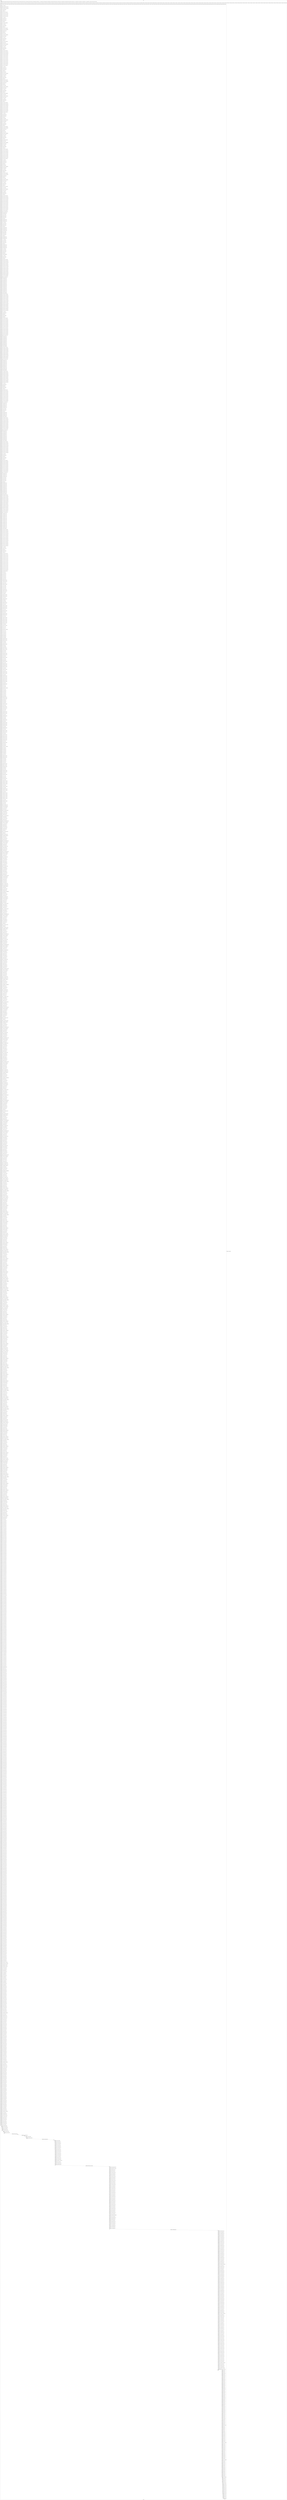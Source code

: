 digraph G {
label="Btor2XCFA";
subgraph cluster_0 {
label="main";
main_init[];
l1[];
l3[];
l4[];
l5[];
l6[];
l7[];
l8[];
l9[];
l10[];
l11[];
l12[];
l13[];
l14[];
l15[];
l16[];
l17[];
l18[];
l19[];
l20[];
l21[];
l22[];
l23[];
l24[];
l25[];
l26[];
l27[];
l28[];
l29[];
l30[];
l31[];
l32[];
l33[];
l34[];
l35[];
l36[];
l37[];
l38[];
l39[];
l40[];
l41[];
l42[];
l43[];
l44[];
l45[];
l46[];
l47[];
l48[];
l49[];
l50[];
l51[];
l52[];
l53[];
l54[];
l55[];
l56[];
l57[];
l58[];
l59[];
l60[];
l61[];
l62[];
l63[];
l64[];
l65[];
l66[];
l67[];
l68[];
l69[];
l70[];
l71[];
l72[];
l73[];
l74[];
l75[];
l76[];
l77[];
l78[];
l79[];
l80[];
l81[];
l82[];
l83[];
l84[];
l85[];
l86[];
l87[];
l88[];
l89[];
l90[];
l91[];
l92[];
l93[];
l94[];
l95[];
l96[];
l97[];
l98[];
l99[];
l100[];
l101[];
l102[];
l103[];
l104[];
l105[];
l106[];
l107[];
l108[];
l109[];
l110[];
l111[];
l112[];
l113[];
l114[];
l115[];
l116[];
l117[];
l118[];
l119[];
l120[];
l121[];
l122[];
l123[];
l124[];
l125[];
l126[];
l127[];
l128[];
l129[];
l130[];
l131[];
l132[];
l133[];
l134[];
l135[];
l136[];
l137[];
l138[];
l139[];
l140[];
l141[];
l142[];
l143[];
l144[];
l145[];
l146[];
l147[];
l148[];
l149[];
l150[];
l151[];
l152[];
l153[];
l154[];
l155[];
l156[];
l157[];
l158[];
l159[];
l160[];
l161[];
l162[];
l163[];
l164[];
l165[];
l166[];
l167[];
l168[];
l169[];
l170[];
l171[];
l172[];
l173[];
l174[];
l175[];
l176[];
l177[];
l178[];
l179[];
l180[];
l181[];
l182[];
l183[];
l184[];
l185[];
l186[];
l187[];
l188[];
l189[];
l190[];
l191[];
l192[];
l193[];
l194[];
l195[];
l196[];
l197[];
l198[];
l199[];
l200[];
l201[];
l202[];
l203[];
l204[];
l205[];
l206[];
l207[];
l208[];
l209[];
l210[];
l211[];
l212[];
l213[];
l214[];
l215[];
l216[];
l217[];
l218[];
l219[];
l220[];
l221[];
l222[];
l223[];
l224[];
l225[];
l226[];
l227[];
l228[];
l229[];
l230[];
l231[];
l232[];
l233[];
l234[];
l235[];
l236[];
l237[];
l238[];
l239[];
l240[];
l241[];
l242[];
l243[];
l244[];
l245[];
l246[];
l247[];
l248[];
l249[];
l250[];
l251[];
l252[];
l253[];
l254[];
l255[];
l256[];
l257[];
l258[];
l259[];
l260[];
l261[];
l262[];
l263[];
l264[];
l265[];
l266[];
l267[];
l268[];
l269[];
l270[];
l271[];
l272[];
l273[];
l274[];
l275[];
l276[];
l277[];
l278[];
l279[];
l280[];
l281[];
l282[];
l283[];
l284[];
l285[];
l286[];
l287[];
l288[];
l289[];
l290[];
l291[];
l292[];
l293[];
l294[];
l295[];
l296[];
l297[];
l298[];
l299[];
l300[];
l301[];
l302[];
l303[];
l304[];
l305[];
l306[];
l307[];
l308[];
l309[];
l310[];
l311[];
l312[];
l313[];
l314[];
l315[];
l316[];
l317[];
l318[];
l319[];
l320[];
l321[];
l322[];
l323[];
l324[];
l325[];
l326[];
l327[];
l328[];
l329[];
l330[];
l331[];
l332[];
l333[];
l334[];
l335[];
l336[];
l337[];
l338[];
l339[];
l340[];
l341[];
l342[];
l343[];
l344[];
l345[];
l346[];
l347[];
l348[];
l349[];
l350[];
l351[];
l352[];
l353[];
l354[];
l355[];
l356[];
l357[];
l358[];
l359[];
l360[];
l361[];
l362[];
l363[];
l364[];
l365[];
l366[];
l367[];
l368[];
l369[];
l370[];
l371[];
l372[];
l373[];
l374[];
l375[];
l376[];
l377[];
l378[];
l379[];
l380[];
l381[];
l382[];
l383[];
l384[];
l385[];
l386[];
l387[];
l388[];
l389[];
l390[];
l391[];
l392[];
l393[];
l394[];
l395[];
l396[];
l397[];
l398[];
l399[];
l400[];
l401[];
l402[];
l403[];
l404[];
l405[];
l406[];
l407[];
l408[];
l409[];
l410[];
l411[];
l412[];
l413[];
l414[];
l415[];
l416[];
l417[];
l418[];
l419[];
l420[];
l421[];
l422[];
l423[];
l424[];
l425[];
l426[];
l427[];
l428[];
l429[];
l430[];
l431[];
l432[];
l433[];
l434[];
l435[];
l436[];
l437[];
l438[];
l439[];
l440[];
l441[];
l442[];
l443[];
l444[];
l445[];
l446[];
l447[];
l448[];
l449[];
l450[];
l451[];
l452[];
l453[];
l454[];
l455[];
l456[];
l457[];
l458[];
l459[];
l460[];
l461[];
l462[];
l463[];
l464[];
l465[];
l466[];
l467[];
l468[];
l469[];
l470[];
l471[];
l472[];
l473[];
l474[];
l475[];
l476[];
l477[];
l478[];
l479[];
l480[];
l481[];
l482[];
l483[];
l484[];
l485[];
l486[];
l487[];
l488[];
l489[];
l490[];
l491[];
l492[];
l493[];
l494[];
l495[];
l496[];
l497[];
l498[];
l499[];
l500[];
l501[];
l502[];
l503[];
l504[];
l505[];
l506[];
l507[];
l508[];
l509[];
l510[];
l511[];
l512[];
l513[];
l514[];
l515[];
l516[];
l517[];
l518[];
l519[];
l520[];
l521[];
l522[];
l523[];
l524[];
l525[];
l526[];
l527[];
l528[];
l529[];
l530[];
l531[];
l532[];
l533[];
l534[];
l535[];
l536[];
l537[];
l538[];
l539[];
l540[];
l541[];
l542[];
l543[];
l544[];
l545[];
l546[];
l547[];
l548[];
l549[];
l550[];
l551[];
l552[];
l553[];
l554[];
l555[];
l556[];
l557[];
l558[];
l559[];
l560[];
l561[];
l562[];
l563[];
l564[];
l565[];
l566[];
l567[];
l568[];
l569[];
l570[];
l571[];
l572[];
l573[];
l574[];
l575[];
l576[];
l577[];
l578[];
l579[];
l580[];
l581[];
l582[];
l583[];
l584[];
l585[];
l586[];
l587[];
l588[];
l589[];
l590[];
l591[];
l592[];
l593[];
l594[];
l595[];
l596[];
l597[];
l598[];
l599[];
l600[];
l601[];
l602[];
l603[];
l604[];
l605[];
l606[];
l607[];
l608[];
l609[];
l610[];
l611[];
l612[];
l613[];
l614[];
l615[];
l616[];
l617[];
l618[];
l619[];
l620[];
l621[];
l622[];
l623[];
l624[];
l625[];
l626[];
l627[];
l628[];
l629[];
l630[];
l631[];
l632[];
l633[];
l634[];
l635[];
l636[];
l637[];
l638[];
l639[];
l640[];
l641[];
l642[];
l643[];
l644[];
l645[];
l646[];
l647[];
l648[];
l649[];
l650[];
l651[];
l652[];
l653[];
l654[];
l655[];
l656[];
l657[];
l658[];
l659[];
l660[];
l661[];
l662[];
l663[];
l664[];
l665[];
l666[];
l667[];
l668[];
l669[];
l670[];
l671[];
l672[];
l673[];
l674[];
l675[];
l676[];
l677[];
l678[];
l679[];
l680[];
l681[];
l682[];
l683[];
l684[];
l685[];
l686[];
l687[];
l688[];
l689[];
l690[];
l691[];
l692[];
l693[];
l694[];
l695[];
l696[];
l697[];
l698[];
l699[];
l700[];
l701[];
l702[];
l703[];
l704[];
l705[];
l706[];
l707[];
l708[];
l709[];
l710[];
l711[];
l712[];
l713[];
l714[];
l715[];
l716[];
l717[];
l718[];
l719[];
l720[];
l721[];
l722[];
l723[];
l724[];
l725[];
l726[];
l727[];
l728[];
l729[];
l730[];
l731[];
l732[];
l733[];
l734[];
l735[];
l736[];
l737[];
l738[];
l739[];
l740[];
l741[];
l742[];
l743[];
l744[];
l745[];
l746[];
l747[];
l748[];
l749[];
l750[];
l751[];
l752[];
l753[];
l754[];
l755[];
l756[];
l757[];
l758[];
l759[];
l760[];
l761[];
l762[];
l763[];
l764[];
l765[];
l766[];
l767[];
l768[];
l769[];
l770[];
l771[];
l772[];
l773[];
l774[];
l775[];
l776[];
l777[];
l778[];
l779[];
l780[];
l781[];
l782[];
l783[];
l784[];
l785[];
l786[];
l787[];
l788[];
l789[];
l790[];
l791[];
l792[];
l793[];
l794[];
l795[];
l796[];
l797[];
l798[];
l799[];
l800[];
l801[];
l802[];
l803[];
l804[];
l805[];
l806[];
l807[];
l808[];
l809[];
l810[];
l811[];
l812[];
l813[];
l814[];
l815[];
l816[];
l817[];
l818[];
l819[];
l820[];
l821[];
l822[];
l823[];
l824[];
l825[];
l826[];
l827[];
l828[];
l829[];
l830[];
l831[];
l832[];
l833[];
l834[];
l835[];
l836[];
l837[];
l838[];
l839[];
l840[];
l841[];
l842[];
l843[];
l844[];
l845[];
l846[];
l847[];
l848[];
l849[];
l850[];
l851[];
l852[];
l853[];
l854[];
l855[];
l856[];
l857[];
l858[];
l859[];
l860[];
l861[];
l862[];
l863[];
l864[];
l865[];
l866[];
l867[];
l868[];
l869[];
l870[];
l871[];
l872[];
l873[];
l874[];
l875[];
l876[];
l877[];
l878[];
l879[];
l880[];
l881[];
l882[];
l883[];
l884[];
l885[];
l886[];
l887[];
l888[];
l889[];
l890[];
l891[];
l892[];
l893[];
l894[];
l895[];
l896[];
l897[];
l898[];
l899[];
l900[];
l901[];
l902[];
l903[];
l904[];
l905[];
l906[];
l907[];
l908[];
l909[];
l910[];
l911[];
l912[];
l913[];
l914[];
l915[];
l916[];
l917[];
l918[];
l919[];
l920[];
l921[];
l922[];
l923[];
l924[];
l925[];
l926[];
l927[];
l928[];
l929[];
l930[];
l931[];
l932[];
l933[];
l934[];
l935[];
l936[];
l937[];
l938[];
l939[];
l940[];
l941[];
l942[];
l943[];
l944[];
l945[];
l946[];
l947[];
l948[];
l949[];
l950[];
l951[];
l952[];
l953[];
l954[];
l955[];
l956[];
l957[];
l958[];
l959[];
l960[];
l961[];
l962[];
l963[];
l964[];
l965[];
l966[];
l967[];
l968[];
l969[];
l970[];
l971[];
l972[];
l973[];
l974[];
l975[];
l976[];
l977[];
l978[];
l979[];
l980[];
l981[];
l982[];
l983[];
l984[];
l985[];
l986[];
l987[];
l988[];
l989[];
l990[];
l991[];
l992[];
l993[];
l994[];
l995[];
l996[];
l997[];
l998[];
l999[];
l1000[];
l1001[];
l1002[];
l1003[];
l1004[];
l1005[];
l1006[];
l1007[];
l1008[];
l1009[];
l1010[];
l1011[];
l1012[];
l1013[];
l1014[];
l1015[];
l1016[];
l1017[];
l1018[];
l1019[];
l1020[];
l1021[];
l1022[];
l1023[];
l1024[];
l1025[];
l1026[];
l1027[];
l1028[];
l1029[];
l1030[];
l1031[];
l1032[];
l1033[];
l1034[];
l1035[];
l1036[];
l1037[];
l1038[];
l1039[];
l1040[];
l1041[];
l1042[];
l1043[];
l1044[];
l1045[];
l1046[];
l1047[];
l1048[];
l1049[];
l1050[];
l1051[];
l1052[];
l1053[];
l1054[];
l1055[];
l1056[];
l1057[];
l1058[];
l1059[];
l1060[];
l1061[];
l1062[];
l1063[];
l1064[];
l1065[];
l1066[];
l1067[];
l1068[];
l1069[];
l1070[];
l1071[];
l1072[];
l1073[];
l1074[];
l1075[];
l1076[];
l1077[];
l1078[];
l1079[];
l1080[];
l1081[];
l1082[];
l1083[];
l1084[];
l1085[];
l1086[];
l1087[];
l1088[];
l1089[];
l1090[];
l1091[];
l1092[];
l1093[];
l1094[];
l1095[];
l1096[];
l1097[];
l1098[];
l1099[];
l1100[];
l1101[];
l1102[];
l1103[];
l1104[];
l1105[];
l1106[];
l1107[];
l1108[];
l1109[];
l1110[];
l1111[];
l1112[];
l1113[];
l1114[];
l1115[];
l1116[];
l1117[];
l1118[];
l1119[];
l1120[];
l1121[];
l1122[];
l1123[];
l1124[];
l1125[];
l1126[];
l1127[];
l1128[];
l1129[];
l1130[];
l1131[];
l1132[];
l1133[];
l1134[];
l1135[];
l1136[];
l1137[];
l1138[];
l1139[];
l1140[];
l1141[];
l1142[];
l1143[];
l1144[];
l1145[];
l1146[];
l1147[];
l1148[];
l1149[];
l1150[];
l1151[];
l1152[];
l1153[];
l1154[];
l1155[];
l1156[];
l1157[];
l1158[];
l1159[];
l1160[];
l1161[];
l1162[];
l1163[];
l1164[];
l1165[];
l1166[];
l1167[];
l1168[];
l1169[];
l1170[];
l1171[];
l1172[];
l1173[];
l1174[];
l1175[];
l1176[];
l1177[];
l1178[];
l1179[];
l1180[];
l1181[];
l1182[];
l1183[];
l1184[];
l1185[];
l1186[];
l1187[];
l1188[];
l1189[];
l1190[];
l1191[];
l1192[];
l1193[];
l1194[];
l1195[];
l1196[];
l1197[];
l1198[];
l1199[];
l1200[];
l1201[];
l1202[];
l1203[];
l1204[];
l1205[];
l1206[];
l1207[];
l1208[];
l1209[];
l1210[];
l1211[];
l1212[];
l1213[];
l1214[];
l1215[];
l1216[];
l1217[];
l1218[];
l1219[];
l1220[];
l1221[];
l1222[];
l1223[];
l1224[];
l1225[];
l1226[];
l1227[];
l1228[];
l1229[];
l1230[];
l1231[];
l1232[];
l1233[];
l1234[];
l1235[];
l1236[];
l1237[];
l1238[];
l1239[];
l1240[];
l1241[];
l1242[];
l1243[];
l1244[];
l1245[];
l1246[];
l1247[];
l1248[];
l1249[];
l1250[];
l1251[];
l1252[];
l1253[];
l1254[];
l1255[];
l1256[];
l1257[];
l1258[];
l1259[];
l1260[];
l1261[];
l1262[];
l1263[];
l1264[];
l1265[];
l1266[];
l1267[];
l1268[];
l1269[];
l1270[];
l1271[];
l1272[];
l1273[];
l1274[];
l1275[];
l1276[];
l1277[];
l1278[];
l1279[];
l1280[];
l1281[];
l1282[];
l1283[];
l1284[];
l1285[];
l1286[];
l1287[];
l1288[];
l1289[];
l1290[];
l1291[];
l1292[];
l1293[];
l1294[];
l1295[];
l1296[];
l1297[];
l1298[];
l1299[];
l1300[];
l1301[];
l1302[];
l1303[];
l1304[];
l1305[];
l1306[];
l1307[];
l1308[];
l1309[];
l1310[];
l1311[];
l1312[];
l1313[];
l1314[];
l1315[];
l1316[];
l1317[];
l1318[];
l1319[];
l1320[];
l1321[];
l1322[];
l1323[];
l1324[];
l1325[];
l1326[];
l1327[];
l1328[];
l1329[];
l1330[];
l1331[];
l1332[];
l1333[];
l1334[];
l1335[];
l1336[];
l1337[];
l1338[];
l1339[];
l1340[];
l1341[];
l1342[];
l1343[];
l1344[];
l1345[];
l1346[];
l1347[];
l1348[];
l1349[];
l1350[];
l1351[];
l1352[];
l1353[];
l1354[];
l1355[];
l1356[];
l1357[];
l1358[];
l1359[];
l1360[];
l1361[];
l1362[];
l1363[];
l1364[];
l1365[];
l1366[];
l1367[];
l1368[];
l1369[];
l1370[];
l1371[];
l1372[];
l1373[];
l1374[];
l1375[];
l1376[];
l1377[];
l1378[];
l1379[];
l1380[];
l1381[];
l1382[];
l1383[];
l1384[];
l1385[];
l1386[];
l1387[];
l1388[];
l1389[];
l1390[];
l1391[];
l1392[];
l1393[];
l1394[];
l1395[];
l1396[];
l1397[];
l1398[];
l1399[];
l1400[];
l1401[];
l1402[];
l1403[];
l1404[];
l1405[];
l1406[];
l1407[];
l1408[];
l1409[];
l1410[];
l1411[];
l1412[];
l1413[];
l1414[];
l1415[];
l1416[];
l1417[];
l1418[];
l1419[];
l1420[];
l1421[];
l1422[];
l1423[];
l1424[];
l1425[];
l1426[];
l1427[];
l1428[];
l1429[];
l1430[];
l1431[];
l1432[];
l1433[];
l1434[];
l1435[];
l1436[];
l1437[];
l1438[];
l1439[];
l1440[];
l1441[];
l1442[];
l1443[];
l1444[];
l1445[];
l1446[];
l1447[];
l1448[];
l1449[];
l1450[];
l1451[];
l1452[];
l1453[];
l1454[];
l1455[];
l1456[];
l1457[];
l1458[];
l1459[];
l1460[];
l1461[];
l1462[];
l1463[];
l1464[];
l1465[];
l1466[];
l1467[];
l1468[];
l1469[];
l1470[];
l1471[];
l1472[];
l1473[];
l1474[];
l1475[];
l1476[];
l1477[];
l1478[];
l1479[];
l1480[];
l1481[];
l1482[];
l1483[];
l1484[];
l1485[];
l1486[];
l1487[];
l1488[];
l1489[];
l1490[];
l1491[];
l1492[];
l1493[];
l1494[];
l1495[];
l1496[];
l1497[];
l1498[];
l1499[];
l1500[];
l1501[];
l1502[];
l1503[];
l1504[];
l1505[];
l1506[];
l1507[];
l1508[];
l1509[];
l1510[];
l1511[];
l1512[];
l1513[];
l1514[];
l1515[];
l1516[];
l1517[];
l1518[];
l1519[];
l1520[];
l1521[];
l1522[];
l1523[];
l1524[];
l1525[];
l1526[];
l1527[];
l1528[];
l1529[];
l1530[];
l1531[];
l1532[];
l1533[];
l1534[];
l1535[];
l1536[];
l1537[];
l1538[];
l1539[];
l1540[];
l1541[];
l1542[];
l1543[];
l1544[];
l1545[];
l1546[];
l1547[];
l1548[];
l1549[];
l1550[];
l1551[];
l1552[];
l1553[];
l1554[];
l1555[];
l1556[];
l1557[];
l1558[];
l1559[];
l1560[];
l1561[];
l1562[];
l1563[];
l1564[];
l1565[];
l1566[];
l1567[];
l1568[];
l1569[];
l1570[];
l1571[];
l1572[];
l1573[];
l1574[];
l1575[];
l1576[];
l1577[];
l1578[];
l1579[];
l1580[];
l1581[];
l1582[];
l1583[];
l1584[];
l1585[];
l1586[];
l1587[];
l1588[];
l1589[];
l1590[];
l1591[];
l1592[];
l1593[];
l1594[];
l1595[];
l1596[];
l1597[];
l1598[];
l1599[];
l1600[];
l1601[];
l1602[];
l1603[];
l1604[];
l1605[];
l1606[];
l1607[];
l1608[];
l1609[];
l1610[];
l1611[];
l1612[];
l1613[];
l1614[];
l1615[];
l1616[];
l1617[];
l1618[];
l1619[];
l1620[];
l1621[];
l1622[];
l1623[];
l1624[];
l1625[];
l1626[];
l1627[];
l1628[];
l1629[];
l1630[];
l1631[];
l1632[];
l1633[];
l1634[];
l1635[];
l1636[];
l1637[];
l1638[];
l1639[];
l1640[];
l1641[];
l1642[];
l1643[];
l1644[];
l1645[];
l1646[];
l1647[];
l1648[];
l1649[];
l1650[];
l1651[];
l1652[];
l1653[];
l1654[];
l1655[];
l1656[];
l1657[];
l1658[];
l1659[];
l1660[];
l1661[];
l1662[];
l1663[];
l1664[];
l1665[];
l1666[];
l1667[];
l1668[];
l1669[];
l1670[];
l1671[];
l1672[];
l1673[];
l1674[];
l1675[];
l1676[];
l1677[];
l1678[];
l1679[];
l1680[];
l1681[];
l1682[];
l1683[];
l1684[];
l1685[];
l1686[];
l1687[];
l1688[];
l1689[];
l1690[];
l1691[];
l1692[];
l1693[];
l1694[];
l1695[];
l1696[];
l1697[];
l1698[];
l1699[];
l1700[];
l1701[];
l1702[];
l1703[];
l1704[];
l1705[];
l1706[];
l1707[];
l1708[];
l1709[];
l1710[];
l1711[];
l1712[];
l1713[];
l1714[];
l1715[];
l1716[];
l1717[];
l1718[];
l1719[];
l1720[];
l1721[];
l1722[];
l1723[];
l1724[];
l1725[];
l1726[];
l1727[];
l1728[];
l1729[];
l1730[];
l1731[];
l1732[];
l1733[];
l1734[];
l1735[];
l1736[];
l1737[];
l1738[];
l1739[];
l1740[];
l1741[];
l1742[];
l1743[];
l1744[];
l1745[];
l1746[];
l1747[];
l1748[];
l1749[];
l1750[];
l1751[];
l1752[];
l1753[];
l1754[];
l1755[];
l1756[];
l1757[];
l1758[];
l1759[];
l1760[];
l1761[];
l1762[];
l1763[];
l1764[];
l1765[];
l1766[];
l1767[];
l1768[];
l1769[];
l1770[];
l1771[];
l1772[];
l1773[];
l1774[];
l1775[];
l1776[];
l1777[];
l1778[];
l1779[];
l1780[];
l1781[];
main_error[];
l1782[];
l1783[];
l1784[];
l1785[];
l1786[];
l1787[];
l1788[];
l1789[];
l1790[];
l1791[];
l1792[];
l1793[];
l1794[];
l1795[];
l1796[];
l1797[];
l1798[];
l1799[];
l1800[];
l1801[];
l1802[];
l1803[];
l1804[];
l1805[];
l1806[];
l1807[];
l1808[];
l1809[];
l1810[];
l1811[];
l1812[];
l1813[];
l1814[];
l1815[];
l1816[];
l1817[];
l1818[];
l1819[];
l1820[];
l1821[];
l1822[];
l1823[];
l1824[];
l1825[];
l1826[];
l1827[];
l1828[];
l1829[];
l1830[];
l1831[];
l1832[];
l1833[];
l1834[];
l1835[];
l1836[];
l1837[];
l1838[];
l1839[];
l1840[];
l1841[];
l1842[];
l1843[];
l1844[];
l1845[];
l1846[];
l1847[];
l1848[];
l1849[];
l1850[];
l1851[];
l1852[];
l1853[];
l1854[];
l1855[];
l1856[];
l1857[];
l1858[];
l1859[];
l1860[];
l1861[];
l1862[];
l1863[];
l1864[];
l1865[];
l1866[];
l1867[];
l1868[];
l1869[];
l1870[];
l1871[];
l1872[];
l1873[];
l1874[];
l1875[];
l1876[];
l1877[];
l1878[];
l1879[];
main_init -> l1 [label="[(assign const_5 #b00000000),(assign const_88 #b0),(assign const_203 #b000000000000000000000000),(assign const_205 #b00000000000000000000000000000001),(assign const_222 #b00000000000000000000000001100100),(assign const_224 #b00000000000000000000000000001010),(assign const_233 #b00000000),(assign const_237 #b11111111),(assign const_282 #b00000001),(assign const_335 #b00000010),(assign const_388 #b00000011),(assign const_451 #b00000000000000000000000000000011),(assign const_457 #b10000101),(assign const_466 #b00100001),(assign const_468 #b00000000000000000000000000000010),(assign const_474 #b01111010),(assign const_483 #b00010110),(assign const_624 #b01100100),(assign const_684 #b01101111),(assign const_689 #b00001011),(assign const_1040 #b00000000000000000000000000000000)] "];
l3 -> l4 [label="[(havoc input_209),(havoc input_212),(havoc input_213),(havoc input_214),(havoc input_220),(havoc input_229),(havoc input_244),(havoc input_254),(havoc input_258),(havoc input_259),(havoc input_260),(havoc input_261),(havoc input_262),(havoc input_263),(havoc input_264),(havoc input_265),(havoc input_266),(havoc input_279),(havoc input_283),(havoc input_292),(havoc input_305),(havoc input_315),(havoc input_319),(havoc input_320),(havoc input_321),(havoc input_322),(havoc input_323),(havoc input_332),(havoc input_336),(havoc input_345),(havoc input_358),(havoc input_368),(havoc input_372),(havoc input_373),(havoc input_374),(havoc input_375),(havoc input_376),(havoc input_385),(havoc input_389),(havoc input_398),(havoc input_411),(havoc input_421),(havoc input_425),(havoc input_426),(havoc input_427),(havoc input_428),(havoc input_429),(havoc input_430),(havoc input_431),(havoc input_432),(havoc input_433),(havoc input_446),(havoc input_458),(havoc input_475),(havoc input_484),(havoc input_490),(havoc input_558),(havoc input_562),(havoc input_564),(havoc input_566),(havoc input_613),(havoc input_615),(havoc input_617),(havoc input_625),(havoc input_674),(havoc input_676),(havoc input_685),(havoc input_692),(havoc input_756),(havoc input_760),(havoc input_762),(havoc input_764),(havoc input_766),(havoc input_770),(havoc input_778),(havoc input_780),(havoc input_786),(havoc input_790),(havoc input_807),(havoc input_824),(havoc input_828),(havoc input_830),(havoc input_832),(havoc input_834),(havoc input_838),(havoc input_846),(havoc input_848),(havoc input_854),(havoc input_858),(havoc input_875),(havoc input_892),(havoc input_896),(havoc input_898),(havoc input_900),(havoc input_902),(havoc input_906),(havoc input_914),(havoc input_916),(havoc input_922),(havoc input_926),(havoc input_943),(havoc input_960),(havoc input_964),(havoc input_966),(havoc input_968),(havoc input_970),(havoc input_974),(havoc input_982),(havoc input_984),(havoc input_990),(havoc input_994),(havoc input_1011)] "];
l4 -> l5 [label="[(assign binary_204 (++ const_203 state_6))] "];
l5 -> l6 [label="[(assign comparison_206 (ite (bvule binary_204 const_205) #b1 #b0))] "];
l6 -> l7 [label="[(assign binary_207 (bvand (bvnot state_201) (bvnot comparison_206)))] "];
l7 -> l8 [label="[(assign binary_210 (bvadd const_205 binary_204))] "];
l8 -> l9 [label="[(assign slice_211 (extract binary_210 0 8))] "];
l9 -> l10 [label="[(assign ternary_215 (ite (= input_214 #b1) slice_211 state_6))] "];
l10 -> l11 [label="[(assign ternary_216 (ite (= input_213 #b1) slice_211 ternary_215))] "];
l11 -> l12 [label="[(assign ternary_217 (ite (= input_212 #b1) slice_211 ternary_216))] "];
l12 -> l13 [label="[(assign ternary_218 (ite (= input_209 #b1) slice_211 ternary_217))] "];
l13 -> l14 [label="[(assign binary_221 (++ const_203 state_20))] "];
l14 -> l15 [label="[(assign binary_223 (bvsrem binary_221 const_222))] "];
l15 -> l16 [label="[(assign binary_225 (bvsdiv binary_223 const_224))] "];
l16 -> l17 [label="[(assign slice_226 (extract binary_225 0 8))] "];
l17 -> l18 [label="[(assign ternary_227 (ite (= input_220 #b1) slice_226 state_8))] "];
l18 -> l19 [label="[(assign binary_230 (++ const_203 state_10))] "];
l19 -> l20 [label="[(assign binary_231 (bvadd const_205 binary_230))] "];
l20 -> l21 [label="[(assign slice_232 (extract binary_231 0 8))] "];
l21 -> l22 [label="[(assign ternary_234 (ite (= input_220 #b1) const_233 state_10))] "];
l22 -> l23 [label="[(assign ternary_235 (ite (= input_229 #b1) slice_232 ternary_234))] "];
l23 -> l24 [label="[(assign binary_238 (bvsrem binary_221 const_224))] "];
l24 -> l25 [label="[(assign slice_239 (extract binary_238 0 8))] "];
l25 -> l26 [label="[(assign binary_240 (bvxor const_237 state_12))] "];
l26 -> l27 [label="[(assign ternary_241 (ite (= input_220 #b1) slice_239 binary_240))] "];
l27 -> l28 [label="[(assign binary_242 (bvxor const_237 ternary_241))] "];
l28 -> l29 [label="[(assign binary_245 (++ const_203 state_14))] "];
l29 -> l30 [label="[(assign binary_246 (bvadd const_205 binary_245))] "];
l30 -> l31 [label="[(assign slice_247 (extract binary_246 0 8))] "];
l31 -> l32 [label="[(assign ternary_248 (ite (= input_244 #b1) slice_247 state_14))] "];
l32 -> l33 [label="[(assign binary_250 (bvxor const_237 state_16))] "];
l33 -> l34 [label="[(assign ternary_251 (ite (= input_244 #b1) slice_226 binary_250))] "];
l34 -> l35 [label="[(assign binary_252 (bvxor const_237 ternary_251))] "];
l35 -> l36 [label="[(assign binary_255 (++ const_203 state_18))] "];
l36 -> l37 [label="[(assign binary_256 (bvadd const_205 binary_255))] "];
l37 -> l38 [label="[(assign slice_257 (extract binary_256 0 8))] "];
l38 -> l39 [label="[(assign ternary_267 (ite (= input_220 #b1) const_233 state_18))] "];
l39 -> l40 [label="[(assign ternary_268 (ite (= input_266 #b1) const_233 ternary_267))] "];
l40 -> l41 [label="[(assign ternary_269 (ite (= input_265 #b1) const_233 ternary_268))] "];
l41 -> l42 [label="[(assign ternary_270 (ite (= input_264 #b1) slice_257 ternary_269))] "];
l42 -> l43 [label="[(assign ternary_271 (ite (= input_263 #b1) slice_257 ternary_270))] "];
l43 -> l44 [label="[(assign ternary_272 (ite (= input_262 #b1) slice_257 ternary_271))] "];
l44 -> l45 [label="[(assign ternary_273 (ite (= input_261 #b1) slice_257 ternary_272))] "];
l45 -> l46 [label="[(assign ternary_274 (ite (= input_260 #b1) slice_257 ternary_273))] "];
l46 -> l47 [label="[(assign ternary_275 (ite (= input_259 #b1) slice_257 ternary_274))] "];
l47 -> l48 [label="[(assign ternary_276 (ite (= input_258 #b1) slice_257 ternary_275))] "];
l48 -> l49 [label="[(assign ternary_277 (ite (= input_254 #b1) slice_257 ternary_276))] "];
l49 -> l50 [label="[(assign ternary_280 (ite (= input_279 #b1) state_64 state_20))] "];
l50 -> l51 [label="[(assign binary_284 (++ const_203 state_34))] "];
l51 -> l52 [label="[(assign binary_285 (bvsrem binary_284 const_222))] "];
l52 -> l53 [label="[(assign binary_286 (bvsdiv binary_285 const_224))] "];
l53 -> l54 [label="[(assign slice_287 (extract binary_286 0 8))] "];
l54 -> l55 [label="[(assign binary_288 (bvxor const_282 state_22))] "];
l55 -> l56 [label="[(assign ternary_289 (ite (= input_283 #b1) slice_287 binary_288))] "];
l56 -> l57 [label="[(assign binary_290 (bvxor const_282 ternary_289))] "];
l57 -> l58 [label="[(assign binary_293 (++ const_203 state_24))] "];
l58 -> l59 [label="[(assign binary_294 (bvadd const_205 binary_293))] "];
l59 -> l60 [label="[(assign slice_295 (extract binary_294 0 8))] "];
l60 -> l61 [label="[(assign ternary_296 (ite (= input_283 #b1) const_233 state_24))] "];
l61 -> l62 [label="[(assign ternary_297 (ite (= input_292 #b1) slice_295 ternary_296))] "];
l62 -> l63 [label="[(assign binary_299 (bvsrem binary_284 const_224))] "];
l63 -> l64 [label="[(assign slice_300 (extract binary_299 0 8))] "];
l64 -> l65 [label="[(assign binary_301 (bvxor const_237 state_26))] "];
l65 -> l66 [label="[(assign ternary_302 (ite (= input_283 #b1) slice_300 binary_301))] "];
l66 -> l67 [label="[(assign binary_303 (bvxor const_237 ternary_302))] "];
l67 -> l68 [label="[(assign binary_306 (++ const_203 state_28))] "];
l68 -> l69 [label="[(assign binary_307 (bvadd const_205 binary_306))] "];
l69 -> l70 [label="[(assign slice_308 (extract binary_307 0 8))] "];
l70 -> l71 [label="[(assign ternary_309 (ite (= input_305 #b1) slice_308 state_28))] "];
l71 -> l72 [label="[(assign binary_311 (bvxor const_237 state_30))] "];
l72 -> l73 [label="[(assign ternary_312 (ite (= input_305 #b1) slice_287 binary_311))] "];
l73 -> l74 [label="[(assign binary_313 (bvxor const_237 ternary_312))] "];
l74 -> l75 [label="[(assign binary_316 (++ const_203 state_32))] "];
l75 -> l76 [label="[(assign binary_317 (bvadd const_205 binary_316))] "];
l76 -> l77 [label="[(assign slice_318 (extract binary_317 0 8))] "];
l77 -> l78 [label="[(assign ternary_324 (ite (= input_283 #b1) const_233 state_32))] "];
l78 -> l79 [label="[(assign ternary_325 (ite (= input_323 #b1) const_233 ternary_324))] "];
l79 -> l80 [label="[(assign ternary_326 (ite (= input_322 #b1) const_233 ternary_325))] "];
l80 -> l81 [label="[(assign ternary_327 (ite (= input_321 #b1) slice_318 ternary_326))] "];
l81 -> l82 [label="[(assign ternary_328 (ite (= input_320 #b1) slice_318 ternary_327))] "];
l82 -> l83 [label="[(assign ternary_329 (ite (= input_319 #b1) slice_318 ternary_328))] "];
l83 -> l84 [label="[(assign ternary_330 (ite (= input_315 #b1) slice_318 ternary_329))] "];
l84 -> l85 [label="[(assign ternary_333 (ite (= input_332 #b1) state_70 state_34))] "];
l85 -> l86 [label="[(assign binary_337 (++ const_203 state_48))] "];
l86 -> l87 [label="[(assign binary_338 (bvsrem binary_337 const_222))] "];
l87 -> l88 [label="[(assign binary_339 (bvsdiv binary_338 const_224))] "];
l88 -> l89 [label="[(assign slice_340 (extract binary_339 0 8))] "];
l89 -> l90 [label="[(assign binary_341 (bvxor const_335 state_36))] "];
l90 -> l91 [label="[(assign ternary_342 (ite (= input_336 #b1) slice_340 binary_341))] "];
l91 -> l92 [label="[(assign binary_343 (bvxor const_335 ternary_342))] "];
l92 -> l93 [label="[(assign binary_346 (++ const_203 state_38))] "];
l93 -> l94 [label="[(assign binary_347 (bvadd const_205 binary_346))] "];
l94 -> l95 [label="[(assign slice_348 (extract binary_347 0 8))] "];
l95 -> l96 [label="[(assign ternary_349 (ite (= input_336 #b1) const_233 state_38))] "];
l96 -> l97 [label="[(assign ternary_350 (ite (= input_345 #b1) slice_348 ternary_349))] "];
l97 -> l98 [label="[(assign binary_352 (bvsrem binary_337 const_224))] "];
l98 -> l99 [label="[(assign slice_353 (extract binary_352 0 8))] "];
l99 -> l100 [label="[(assign binary_354 (bvxor const_237 state_40))] "];
l100 -> l101 [label="[(assign ternary_355 (ite (= input_336 #b1) slice_353 binary_354))] "];
l101 -> l102 [label="[(assign binary_356 (bvxor const_237 ternary_355))] "];
l102 -> l103 [label="[(assign binary_359 (++ const_203 state_42))] "];
l103 -> l104 [label="[(assign binary_360 (bvadd const_205 binary_359))] "];
l104 -> l105 [label="[(assign slice_361 (extract binary_360 0 8))] "];
l105 -> l106 [label="[(assign ternary_362 (ite (= input_358 #b1) slice_361 state_42))] "];
l106 -> l107 [label="[(assign binary_364 (bvxor const_237 state_44))] "];
l107 -> l108 [label="[(assign ternary_365 (ite (= input_358 #b1) slice_340 binary_364))] "];
l108 -> l109 [label="[(assign binary_366 (bvxor const_237 ternary_365))] "];
l109 -> l110 [label="[(assign binary_369 (++ const_203 state_46))] "];
l110 -> l111 [label="[(assign binary_370 (bvadd const_205 binary_369))] "];
l111 -> l112 [label="[(assign slice_371 (extract binary_370 0 8))] "];
l112 -> l113 [label="[(assign ternary_377 (ite (= input_336 #b1) const_233 state_46))] "];
l113 -> l114 [label="[(assign ternary_378 (ite (= input_376 #b1) const_233 ternary_377))] "];
l114 -> l115 [label="[(assign ternary_379 (ite (= input_375 #b1) const_233 ternary_378))] "];
l115 -> l116 [label="[(assign ternary_380 (ite (= input_374 #b1) slice_371 ternary_379))] "];
l116 -> l117 [label="[(assign ternary_381 (ite (= input_373 #b1) slice_371 ternary_380))] "];
l117 -> l118 [label="[(assign ternary_382 (ite (= input_372 #b1) slice_371 ternary_381))] "];
l118 -> l119 [label="[(assign ternary_383 (ite (= input_368 #b1) slice_371 ternary_382))] "];
l119 -> l120 [label="[(assign ternary_386 (ite (= input_385 #b1) state_76 state_48))] "];
l120 -> l121 [label="[(assign binary_390 (++ const_203 state_62))] "];
l121 -> l122 [label="[(assign binary_391 (bvsrem binary_390 const_222))] "];
l122 -> l123 [label="[(assign binary_392 (bvsdiv binary_391 const_224))] "];
l123 -> l124 [label="[(assign slice_393 (extract binary_392 0 8))] "];
l124 -> l125 [label="[(assign binary_394 (bvxor const_388 state_50))] "];
l125 -> l126 [label="[(assign ternary_395 (ite (= input_389 #b1) slice_393 binary_394))] "];
l126 -> l127 [label="[(assign binary_396 (bvxor const_388 ternary_395))] "];
l127 -> l128 [label="[(assign binary_399 (++ const_203 state_52))] "];
l128 -> l129 [label="[(assign binary_400 (bvadd const_205 binary_399))] "];
l129 -> l130 [label="[(assign slice_401 (extract binary_400 0 8))] "];
l130 -> l131 [label="[(assign ternary_402 (ite (= input_389 #b1) const_233 state_52))] "];
l131 -> l132 [label="[(assign ternary_403 (ite (= input_398 #b1) slice_401 ternary_402))] "];
l132 -> l133 [label="[(assign binary_405 (bvsrem binary_390 const_224))] "];
l133 -> l134 [label="[(assign slice_406 (extract binary_405 0 8))] "];
l134 -> l135 [label="[(assign binary_407 (bvxor const_237 state_54))] "];
l135 -> l136 [label="[(assign ternary_408 (ite (= input_389 #b1) slice_406 binary_407))] "];
l136 -> l137 [label="[(assign binary_409 (bvxor const_237 ternary_408))] "];
l137 -> l138 [label="[(assign binary_412 (++ const_203 state_56))] "];
l138 -> l139 [label="[(assign binary_413 (bvadd const_205 binary_412))] "];
l139 -> l140 [label="[(assign slice_414 (extract binary_413 0 8))] "];
l140 -> l141 [label="[(assign ternary_415 (ite (= input_411 #b1) slice_414 state_56))] "];
l141 -> l142 [label="[(assign binary_417 (bvxor const_237 state_58))] "];
l142 -> l143 [label="[(assign ternary_418 (ite (= input_411 #b1) slice_393 binary_417))] "];
l143 -> l144 [label="[(assign binary_419 (bvxor const_237 ternary_418))] "];
l144 -> l145 [label="[(assign binary_422 (++ const_203 state_60))] "];
l145 -> l146 [label="[(assign binary_423 (bvadd const_205 binary_422))] "];
l146 -> l147 [label="[(assign slice_424 (extract binary_423 0 8))] "];
l147 -> l148 [label="[(assign ternary_434 (ite (= input_389 #b1) const_233 state_60))] "];
l148 -> l149 [label="[(assign ternary_435 (ite (= input_433 #b1) const_233 ternary_434))] "];
l149 -> l150 [label="[(assign ternary_436 (ite (= input_432 #b1) const_233 ternary_435))] "];
l150 -> l151 [label="[(assign ternary_437 (ite (= input_431 #b1) slice_424 ternary_436))] "];
l151 -> l152 [label="[(assign ternary_438 (ite (= input_430 #b1) slice_424 ternary_437))] "];
l152 -> l153 [label="[(assign ternary_439 (ite (= input_429 #b1) slice_424 ternary_438))] "];
l153 -> l154 [label="[(assign ternary_440 (ite (= input_428 #b1) slice_424 ternary_439))] "];
l154 -> l155 [label="[(assign ternary_441 (ite (= input_427 #b1) slice_424 ternary_440))] "];
l155 -> l156 [label="[(assign ternary_442 (ite (= input_426 #b1) slice_424 ternary_441))] "];
l156 -> l157 [label="[(assign ternary_443 (ite (= input_425 #b1) slice_424 ternary_442))] "];
l157 -> l158 [label="[(assign ternary_444 (ite (= input_421 #b1) slice_424 ternary_443))] "];
l158 -> l159 [label="[(assign ternary_447 (ite (= input_446 #b1) state_82 state_62))] "];
l159 -> l160 [label="[(assign comparison_449 (ite (= const_233 state_68) #b1 #b0))] "];
l160 -> l161 [label="[(assign binary_450 (bvand comparison_449 input_428))] "];
l161 -> l162 [label="[(assign binary_452 (bvmul const_224 binary_392))] "];
l162 -> l163 [label="[(assign binary_453 (bvadd const_451 binary_452))] "];
l163 -> l164 [label="[(assign binary_454 (bvadd const_222 binary_453))] "];
l164 -> l165 [label="[(assign slice_455 (extract binary_454 0 8))] "];
l165 -> l166 [label="[(assign binary_456 (bvand comparison_449 input_429))] "];
l166 -> l167 [label="[(assign binary_459 (bvand comparison_449 input_458))] "];
l167 -> l168 [label="[(assign binary_460 (++ const_203 binary_394))] "];
l168 -> l169 [label="[(assign binary_461 (bvmul const_224 binary_460))] "];
l169 -> l170 [label="[(assign binary_462 (bvadd const_451 binary_461))] "];
l170 -> l171 [label="[(assign slice_463 (extract binary_462 0 8))] "];
l171 -> l172 [label="[(assign binary_464 (bvand comparison_449 input_430))] "];
l172 -> l173 [label="[(assign binary_465 (bvand comparison_449 input_431))] "];
l173 -> l174 [label="[(assign binary_467 (bvand comparison_449 input_368))] "];
l174 -> l175 [label="[(assign binary_469 (bvmul const_224 binary_339))] "];
l175 -> l176 [label="[(assign binary_470 (bvadd const_468 binary_469))] "];
l176 -> l177 [label="[(assign binary_471 (bvadd const_222 binary_470))] "];
l177 -> l178 [label="[(assign slice_472 (extract binary_471 0 8))] "];
l178 -> l179 [label="[(assign binary_473 (bvand comparison_449 input_372))] "];
l179 -> l180 [label="[(assign binary_476 (bvand comparison_449 input_475))] "];
l180 -> l181 [label="[(assign binary_477 (++ const_203 binary_341))] "];
l181 -> l182 [label="[(assign binary_478 (bvmul const_224 binary_477))] "];
l182 -> l183 [label="[(assign binary_479 (bvadd const_468 binary_478))] "];
l183 -> l184 [label="[(assign slice_480 (extract binary_479 0 8))] "];
l184 -> l185 [label="[(assign binary_481 (bvand comparison_449 input_373))] "];
l185 -> l186 [label="[(assign binary_482 (bvand comparison_449 input_374))] "];
l186 -> l187 [label="[(assign binary_485 (bvand comparison_449 input_484))] "];
l187 -> l188 [label="[(assign binary_486 (++ const_203 binary_288))] "];
l188 -> l189 [label="[(assign binary_487 (bvmul const_224 binary_486))] "];
l189 -> l190 [label="[(assign binary_488 (bvadd const_205 binary_487))] "];
l190 -> l191 [label="[(assign slice_489 (extract binary_488 0 8))] "];
l191 -> l192 [label="[(assign binary_491 (bvand input_490 comparison_449))] "];
l192 -> l193 [label="[(assign binary_492 (++ const_203 state_8))] "];
l193 -> l194 [label="[(assign binary_493 (bvmul const_224 binary_492))] "];
l194 -> l195 [label="[(assign slice_494 (extract binary_493 0 8))] "];
l195 -> l196 [label="[(assign ternary_495 (ite (= binary_491 #b1) slice_494 state_64))] "];
l196 -> l197 [label="[(assign ternary_496 (ite (= binary_485 #b1) slice_489 ternary_495))] "];
l197 -> l198 [label="[(assign ternary_497 (ite (= binary_482 #b1) const_483 ternary_496))] "];
l198 -> l199 [label="[(assign ternary_498 (ite (= binary_481 #b1) slice_480 ternary_497))] "];
l199 -> l200 [label="[(assign ternary_499 (ite (= binary_476 #b1) slice_480 ternary_498))] "];
l200 -> l201 [label="[(assign ternary_500 (ite (= binary_473 #b1) const_474 ternary_499))] "];
l201 -> l202 [label="[(assign ternary_501 (ite (= binary_467 #b1) slice_472 ternary_500))] "];
l202 -> l203 [label="[(assign ternary_502 (ite (= binary_465 #b1) const_466 ternary_501))] "];
l203 -> l204 [label="[(assign ternary_503 (ite (= binary_464 #b1) slice_463 ternary_502))] "];
l204 -> l205 [label="[(assign ternary_504 (ite (= binary_459 #b1) slice_463 ternary_503))] "];
l205 -> l206 [label="[(assign ternary_505 (ite (= binary_456 #b1) const_457 ternary_504))] "];
l206 -> l207 [label="[(assign ternary_506 (ite (= binary_450 #b1) slice_455 ternary_505))] "];
l207 -> l208 [label="[(assign ternary_507 (ite (= input_279 #b1) state_66 ternary_506))] "];
l208 -> l209 [label="[(assign comparison_509 (ite (= const_282 state_68) #b1 #b0))] "];
l209 -> l210 [label="[(assign binary_510 (bvand comparison_509 input_428))] "];
l210 -> l211 [label="[(assign binary_511 (bvand comparison_509 input_429))] "];
l211 -> l212 [label="[(assign binary_512 (bvand comparison_509 input_458))] "];
l212 -> l213 [label="[(assign binary_513 (bvand comparison_509 input_430))] "];
l213 -> l214 [label="[(assign binary_514 (bvand comparison_509 input_431))] "];
l214 -> l215 [label="[(assign binary_515 (bvand comparison_509 input_368))] "];
l215 -> l216 [label="[(assign binary_516 (bvand comparison_509 input_372))] "];
l216 -> l217 [label="[(assign binary_517 (bvand comparison_509 input_475))] "];
l217 -> l218 [label="[(assign binary_518 (bvand comparison_509 input_373))] "];
l218 -> l219 [label="[(assign binary_519 (bvand comparison_509 input_374))] "];
l219 -> l220 [label="[(assign binary_520 (bvand comparison_509 input_484))] "];
l220 -> l221 [label="[(assign binary_521 (bvand input_490 comparison_509))] "];
l221 -> l222 [label="[(assign ternary_522 (ite (= binary_521 #b1) slice_494 state_66))] "];
l222 -> l223 [label="[(assign ternary_523 (ite (= binary_520 #b1) slice_489 ternary_522))] "];
l223 -> l224 [label="[(assign ternary_524 (ite (= binary_519 #b1) const_483 ternary_523))] "];
l224 -> l225 [label="[(assign ternary_525 (ite (= binary_518 #b1) slice_480 ternary_524))] "];
l225 -> l226 [label="[(assign ternary_526 (ite (= binary_517 #b1) slice_480 ternary_525))] "];
l226 -> l227 [label="[(assign ternary_527 (ite (= binary_516 #b1) const_474 ternary_526))] "];
l227 -> l228 [label="[(assign ternary_528 (ite (= binary_515 #b1) slice_472 ternary_527))] "];
l228 -> l229 [label="[(assign ternary_529 (ite (= binary_514 #b1) const_466 ternary_528))] "];
l229 -> l230 [label="[(assign ternary_530 (ite (= binary_513 #b1) slice_463 ternary_529))] "];
l230 -> l231 [label="[(assign ternary_531 (ite (= binary_512 #b1) slice_463 ternary_530))] "];
l231 -> l232 [label="[(assign ternary_532 (ite (= binary_511 #b1) const_457 ternary_531))] "];
l232 -> l233 [label="[(assign ternary_533 (ite (= binary_510 #b1) slice_455 ternary_532))] "];
l233 -> l234 [label="[(assign ternary_534 (ite (= input_279 #b1) const_233 ternary_533))] "];
l234 -> l235 [label="[(assign binary_536 (++ const_203 state_68))] "];
l235 -> l236 [label="[(assign binary_537 (bvsub binary_536 const_205))] "];
l236 -> l237 [label="[(assign slice_538 (extract binary_537 0 8))] "];
l237 -> l238 [label="[(assign binary_539 (bvadd const_205 binary_536))] "];
l238 -> l239 [label="[(assign slice_540 (extract binary_539 0 8))] "];
l239 -> l240 [label="[(assign ternary_541 (ite (= input_490 #b1) slice_540 state_68))] "];
l240 -> l241 [label="[(assign ternary_542 (ite (= input_484 #b1) slice_540 ternary_541))] "];
l241 -> l242 [label="[(assign ternary_543 (ite (= input_374 #b1) slice_540 ternary_542))] "];
l242 -> l243 [label="[(assign ternary_544 (ite (= input_373 #b1) slice_540 ternary_543))] "];
l243 -> l244 [label="[(assign ternary_545 (ite (= input_475 #b1) slice_540 ternary_544))] "];
l244 -> l245 [label="[(assign ternary_546 (ite (= input_372 #b1) slice_540 ternary_545))] "];
l245 -> l246 [label="[(assign ternary_547 (ite (= input_368 #b1) slice_540 ternary_546))] "];
l246 -> l247 [label="[(assign ternary_548 (ite (= input_431 #b1) slice_540 ternary_547))] "];
l247 -> l248 [label="[(assign ternary_549 (ite (= input_430 #b1) slice_540 ternary_548))] "];
l248 -> l249 [label="[(assign ternary_550 (ite (= input_458 #b1) slice_540 ternary_549))] "];
l249 -> l250 [label="[(assign ternary_551 (ite (= input_429 #b1) slice_540 ternary_550))] "];
l250 -> l251 [label="[(assign ternary_552 (ite (= input_428 #b1) slice_540 ternary_551))] "];
l251 -> l252 [label="[(assign ternary_553 (ite (= input_279 #b1) slice_538 ternary_552))] "];
l252 -> l253 [label="[(assign comparison_555 (ite (= const_233 state_74) #b1 #b0))] "];
l253 -> l254 [label="[(assign binary_556 (bvand comparison_555 input_421))] "];
l254 -> l255 [label="[(assign binary_557 (bvand comparison_555 input_425))] "];
l255 -> l256 [label="[(assign binary_559 (bvand comparison_555 input_558))] "];
l256 -> l257 [label="[(assign binary_560 (bvand comparison_555 input_426))] "];
l257 -> l258 [label="[(assign binary_561 (bvand comparison_555 input_427))] "];
l258 -> l259 [label="[(assign binary_563 (bvand comparison_555 input_562))] "];
l259 -> l260 [label="[(assign binary_565 (bvand comparison_555 input_564))] "];
l260 -> l261 [label="[(assign binary_567 (bvand input_566 comparison_555))] "];
l261 -> l262 [label="[(assign ternary_568 (ite (= binary_567 #b1) slice_494 state_70))] "];
l262 -> l263 [label="[(assign ternary_569 (ite (= binary_565 #b1) slice_489 ternary_568))] "];
l263 -> l264 [label="[(assign ternary_570 (ite (= binary_563 #b1) slice_480 ternary_569))] "];
l264 -> l265 [label="[(assign ternary_571 (ite (= binary_561 #b1) const_466 ternary_570))] "];
l265 -> l266 [label="[(assign ternary_572 (ite (= binary_560 #b1) slice_463 ternary_571))] "];
l266 -> l267 [label="[(assign ternary_573 (ite (= binary_559 #b1) slice_463 ternary_572))] "];
l267 -> l268 [label="[(assign ternary_574 (ite (= binary_557 #b1) const_457 ternary_573))] "];
l268 -> l269 [label="[(assign ternary_575 (ite (= binary_556 #b1) slice_455 ternary_574))] "];
l269 -> l270 [label="[(assign ternary_576 (ite (= input_332 #b1) state_72 ternary_575))] "];
l270 -> l271 [label="[(assign comparison_578 (ite (= const_282 state_74) #b1 #b0))] "];
l271 -> l272 [label="[(assign binary_579 (bvand comparison_578 input_421))] "];
l272 -> l273 [label="[(assign binary_580 (bvand comparison_578 input_425))] "];
l273 -> l274 [label="[(assign binary_581 (bvand comparison_578 input_558))] "];
l274 -> l275 [label="[(assign binary_582 (bvand comparison_578 input_426))] "];
l275 -> l276 [label="[(assign binary_583 (bvand comparison_578 input_427))] "];
l276 -> l277 [label="[(assign binary_584 (bvand comparison_578 input_562))] "];
l277 -> l278 [label="[(assign binary_585 (bvand comparison_578 input_564))] "];
l278 -> l279 [label="[(assign binary_586 (bvand input_566 comparison_578))] "];
l279 -> l280 [label="[(assign ternary_587 (ite (= binary_586 #b1) slice_494 state_72))] "];
l280 -> l281 [label="[(assign ternary_588 (ite (= binary_585 #b1) slice_489 ternary_587))] "];
l281 -> l282 [label="[(assign ternary_589 (ite (= binary_584 #b1) slice_480 ternary_588))] "];
l282 -> l283 [label="[(assign ternary_590 (ite (= binary_583 #b1) const_466 ternary_589))] "];
l283 -> l284 [label="[(assign ternary_591 (ite (= binary_582 #b1) slice_463 ternary_590))] "];
l284 -> l285 [label="[(assign ternary_592 (ite (= binary_581 #b1) slice_463 ternary_591))] "];
l285 -> l286 [label="[(assign ternary_593 (ite (= binary_580 #b1) const_457 ternary_592))] "];
l286 -> l287 [label="[(assign ternary_594 (ite (= binary_579 #b1) slice_455 ternary_593))] "];
l287 -> l288 [label="[(assign ternary_595 (ite (= input_332 #b1) const_233 ternary_594))] "];
l288 -> l289 [label="[(assign binary_597 (++ const_203 state_74))] "];
l289 -> l290 [label="[(assign binary_598 (bvsub binary_597 const_205))] "];
l290 -> l291 [label="[(assign slice_599 (extract binary_598 0 8))] "];
l291 -> l292 [label="[(assign binary_600 (bvadd const_205 binary_597))] "];
l292 -> l293 [label="[(assign slice_601 (extract binary_600 0 8))] "];
l293 -> l294 [label="[(assign ternary_602 (ite (= input_566 #b1) slice_601 state_74))] "];
l294 -> l295 [label="[(assign ternary_603 (ite (= input_564 #b1) slice_601 ternary_602))] "];
l295 -> l296 [label="[(assign ternary_604 (ite (= input_562 #b1) slice_601 ternary_603))] "];
l296 -> l297 [label="[(assign ternary_605 (ite (= input_427 #b1) slice_601 ternary_604))] "];
l297 -> l298 [label="[(assign ternary_606 (ite (= input_426 #b1) slice_601 ternary_605))] "];
l298 -> l299 [label="[(assign ternary_607 (ite (= input_558 #b1) slice_601 ternary_606))] "];
l299 -> l300 [label="[(assign ternary_608 (ite (= input_425 #b1) slice_601 ternary_607))] "];
l300 -> l301 [label="[(assign ternary_609 (ite (= input_421 #b1) slice_601 ternary_608))] "];
l301 -> l302 [label="[(assign ternary_610 (ite (= input_332 #b1) slice_599 ternary_609))] "];
l302 -> l303 [label="[(assign comparison_612 (ite (= const_233 state_80) #b1 #b0))] "];
l303 -> l304 [label="[(assign binary_614 (bvand comparison_612 input_613))] "];
l304 -> l305 [label="[(assign binary_616 (bvand comparison_612 input_615))] "];
l305 -> l306 [label="[(assign binary_618 (bvand comparison_612 input_617))] "];
l306 -> l307 [label="[(assign binary_619 (bvand comparison_612 input_261))] "];
l307 -> l308 [label="[(assign binary_620 (bvmul const_224 binary_225))] "];
l308 -> l309 [label="[(assign binary_621 (bvadd const_222 binary_620))] "];
l309 -> l310 [label="[(assign slice_622 (extract binary_621 0 8))] "];
l310 -> l311 [label="[(assign binary_623 (bvand comparison_612 input_262))] "];
l311 -> l312 [label="[(assign binary_626 (bvand comparison_612 input_625))] "];
l312 -> l313 [label="[(assign binary_627 (bvand comparison_612 input_263))] "];
l313 -> l314 [label="[(assign binary_628 (bvand input_264 comparison_612))] "];
l314 -> l315 [label="[(assign ternary_629 (ite (= binary_628 #b1) const_233 state_76))] "];
l315 -> l316 [label="[(assign ternary_630 (ite (= binary_627 #b1) slice_494 ternary_629))] "];
l316 -> l317 [label="[(assign ternary_631 (ite (= binary_626 #b1) slice_494 ternary_630))] "];
l317 -> l318 [label="[(assign ternary_632 (ite (= binary_623 #b1) const_624 ternary_631))] "];
l318 -> l319 [label="[(assign ternary_633 (ite (= binary_619 #b1) slice_622 ternary_632))] "];
l319 -> l320 [label="[(assign ternary_634 (ite (= binary_618 #b1) slice_489 ternary_633))] "];
l320 -> l321 [label="[(assign ternary_635 (ite (= binary_616 #b1) slice_480 ternary_634))] "];
l321 -> l322 [label="[(assign ternary_636 (ite (= binary_614 #b1) slice_463 ternary_635))] "];
l322 -> l323 [label="[(assign ternary_637 (ite (= input_385 #b1) state_78 ternary_636))] "];
l323 -> l324 [label="[(assign comparison_639 (ite (= const_282 state_80) #b1 #b0))] "];
l324 -> l325 [label="[(assign binary_640 (bvand comparison_639 input_613))] "];
l325 -> l326 [label="[(assign binary_641 (bvand comparison_639 input_615))] "];
l326 -> l327 [label="[(assign binary_642 (bvand comparison_639 input_617))] "];
l327 -> l328 [label="[(assign binary_643 (bvand comparison_639 input_261))] "];
l328 -> l329 [label="[(assign binary_644 (bvand comparison_639 input_262))] "];
l329 -> l330 [label="[(assign binary_645 (bvand comparison_639 input_625))] "];
l330 -> l331 [label="[(assign binary_646 (bvand comparison_639 input_263))] "];
l331 -> l332 [label="[(assign binary_647 (bvand input_264 comparison_639))] "];
l332 -> l333 [label="[(assign ternary_648 (ite (= binary_647 #b1) const_233 state_78))] "];
l333 -> l334 [label="[(assign ternary_649 (ite (= binary_646 #b1) slice_494 ternary_648))] "];
l334 -> l335 [label="[(assign ternary_650 (ite (= binary_645 #b1) slice_494 ternary_649))] "];
l335 -> l336 [label="[(assign ternary_651 (ite (= binary_644 #b1) const_624 ternary_650))] "];
l336 -> l337 [label="[(assign ternary_652 (ite (= binary_643 #b1) slice_622 ternary_651))] "];
l337 -> l338 [label="[(assign ternary_653 (ite (= binary_642 #b1) slice_489 ternary_652))] "];
l338 -> l339 [label="[(assign ternary_654 (ite (= binary_641 #b1) slice_480 ternary_653))] "];
l339 -> l340 [label="[(assign ternary_655 (ite (= binary_640 #b1) slice_463 ternary_654))] "];
l340 -> l341 [label="[(assign ternary_656 (ite (= input_385 #b1) const_233 ternary_655))] "];
l341 -> l342 [label="[(assign binary_658 (++ const_203 state_80))] "];
l342 -> l343 [label="[(assign binary_659 (bvsub binary_658 const_205))] "];
l343 -> l344 [label="[(assign slice_660 (extract binary_659 0 8))] "];
l344 -> l345 [label="[(assign binary_661 (bvadd const_205 binary_658))] "];
l345 -> l346 [label="[(assign slice_662 (extract binary_661 0 8))] "];
l346 -> l347 [label="[(assign ternary_663 (ite (= input_264 #b1) slice_662 state_80))] "];
l347 -> l348 [label="[(assign ternary_664 (ite (= input_263 #b1) slice_662 ternary_663))] "];
l348 -> l349 [label="[(assign ternary_665 (ite (= input_625 #b1) slice_662 ternary_664))] "];
l349 -> l350 [label="[(assign ternary_666 (ite (= input_262 #b1) slice_662 ternary_665))] "];
l350 -> l351 [label="[(assign ternary_667 (ite (= input_261 #b1) slice_662 ternary_666))] "];
l351 -> l352 [label="[(assign ternary_668 (ite (= input_617 #b1) slice_662 ternary_667))] "];
l352 -> l353 [label="[(assign ternary_669 (ite (= input_615 #b1) slice_662 ternary_668))] "];
l353 -> l354 [label="[(assign ternary_670 (ite (= input_613 #b1) slice_662 ternary_669))] "];
l354 -> l355 [label="[(assign ternary_671 (ite (= input_385 #b1) slice_660 ternary_670))] "];
l355 -> l356 [label="[(assign comparison_673 (ite (= const_233 state_86) #b1 #b0))] "];
l356 -> l357 [label="[(assign binary_675 (bvand comparison_673 input_674))] "];
l357 -> l358 [label="[(assign binary_677 (bvand comparison_673 input_676))] "];
l358 -> l359 [label="[(assign binary_678 (bvand comparison_673 input_315))] "];
l359 -> l360 [label="[(assign binary_679 (bvmul const_224 binary_286))] "];
l360 -> l361 [label="[(assign binary_680 (bvadd const_205 binary_679))] "];
l361 -> l362 [label="[(assign binary_681 (bvadd const_222 binary_680))] "];
l362 -> l363 [label="[(assign slice_682 (extract binary_681 0 8))] "];
l363 -> l364 [label="[(assign binary_683 (bvand comparison_673 input_319))] "];
l364 -> l365 [label="[(assign binary_686 (bvand comparison_673 input_685))] "];
l365 -> l366 [label="[(assign binary_687 (bvand comparison_673 input_320))] "];
l366 -> l367 [label="[(assign binary_688 (bvand comparison_673 input_321))] "];
l367 -> l368 [label="[(assign binary_690 (bvand comparison_673 input_254))] "];
l368 -> l369 [label="[(assign binary_691 (bvand comparison_673 input_258))] "];
l369 -> l370 [label="[(assign binary_693 (bvand comparison_673 input_692))] "];
l370 -> l371 [label="[(assign binary_694 (bvand comparison_673 input_259))] "];
l371 -> l372 [label="[(assign binary_695 (bvand input_260 comparison_673))] "];
l372 -> l373 [label="[(assign ternary_696 (ite (= binary_695 #b1) const_233 state_82))] "];
l373 -> l374 [label="[(assign ternary_697 (ite (= binary_694 #b1) slice_494 ternary_696))] "];
l374 -> l375 [label="[(assign ternary_698 (ite (= binary_693 #b1) slice_494 ternary_697))] "];
l375 -> l376 [label="[(assign ternary_699 (ite (= binary_691 #b1) const_624 ternary_698))] "];
l376 -> l377 [label="[(assign ternary_700 (ite (= binary_690 #b1) slice_622 ternary_699))] "];
l377 -> l378 [label="[(assign ternary_701 (ite (= binary_688 #b1) const_689 ternary_700))] "];
l378 -> l379 [label="[(assign ternary_702 (ite (= binary_687 #b1) slice_489 ternary_701))] "];
l379 -> l380 [label="[(assign ternary_703 (ite (= binary_686 #b1) slice_489 ternary_702))] "];
l380 -> l381 [label="[(assign ternary_704 (ite (= binary_683 #b1) const_684 ternary_703))] "];
l381 -> l382 [label="[(assign ternary_705 (ite (= binary_678 #b1) slice_682 ternary_704))] "];
l382 -> l383 [label="[(assign ternary_706 (ite (= binary_677 #b1) slice_480 ternary_705))] "];
l383 -> l384 [label="[(assign ternary_707 (ite (= binary_675 #b1) slice_463 ternary_706))] "];
l384 -> l385 [label="[(assign ternary_708 (ite (= input_446 #b1) state_84 ternary_707))] "];
l385 -> l386 [label="[(assign comparison_710 (ite (= const_282 state_86) #b1 #b0))] "];
l386 -> l387 [label="[(assign binary_711 (bvand comparison_710 input_674))] "];
l387 -> l388 [label="[(assign binary_712 (bvand comparison_710 input_676))] "];
l388 -> l389 [label="[(assign binary_713 (bvand comparison_710 input_315))] "];
l389 -> l390 [label="[(assign binary_714 (bvand comparison_710 input_319))] "];
l390 -> l391 [label="[(assign binary_715 (bvand comparison_710 input_685))] "];
l391 -> l392 [label="[(assign binary_716 (bvand comparison_710 input_320))] "];
l392 -> l393 [label="[(assign binary_717 (bvand comparison_710 input_321))] "];
l393 -> l394 [label="[(assign binary_718 (bvand comparison_710 input_254))] "];
l394 -> l395 [label="[(assign binary_719 (bvand comparison_710 input_258))] "];
l395 -> l396 [label="[(assign binary_720 (bvand comparison_710 input_692))] "];
l396 -> l397 [label="[(assign binary_721 (bvand comparison_710 input_259))] "];
l397 -> l398 [label="[(assign binary_722 (bvand input_260 comparison_710))] "];
l398 -> l399 [label="[(assign ternary_723 (ite (= binary_722 #b1) const_233 state_84))] "];
l399 -> l400 [label="[(assign ternary_724 (ite (= binary_721 #b1) slice_494 ternary_723))] "];
l400 -> l401 [label="[(assign ternary_725 (ite (= binary_720 #b1) slice_494 ternary_724))] "];
l401 -> l402 [label="[(assign ternary_726 (ite (= binary_719 #b1) const_624 ternary_725))] "];
l402 -> l403 [label="[(assign ternary_727 (ite (= binary_718 #b1) slice_622 ternary_726))] "];
l403 -> l404 [label="[(assign ternary_728 (ite (= binary_717 #b1) const_689 ternary_727))] "];
l404 -> l405 [label="[(assign ternary_729 (ite (= binary_716 #b1) slice_489 ternary_728))] "];
l405 -> l406 [label="[(assign ternary_730 (ite (= binary_715 #b1) slice_489 ternary_729))] "];
l406 -> l407 [label="[(assign ternary_731 (ite (= binary_714 #b1) const_684 ternary_730))] "];
l407 -> l408 [label="[(assign ternary_732 (ite (= binary_713 #b1) slice_682 ternary_731))] "];
l408 -> l409 [label="[(assign ternary_733 (ite (= binary_712 #b1) slice_480 ternary_732))] "];
l409 -> l410 [label="[(assign ternary_734 (ite (= binary_711 #b1) slice_463 ternary_733))] "];
l410 -> l411 [label="[(assign ternary_735 (ite (= input_446 #b1) const_233 ternary_734))] "];
l411 -> l412 [label="[(assign binary_737 (++ const_203 state_86))] "];
l412 -> l413 [label="[(assign binary_738 (bvsub binary_737 const_205))] "];
l413 -> l414 [label="[(assign slice_739 (extract binary_738 0 8))] "];
l414 -> l415 [label="[(assign binary_740 (bvadd const_205 binary_737))] "];
l415 -> l416 [label="[(assign slice_741 (extract binary_740 0 8))] "];
l416 -> l417 [label="[(assign ternary_742 (ite (= input_260 #b1) slice_741 state_86))] "];
l417 -> l418 [label="[(assign ternary_743 (ite (= input_259 #b1) slice_741 ternary_742))] "];
l418 -> l419 [label="[(assign ternary_744 (ite (= input_692 #b1) slice_741 ternary_743))] "];
l419 -> l420 [label="[(assign ternary_745 (ite (= input_258 #b1) slice_741 ternary_744))] "];
l420 -> l421 [label="[(assign ternary_746 (ite (= input_254 #b1) slice_741 ternary_745))] "];
l421 -> l422 [label="[(assign ternary_747 (ite (= input_321 #b1) slice_741 ternary_746))] "];
l422 -> l423 [label="[(assign ternary_748 (ite (= input_320 #b1) slice_741 ternary_747))] "];
l423 -> l424 [label="[(assign ternary_749 (ite (= input_685 #b1) slice_741 ternary_748))] "];
l424 -> l425 [label="[(assign ternary_750 (ite (= input_319 #b1) slice_741 ternary_749))] "];
l425 -> l426 [label="[(assign ternary_751 (ite (= input_315 #b1) slice_741 ternary_750))] "];
l426 -> l427 [label="[(assign ternary_752 (ite (= input_676 #b1) slice_741 ternary_751))] "];
l427 -> l428 [label="[(assign ternary_753 (ite (= input_674 #b1) slice_741 ternary_752))] "];
l428 -> l429 [label="[(assign ternary_754 (ite (= input_446 #b1) slice_739 ternary_753))] "];
l429 -> l430 [label="[(assign binary_757 (bvand (bvnot state_89) (bvnot input_756)))] "];
l430 -> l431 [label="[(assign binary_759 (bvor state_91 input_756))] "];
l431 -> l432 [label="[(assign binary_761 (bvor binary_759 input_760))] "];
l432 -> l433 [label="[(assign binary_763 (bvor binary_761 input_762))] "];
l433 -> l434 [label="[(assign binary_765 (bvor binary_763 input_764))] "];
l434 -> l435 [label="[(assign binary_767 (bvor binary_765 input_766))] "];
l435 -> l436 [label="[(assign binary_768 (bvor binary_767 input_244))] "];
l436 -> l437 [label="[(assign binary_769 (bvand binary_768 (bvnot input_214)))] "];
l437 -> l438 [label="[(assign binary_771 (bvand binary_769 (bvnot input_770)))] "];
l438 -> l439 [label="[(assign binary_772 (bvor binary_771 input_490))] "];
l439 -> l440 [label="[(assign binary_773 (bvand binary_772 (bvnot input_279)))] "];
l440 -> l441 [label="[(assign binary_774 (bvor binary_773 input_566))] "];
l441 -> l442 [label="[(assign binary_775 (bvor binary_774 input_625))] "];
l442 -> l443 [label="[(assign binary_776 (bvor binary_775 input_692))] "];
l443 -> l444 [label="[(assign binary_779 (bvand state_93 (bvnot input_778)))] "];
l444 -> l445 [label="[(assign binary_781 (bvand binary_779 (bvnot input_780)))] "];
l445 -> l446 [label="[(assign binary_782 (bvor binary_781 input_279))] "];
l446 -> l447 [label="[(assign binary_784 (bvor state_95 input_778))] "];
l447 -> l448 [label="[(assign binary_785 (bvand binary_784 (bvnot input_265)))] "];
l448 -> l449 [label="[(assign binary_787 (bvand binary_785 (bvnot input_786)))] "];
l449 -> l450 [label="[(assign binary_789 (bvor state_97 input_265))] "];
l450 -> l451 [label="[(assign binary_791 (bvand binary_789 (bvnot input_790)))] "];
l451 -> l452 [label="[(assign binary_793 (bvor state_99 input_790))] "];
l452 -> l453 [label="[(assign binary_794 (bvor binary_793 input_786))] "];
l453 -> l454 [label="[(assign binary_795 (bvand binary_794 (bvnot input_244)))] "];
l454 -> l455 [label="[(assign binary_797 (bvor state_101 input_780))] "];
l455 -> l456 [label="[(assign binary_798 (bvand binary_797 (bvnot input_220)))] "];
l456 -> l457 [label="[(assign binary_799 (bvand binary_798 (bvnot input_229)))] "];
l457 -> l458 [label="[(assign binary_800 (bvand binary_799 (bvnot input_764)))] "];
l458 -> l459 [label="[(assign binary_802 (bvor state_103 input_220))] "];
l459 -> l460 [label="[(assign binary_803 (bvand binary_802 (bvnot input_760)))] "];
l460 -> l461 [label="[(assign binary_805 (bvor state_105 input_229))] "];
l461 -> l462 [label="[(assign binary_806 (bvand binary_805 (bvnot input_762)))] "];
l462 -> l463 [label="[(assign binary_808 (bvand binary_806 (bvnot input_807)))] "];
l463 -> l464 [label="[(assign binary_810 (bvor state_107 input_807))] "];
l464 -> l465 [label="[(assign binary_811 (bvand binary_810 (bvnot input_266)))] "];
l465 -> l466 [label="[(assign binary_812 (bvand binary_811 (bvnot input_490)))] "];
l466 -> l467 [label="[(assign binary_813 (bvand binary_812 (bvnot input_566)))] "];
l467 -> l468 [label="[(assign binary_814 (bvand binary_813 (bvnot input_625)))] "];
l468 -> l469 [label="[(assign binary_815 (bvand binary_814 (bvnot input_692)))] "];
l469 -> l470 [label="[(assign binary_817 (bvor state_109 input_266))] "];
l470 -> l471 [label="[(assign binary_818 (bvand binary_817 (bvnot input_766)))] "];
l471 -> l472 [label="[(assign binary_820 (bvor state_111 input_214))] "];
l472 -> l473 [label="[(assign binary_822 (bvor state_113 input_770))] "];
l473 -> l474 [label="[(assign binary_825 (bvand (bvnot state_115) (bvnot input_824)))] "];
l474 -> l475 [label="[(assign binary_827 (bvor state_117 input_824))] "];
l475 -> l476 [label="[(assign binary_829 (bvor binary_827 input_828))] "];
l476 -> l477 [label="[(assign binary_831 (bvor binary_829 input_830))] "];
l477 -> l478 [label="[(assign binary_833 (bvor binary_831 input_832))] "];
l478 -> l479 [label="[(assign binary_835 (bvor binary_833 input_834))] "];
l479 -> l480 [label="[(assign binary_836 (bvor binary_835 input_305))] "];
l480 -> l481 [label="[(assign binary_837 (bvand binary_836 (bvnot input_213)))] "];
l481 -> l482 [label="[(assign binary_839 (bvand binary_837 (bvnot input_838)))] "];
l482 -> l483 [label="[(assign binary_840 (bvor binary_839 input_484))] "];
l483 -> l484 [label="[(assign binary_841 (bvor binary_840 input_564))] "];
l484 -> l485 [label="[(assign binary_842 (bvand binary_841 (bvnot input_332)))] "];
l485 -> l486 [label="[(assign binary_843 (bvor binary_842 input_617))] "];
l486 -> l487 [label="[(assign binary_844 (bvor binary_843 input_685))] "];
l487 -> l488 [label="[(assign binary_847 (bvand state_119 (bvnot input_846)))] "];
l488 -> l489 [label="[(assign binary_849 (bvand binary_847 (bvnot input_848)))] "];
l489 -> l490 [label="[(assign binary_850 (bvor binary_849 input_332))] "];
l490 -> l491 [label="[(assign binary_852 (bvor state_121 input_846))] "];
l491 -> l492 [label="[(assign binary_853 (bvand binary_852 (bvnot input_322)))] "];
l492 -> l493 [label="[(assign binary_855 (bvand binary_853 (bvnot input_854)))] "];
l493 -> l494 [label="[(assign binary_857 (bvor state_123 input_322))] "];
l494 -> l495 [label="[(assign binary_859 (bvand binary_857 (bvnot input_858)))] "];
l495 -> l496 [label="[(assign binary_861 (bvor state_125 input_858))] "];
l496 -> l497 [label="[(assign binary_862 (bvor binary_861 input_854))] "];
l497 -> l498 [label="[(assign binary_863 (bvand binary_862 (bvnot input_305)))] "];
l498 -> l499 [label="[(assign binary_865 (bvor state_127 input_848))] "];
l499 -> l500 [label="[(assign binary_866 (bvand binary_865 (bvnot input_283)))] "];
l500 -> l501 [label="[(assign binary_867 (bvand binary_866 (bvnot input_292)))] "];
l501 -> l502 [label="[(assign binary_868 (bvand binary_867 (bvnot input_832)))] "];
l502 -> l503 [label="[(assign binary_870 (bvor state_129 input_283))] "];
l503 -> l504 [label="[(assign binary_871 (bvand binary_870 (bvnot input_828)))] "];
l504 -> l505 [label="[(assign binary_873 (bvor state_131 input_292))] "];
l505 -> l506 [label="[(assign binary_874 (bvand binary_873 (bvnot input_830)))] "];
l506 -> l507 [label="[(assign binary_876 (bvand binary_874 (bvnot input_875)))] "];
l507 -> l508 [label="[(assign binary_878 (bvor state_133 input_875))] "];
l508 -> l509 [label="[(assign binary_879 (bvand binary_878 (bvnot input_323)))] "];
l509 -> l510 [label="[(assign binary_880 (bvand binary_879 (bvnot input_484)))] "];
l510 -> l511 [label="[(assign binary_881 (bvand binary_880 (bvnot input_564)))] "];
l511 -> l512 [label="[(assign binary_882 (bvand binary_881 (bvnot input_617)))] "];
l512 -> l513 [label="[(assign binary_883 (bvand binary_882 (bvnot input_685)))] "];
l513 -> l514 [label="[(assign binary_885 (bvor state_135 input_323))] "];
l514 -> l515 [label="[(assign binary_886 (bvand binary_885 (bvnot input_834)))] "];
l515 -> l516 [label="[(assign binary_888 (bvor state_137 input_213))] "];
l516 -> l517 [label="[(assign binary_890 (bvor state_139 input_838))] "];
l517 -> l518 [label="[(assign binary_893 (bvand (bvnot state_141) (bvnot input_892)))] "];
l518 -> l519 [label="[(assign binary_895 (bvor state_143 input_892))] "];
l519 -> l520 [label="[(assign binary_897 (bvor binary_895 input_896))] "];
l520 -> l521 [label="[(assign binary_899 (bvor binary_897 input_898))] "];
l521 -> l522 [label="[(assign binary_901 (bvor binary_899 input_900))] "];
l522 -> l523 [label="[(assign binary_903 (bvor binary_901 input_902))] "];
l523 -> l524 [label="[(assign binary_904 (bvor binary_903 input_358))] "];
l524 -> l525 [label="[(assign binary_905 (bvand binary_904 (bvnot input_212)))] "];
l525 -> l526 [label="[(assign binary_907 (bvand binary_905 (bvnot input_906)))] "];
l526 -> l527 [label="[(assign binary_908 (bvor binary_907 input_475))] "];
l527 -> l528 [label="[(assign binary_909 (bvor binary_908 input_562))] "];
l528 -> l529 [label="[(assign binary_910 (bvor binary_909 input_615))] "];
l529 -> l530 [label="[(assign binary_911 (bvand binary_910 (bvnot input_385)))] "];
l530 -> l531 [label="[(assign binary_912 (bvor binary_911 input_676))] "];
l531 -> l532 [label="[(assign binary_915 (bvand state_145 (bvnot input_914)))] "];
l532 -> l533 [label="[(assign binary_917 (bvand binary_915 (bvnot input_916)))] "];
l533 -> l534 [label="[(assign binary_918 (bvor binary_917 input_385))] "];
l534 -> l535 [label="[(assign binary_920 (bvor state_147 input_914))] "];
l535 -> l536 [label="[(assign binary_921 (bvand binary_920 (bvnot input_375)))] "];
l536 -> l537 [label="[(assign binary_923 (bvand binary_921 (bvnot input_922)))] "];
l537 -> l538 [label="[(assign binary_925 (bvor state_149 input_375))] "];
l538 -> l539 [label="[(assign binary_927 (bvand binary_925 (bvnot input_926)))] "];
l539 -> l540 [label="[(assign binary_929 (bvor state_151 input_926))] "];
l540 -> l541 [label="[(assign binary_930 (bvor binary_929 input_922))] "];
l541 -> l542 [label="[(assign binary_931 (bvand binary_930 (bvnot input_358)))] "];
l542 -> l543 [label="[(assign binary_933 (bvor state_153 input_916))] "];
l543 -> l544 [label="[(assign binary_934 (bvand binary_933 (bvnot input_336)))] "];
l544 -> l545 [label="[(assign binary_935 (bvand binary_934 (bvnot input_345)))] "];
l545 -> l546 [label="[(assign binary_936 (bvand binary_935 (bvnot input_900)))] "];
l546 -> l547 [label="[(assign binary_938 (bvor state_155 input_336))] "];
l547 -> l548 [label="[(assign binary_939 (bvand binary_938 (bvnot input_896)))] "];
l548 -> l549 [label="[(assign binary_941 (bvor state_157 input_345))] "];
l549 -> l550 [label="[(assign binary_942 (bvand binary_941 (bvnot input_898)))] "];
l550 -> l551 [label="[(assign binary_944 (bvand binary_942 (bvnot input_943)))] "];
l551 -> l552 [label="[(assign binary_946 (bvor state_159 input_943))] "];
l552 -> l553 [label="[(assign binary_947 (bvand binary_946 (bvnot input_376)))] "];
l553 -> l554 [label="[(assign binary_948 (bvand binary_947 (bvnot input_475)))] "];
l554 -> l555 [label="[(assign binary_949 (bvand binary_948 (bvnot input_562)))] "];
l555 -> l556 [label="[(assign binary_950 (bvand binary_949 (bvnot input_615)))] "];
l556 -> l557 [label="[(assign binary_951 (bvand binary_950 (bvnot input_676)))] "];
l557 -> l558 [label="[(assign binary_953 (bvor state_161 input_376))] "];
l558 -> l559 [label="[(assign binary_954 (bvand binary_953 (bvnot input_902)))] "];
l559 -> l560 [label="[(assign binary_956 (bvor state_163 input_212))] "];
l560 -> l561 [label="[(assign binary_958 (bvor state_165 input_906))] "];
l561 -> l562 [label="[(assign binary_961 (bvand (bvnot state_167) (bvnot input_960)))] "];
l562 -> l563 [label="[(assign binary_963 (bvor state_169 input_960))] "];
l563 -> l564 [label="[(assign binary_965 (bvor binary_963 input_964))] "];
l564 -> l565 [label="[(assign binary_967 (bvor binary_965 input_966))] "];
l565 -> l566 [label="[(assign binary_969 (bvor binary_967 input_968))] "];
l566 -> l567 [label="[(assign binary_971 (bvor binary_969 input_970))] "];
l567 -> l568 [label="[(assign binary_972 (bvor binary_971 input_411))] "];
l568 -> l569 [label="[(assign binary_973 (bvand binary_972 (bvnot input_209)))] "];
l569 -> l570 [label="[(assign binary_975 (bvand binary_973 (bvnot input_974)))] "];
l570 -> l571 [label="[(assign binary_976 (bvor binary_975 input_458))] "];
l571 -> l572 [label="[(assign binary_977 (bvor binary_976 input_558))] "];
l572 -> l573 [label="[(assign binary_978 (bvor binary_977 input_613))] "];
l573 -> l574 [label="[(assign binary_979 (bvor binary_978 input_674))] "];
l574 -> l575 [label="[(assign binary_980 (bvand binary_979 (bvnot input_446)))] "];
l575 -> l576 [label="[(assign binary_983 (bvand state_171 (bvnot input_982)))] "];
l576 -> l577 [label="[(assign binary_985 (bvand binary_983 (bvnot input_984)))] "];
l577 -> l578 [label="[(assign binary_986 (bvor binary_985 input_446))] "];
l578 -> l579 [label="[(assign binary_988 (bvor state_173 input_982))] "];
l579 -> l580 [label="[(assign binary_989 (bvand binary_988 (bvnot input_432)))] "];
l580 -> l581 [label="[(assign binary_991 (bvand binary_989 (bvnot input_990)))] "];
l581 -> l582 [label="[(assign binary_993 (bvor state_175 input_432))] "];
l582 -> l583 [label="[(assign binary_995 (bvand binary_993 (bvnot input_994)))] "];
l583 -> l584 [label="[(assign binary_997 (bvor state_177 input_994))] "];
l584 -> l585 [label="[(assign binary_998 (bvor binary_997 input_990))] "];
l585 -> l586 [label="[(assign binary_999 (bvand binary_998 (bvnot input_411)))] "];
l586 -> l587 [label="[(assign binary_1001 (bvor state_179 input_984))] "];
l587 -> l588 [label="[(assign binary_1002 (bvand binary_1001 (bvnot input_389)))] "];
l588 -> l589 [label="[(assign binary_1003 (bvand binary_1002 (bvnot input_398)))] "];
l589 -> l590 [label="[(assign binary_1004 (bvand binary_1003 (bvnot input_968)))] "];
l590 -> l591 [label="[(assign binary_1006 (bvor state_181 input_389))] "];
l591 -> l592 [label="[(assign binary_1007 (bvand binary_1006 (bvnot input_964)))] "];
l592 -> l593 [label="[(assign binary_1009 (bvor state_183 input_398))] "];
l593 -> l594 [label="[(assign binary_1010 (bvand binary_1009 (bvnot input_966)))] "];
l594 -> l595 [label="[(assign binary_1012 (bvand binary_1010 (bvnot input_1011)))] "];
l595 -> l596 [label="[(assign binary_1014 (bvor state_185 input_1011))] "];
l596 -> l597 [label="[(assign binary_1015 (bvand binary_1014 (bvnot input_433)))] "];
l597 -> l598 [label="[(assign binary_1016 (bvand binary_1015 (bvnot input_458)))] "];
l598 -> l599 [label="[(assign binary_1017 (bvand binary_1016 (bvnot input_558)))] "];
l599 -> l600 [label="[(assign binary_1018 (bvand binary_1017 (bvnot input_613)))] "];
l600 -> l601 [label="[(assign binary_1019 (bvand binary_1018 (bvnot input_674)))] "];
l601 -> l602 [label="[(assign binary_1021 (bvor state_187 input_433))] "];
l602 -> l603 [label="[(assign binary_1022 (bvand binary_1021 (bvnot input_970)))] "];
l603 -> l604 [label="[(assign binary_1024 (bvor state_189 input_209))] "];
l604 -> l605 [label="[(assign binary_1026 (bvor state_191 input_974))] "];
l605 -> l606 [label="[(assign comparison_1032 (ite (= const_335 state_18) #b1 #b0))] "];
l606 -> l607 [label="[(assign binary_1033 (bvand (bvnot state_89) comparison_1032))] "];
l607 -> l608 [label="[(assign binary_1034 (bvor (bvnot input_756) binary_1033))] "];
l608 -> l609 [label="[(assign binary_1035 (bvsdiv binary_221 const_222))] "];
l609 -> l610 [label="[(assign comparison_1036 (ite (= const_205 binary_1035) #b1 #b0))] "];
l610 -> l611 [label="[(assign binary_1037 (bvand state_93 comparison_1036))] "];
l611 -> l612 [label="[(assign binary_1038 (bvor (bvnot input_778) binary_1037))] "];
l612 -> l613 [label="[(assign binary_1039 (bvand binary_1034 binary_1038))] "];
l613 -> l614 [label="[(assign comparison_1041 (ite (= const_1040 binary_1035) #b1 #b0))] "];
l614 -> l615 [label="[(assign binary_1042 (bvand state_93 comparison_1041))] "];
l615 -> l616 [label="[(assign binary_1043 (bvor (bvnot input_780) binary_1042))] "];
l616 -> l617 [label="[(assign binary_1044 (bvand binary_1039 binary_1043))] "];
l617 -> l618 [label="[(assign comparison_1045 (ite (bvule binary_492 binary_225) #b1 #b0))] "];
l618 -> l619 [label="[(assign binary_1046 (bvand state_101 (bvnot comparison_1045)))] "];
l619 -> l620 [label="[(assign binary_1047 (bvor (bvnot input_220) binary_1046))] "];
l620 -> l621 [label="[(assign binary_1048 (bvand binary_1044 binary_1047))] "];
l621 -> l622 [label="[(assign binary_1049 (bvand state_103 comparison_1032))] "];
l622 -> l623 [label="[(assign binary_1050 (bvor (bvnot input_760) binary_1049))] "];
l623 -> l624 [label="[(assign binary_1051 (bvand binary_1048 binary_1050))] "];
l624 -> l625 [label="[(assign slice_1052 (extract binary_225 8 32))] "];
l625 -> l626 [label="[(assign comparison_1053 (ite (= const_203 slice_1052) #b1 #b0))] "];
l626 -> l627 [label="[(assign slice_1054 (extract binary_225 0 8))] "];
l627 -> l628 [label="[(assign comparison_1055 (ite (= state_8 slice_1054) #b1 #b0))] "];
l628 -> l629 [label="[(assign binary_1056 (bvand comparison_1053 comparison_1055))] "];
l629 -> l630 [label="[(assign binary_1057 (bvand state_101 binary_1056))] "];
l630 -> l631 [label="[(assign binary_1058 (bvor (bvnot input_229) binary_1057))] "];
l631 -> l632 [label="[(assign binary_1059 (bvand binary_1051 binary_1058))] "];
l632 -> l633 [label="[(assign comparison_1060 (ite (bvule const_468 binary_230) #b1 #b0))] "];
l633 -> l634 [label="[(assign binary_1061 (bvand state_105 (bvnot comparison_1060)))] "];
l634 -> l635 [label="[(assign binary_1062 (bvor (bvnot input_762) binary_1061))] "];
l635 -> l636 [label="[(assign binary_1063 (bvand binary_1059 binary_1062))] "];
l636 -> l637 [label="[(assign comparison_1064 (ite (= const_335 state_10) #b1 #b0))] "];
l637 -> l638 [label="[(assign binary_1065 (bvand state_105 comparison_1064))] "];
l638 -> l639 [label="[(assign binary_1066 (bvor (bvnot input_807) binary_1065))] "];
l639 -> l640 [label="[(assign binary_1067 (bvand binary_1063 binary_1066))] "];
l640 -> l641 [label="[(assign comparison_1068 (ite (bvule binary_225 binary_492) #b1 #b0))] "];
l641 -> l642 [label="[(assign binary_1069 (bvand state_101 (bvnot comparison_1068)))] "];
l642 -> l643 [label="[(assign binary_1070 (bvor (bvnot input_764) binary_1069))] "];
l643 -> l644 [label="[(assign binary_1071 (bvand binary_1067 binary_1070))] "];
l644 -> l645 [label="[(assign comparison_1072 (ite (= const_233 state_8) #b1 #b0))] "];
l645 -> l646 [label="[(assign binary_1073 (bvand state_107 comparison_1072))] "];
l646 -> l647 [label="[(assign binary_1074 (bvor (bvnot input_266) binary_1073))] "];
l647 -> l648 [label="[(assign binary_1075 (bvand binary_1071 binary_1074))] "];
l648 -> l649 [label="[(assign binary_1076 (bvand state_109 comparison_1032))] "];
l649 -> l650 [label="[(assign binary_1077 (bvor (bvnot input_766) binary_1076))] "];
l650 -> l651 [label="[(assign binary_1078 (bvand binary_1075 binary_1077))] "];
l651 -> l652 [label="[(assign comparison_1079 (ite (= const_233 state_14) #b1 #b0))] "];
l652 -> l653 [label="[(assign binary_1080 (bvand state_95 comparison_1079))] "];
l653 -> l654 [label="[(assign binary_1081 (bvor (bvnot input_265) binary_1080))] "];
l654 -> l655 [label="[(assign binary_1082 (bvand binary_1078 binary_1081))] "];
l655 -> l656 [label="[(assign binary_1083 (bvand state_97 comparison_1032))] "];
l656 -> l657 [label="[(assign binary_1084 (bvor (bvnot input_790) binary_1083))] "];
l657 -> l658 [label="[(assign binary_1085 (bvand binary_1082 binary_1084))] "];
l658 -> l659 [label="[(assign comparison_1086 (ite (bvule binary_245 const_1040) #b1 #b0))] "];
l659 -> l660 [label="[(assign binary_1087 (bvand state_95 (bvnot comparison_1086)))] "];
l660 -> l661 [label="[(assign binary_1088 (bvor (bvnot input_786) binary_1087))] "];
l661 -> l662 [label="[(assign binary_1089 (bvand binary_1085 binary_1088))] "];
l662 -> l663 [label="[(assign binary_1090 (bvor state_99 (bvnot input_244)))] "];
l663 -> l664 [label="[(assign binary_1091 (bvand binary_1089 binary_1090))] "];
l664 -> l665 [label="[(assign comparison_1092 (ite (= const_335 state_14) #b1 #b0))] "];
l665 -> l666 [label="[(assign comparison_1093 (ite (= const_233 binary_250) #b1 #b0))] "];
l666 -> l667 [label="[(assign binary_1094 (bvand comparison_1092 comparison_1093))] "];
l667 -> l668 [label="[(assign binary_1095 (bvand state_91 binary_1094))] "];
l668 -> l669 [label="[(assign binary_1096 (bvor (bvnot input_214) binary_1095))] "];
l669 -> l670 [label="[(assign binary_1097 (bvand binary_1091 binary_1096))] "];
l670 -> l671 [label="[(assign binary_1098 (bvand comparison_1092 (bvnot comparison_1093)))] "];
l671 -> l672 [label="[(assign binary_1099 (bvand state_91 binary_1098))] "];
l672 -> l673 [label="[(assign binary_1100 (bvor (bvnot input_770) binary_1099))] "];
l673 -> l674 [label="[(assign binary_1101 (bvand binary_1097 binary_1100))] "];
l674 -> l675 [label="[(assign comparison_1102 (ite (= const_282 state_32) #b1 #b0))] "];
l675 -> l676 [label="[(assign binary_1103 (bvand (bvnot state_115) comparison_1102))] "];
l676 -> l677 [label="[(assign binary_1104 (bvor (bvnot input_824) binary_1103))] "];
l677 -> l678 [label="[(assign binary_1105 (bvand binary_1101 binary_1104))] "];
l678 -> l679 [label="[(assign binary_1106 (bvsdiv binary_284 const_222))] "];
l679 -> l680 [label="[(assign comparison_1107 (ite (= const_205 binary_1106) #b1 #b0))] "];
l680 -> l681 [label="[(assign binary_1108 (bvand state_119 comparison_1107))] "];
l681 -> l682 [label="[(assign binary_1109 (bvor (bvnot input_846) binary_1108))] "];
l682 -> l683 [label="[(assign binary_1110 (bvand binary_1105 binary_1109))] "];
l683 -> l684 [label="[(assign comparison_1111 (ite (= const_1040 binary_1106) #b1 #b0))] "];
l684 -> l685 [label="[(assign binary_1112 (bvand state_119 comparison_1111))] "];
l685 -> l686 [label="[(assign binary_1113 (bvor (bvnot input_848) binary_1112))] "];
l686 -> l687 [label="[(assign binary_1114 (bvand binary_1110 binary_1113))] "];
l687 -> l688 [label="[(assign comparison_1115 (ite (bvule binary_486 binary_286) #b1 #b0))] "];
l688 -> l689 [label="[(assign binary_1116 (bvand state_127 (bvnot comparison_1115)))] "];
l689 -> l690 [label="[(assign binary_1117 (bvor (bvnot input_283) binary_1116))] "];
l690 -> l691 [label="[(assign binary_1118 (bvand binary_1114 binary_1117))] "];
l691 -> l692 [label="[(assign binary_1119 (bvand state_129 comparison_1102))] "];
l692 -> l693 [label="[(assign binary_1120 (bvor (bvnot input_828) binary_1119))] "];
l693 -> l694 [label="[(assign binary_1121 (bvand binary_1118 binary_1120))] "];
l694 -> l695 [label="[(assign slice_1122 (extract binary_286 8 32))] "];
l695 -> l696 [label="[(assign comparison_1123 (ite (= const_203 slice_1122) #b1 #b0))] "];
l696 -> l697 [label="[(assign slice_1124 (extract binary_286 0 8))] "];
l697 -> l698 [label="[(assign comparison_1125 (ite (= binary_288 slice_1124) #b1 #b0))] "];
l698 -> l699 [label="[(assign binary_1126 (bvand comparison_1123 comparison_1125))] "];
l699 -> l700 [label="[(assign binary_1127 (bvand state_127 binary_1126))] "];
l700 -> l701 [label="[(assign binary_1128 (bvor (bvnot input_292) binary_1127))] "];
l701 -> l702 [label="[(assign binary_1129 (bvand binary_1121 binary_1128))] "];
l702 -> l703 [label="[(assign comparison_1130 (ite (bvule const_205 binary_293) #b1 #b0))] "];
l703 -> l704 [label="[(assign binary_1131 (bvand state_131 (bvnot comparison_1130)))] "];
l704 -> l705 [label="[(assign binary_1132 (bvor (bvnot input_830) binary_1131))] "];
l705 -> l706 [label="[(assign binary_1133 (bvand binary_1129 binary_1132))] "];
l706 -> l707 [label="[(assign comparison_1134 (ite (= const_282 state_24) #b1 #b0))] "];
l707 -> l708 [label="[(assign binary_1135 (bvand state_131 comparison_1134))] "];
l708 -> l709 [label="[(assign binary_1136 (bvor (bvnot input_875) binary_1135))] "];
l709 -> l710 [label="[(assign binary_1137 (bvand binary_1133 binary_1136))] "];
l710 -> l711 [label="[(assign comparison_1138 (ite (bvule binary_286 binary_486) #b1 #b0))] "];
l711 -> l712 [label="[(assign binary_1139 (bvand state_127 (bvnot comparison_1138)))] "];
l712 -> l713 [label="[(assign binary_1140 (bvor (bvnot input_832) binary_1139))] "];
l713 -> l714 [label="[(assign binary_1141 (bvand binary_1137 binary_1140))] "];
l714 -> l715 [label="[(assign comparison_1142 (ite (= const_282 binary_288) #b1 #b0))] "];
l715 -> l716 [label="[(assign binary_1143 (bvand state_133 comparison_1142))] "];
l716 -> l717 [label="[(assign binary_1144 (bvor (bvnot input_323) binary_1143))] "];
l717 -> l718 [label="[(assign binary_1145 (bvand binary_1141 binary_1144))] "];
l718 -> l719 [label="[(assign binary_1146 (bvand state_135 comparison_1102))] "];
l719 -> l720 [label="[(assign binary_1147 (bvor (bvnot input_834) binary_1146))] "];
l720 -> l721 [label="[(assign binary_1148 (bvand binary_1145 binary_1147))] "];
l721 -> l722 [label="[(assign comparison_1149 (ite (= const_233 state_28) #b1 #b0))] "];
l722 -> l723 [label="[(assign binary_1150 (bvand state_121 comparison_1149))] "];
l723 -> l724 [label="[(assign binary_1151 (bvor (bvnot input_322) binary_1150))] "];
l724 -> l725 [label="[(assign binary_1152 (bvand binary_1148 binary_1151))] "];
l725 -> l726 [label="[(assign binary_1153 (bvand state_123 comparison_1102))] "];
l726 -> l727 [label="[(assign binary_1154 (bvor (bvnot input_858) binary_1153))] "];
l727 -> l728 [label="[(assign binary_1155 (bvand binary_1152 binary_1154))] "];
l728 -> l729 [label="[(assign comparison_1156 (ite (bvule binary_306 const_1040) #b1 #b0))] "];
l729 -> l730 [label="[(assign binary_1157 (bvand state_121 (bvnot comparison_1156)))] "];
l730 -> l731 [label="[(assign binary_1158 (bvor (bvnot input_854) binary_1157))] "];
l731 -> l732 [label="[(assign binary_1159 (bvand binary_1155 binary_1158))] "];
l732 -> l733 [label="[(assign binary_1160 (bvor state_125 (bvnot input_305)))] "];
l733 -> l734 [label="[(assign binary_1161 (bvand binary_1159 binary_1160))] "];
l734 -> l735 [label="[(assign comparison_1162 (ite (= const_282 state_28) #b1 #b0))] "];
l735 -> l736 [label="[(assign comparison_1163 (ite (= const_282 binary_311) #b1 #b0))] "];
l736 -> l737 [label="[(assign binary_1164 (bvand comparison_1162 comparison_1163))] "];
l737 -> l738 [label="[(assign binary_1165 (bvand state_117 binary_1164))] "];
l738 -> l739 [label="[(assign binary_1166 (bvor (bvnot input_213) binary_1165))] "];
l739 -> l740 [label="[(assign binary_1167 (bvand binary_1161 binary_1166))] "];
l740 -> l741 [label="[(assign binary_1168 (bvand comparison_1162 (bvnot comparison_1163)))] "];
l741 -> l742 [label="[(assign binary_1169 (bvand state_117 binary_1168))] "];
l742 -> l743 [label="[(assign binary_1170 (bvor (bvnot input_838) binary_1169))] "];
l743 -> l744 [label="[(assign binary_1171 (bvand binary_1167 binary_1170))] "];
l744 -> l745 [label="[(assign comparison_1172 (ite (= const_282 state_46) #b1 #b0))] "];
l745 -> l746 [label="[(assign binary_1173 (bvand (bvnot state_141) comparison_1172))] "];
l746 -> l747 [label="[(assign binary_1174 (bvor (bvnot input_892) binary_1173))] "];
l747 -> l748 [label="[(assign binary_1175 (bvand binary_1171 binary_1174))] "];
l748 -> l749 [label="[(assign binary_1176 (bvsdiv binary_337 const_222))] "];
l749 -> l750 [label="[(assign comparison_1177 (ite (= const_205 binary_1176) #b1 #b0))] "];
l750 -> l751 [label="[(assign binary_1178 (bvand state_145 comparison_1177))] "];
l751 -> l752 [label="[(assign binary_1179 (bvor (bvnot input_914) binary_1178))] "];
l752 -> l753 [label="[(assign binary_1180 (bvand binary_1175 binary_1179))] "];
l753 -> l754 [label="[(assign comparison_1181 (ite (= const_1040 binary_1176) #b1 #b0))] "];
l754 -> l755 [label="[(assign binary_1182 (bvand state_145 comparison_1181))] "];
l755 -> l756 [label="[(assign binary_1183 (bvor (bvnot input_916) binary_1182))] "];
l756 -> l757 [label="[(assign binary_1184 (bvand binary_1180 binary_1183))] "];
l757 -> l758 [label="[(assign comparison_1185 (ite (bvule binary_477 binary_339) #b1 #b0))] "];
l758 -> l759 [label="[(assign binary_1186 (bvand state_153 (bvnot comparison_1185)))] "];
l759 -> l760 [label="[(assign binary_1187 (bvor (bvnot input_336) binary_1186))] "];
l760 -> l761 [label="[(assign binary_1188 (bvand binary_1184 binary_1187))] "];
l761 -> l762 [label="[(assign binary_1189 (bvand state_155 comparison_1172))] "];
l762 -> l763 [label="[(assign binary_1190 (bvor (bvnot input_896) binary_1189))] "];
l763 -> l764 [label="[(assign binary_1191 (bvand binary_1188 binary_1190))] "];
l764 -> l765 [label="[(assign slice_1192 (extract binary_339 8 32))] "];
l765 -> l766 [label="[(assign comparison_1193 (ite (= const_203 slice_1192) #b1 #b0))] "];
l766 -> l767 [label="[(assign slice_1194 (extract binary_339 0 8))] "];
l767 -> l768 [label="[(assign comparison_1195 (ite (= binary_341 slice_1194) #b1 #b0))] "];
l768 -> l769 [label="[(assign binary_1196 (bvand comparison_1193 comparison_1195))] "];
l769 -> l770 [label="[(assign binary_1197 (bvand state_153 binary_1196))] "];
l770 -> l771 [label="[(assign binary_1198 (bvor (bvnot input_345) binary_1197))] "];
l771 -> l772 [label="[(assign binary_1199 (bvand binary_1191 binary_1198))] "];
l772 -> l773 [label="[(assign comparison_1200 (ite (bvule const_205 binary_346) #b1 #b0))] "];
l773 -> l774 [label="[(assign binary_1201 (bvand state_157 (bvnot comparison_1200)))] "];
l774 -> l775 [label="[(assign binary_1202 (bvor (bvnot input_898) binary_1201))] "];
l775 -> l776 [label="[(assign binary_1203 (bvand binary_1199 binary_1202))] "];
l776 -> l777 [label="[(assign comparison_1204 (ite (= const_282 state_38) #b1 #b0))] "];
l777 -> l778 [label="[(assign binary_1205 (bvand state_157 comparison_1204))] "];
l778 -> l779 [label="[(assign binary_1206 (bvor (bvnot input_943) binary_1205))] "];
l779 -> l780 [label="[(assign binary_1207 (bvand binary_1203 binary_1206))] "];
l780 -> l781 [label="[(assign comparison_1208 (ite (bvule binary_339 binary_477) #b1 #b0))] "];
l781 -> l782 [label="[(assign binary_1209 (bvand state_153 (bvnot comparison_1208)))] "];
l782 -> l783 [label="[(assign binary_1210 (bvor (bvnot input_900) binary_1209))] "];
l783 -> l784 [label="[(assign binary_1211 (bvand binary_1207 binary_1210))] "];
l784 -> l785 [label="[(assign comparison_1212 (ite (= const_335 binary_341) #b1 #b0))] "];
l785 -> l786 [label="[(assign binary_1213 (bvand state_159 comparison_1212))] "];
l786 -> l787 [label="[(assign binary_1214 (bvor (bvnot input_376) binary_1213))] "];
l787 -> l788 [label="[(assign binary_1215 (bvand binary_1211 binary_1214))] "];
l788 -> l789 [label="[(assign binary_1216 (bvand state_161 comparison_1172))] "];
l789 -> l790 [label="[(assign binary_1217 (bvor (bvnot input_902) binary_1216))] "];
l790 -> l791 [label="[(assign binary_1218 (bvand binary_1215 binary_1217))] "];
l791 -> l792 [label="[(assign comparison_1219 (ite (= const_233 state_42) #b1 #b0))] "];
l792 -> l793 [label="[(assign binary_1220 (bvand state_147 comparison_1219))] "];
l793 -> l794 [label="[(assign binary_1221 (bvor (bvnot input_375) binary_1220))] "];
l794 -> l795 [label="[(assign binary_1222 (bvand binary_1218 binary_1221))] "];
l795 -> l796 [label="[(assign binary_1223 (bvand state_149 comparison_1172))] "];
l796 -> l797 [label="[(assign binary_1224 (bvor (bvnot input_926) binary_1223))] "];
l797 -> l798 [label="[(assign binary_1225 (bvand binary_1222 binary_1224))] "];
l798 -> l799 [label="[(assign comparison_1226 (ite (bvule binary_359 const_1040) #b1 #b0))] "];
l799 -> l800 [label="[(assign binary_1227 (bvand state_147 (bvnot comparison_1226)))] "];
l800 -> l801 [label="[(assign binary_1228 (bvor (bvnot input_922) binary_1227))] "];
l801 -> l802 [label="[(assign binary_1229 (bvand binary_1225 binary_1228))] "];
l802 -> l803 [label="[(assign binary_1230 (bvor state_151 (bvnot input_358)))] "];
l803 -> l804 [label="[(assign binary_1231 (bvand binary_1229 binary_1230))] "];
l804 -> l805 [label="[(assign comparison_1232 (ite (= const_282 state_42) #b1 #b0))] "];
l805 -> l806 [label="[(assign comparison_1233 (ite (= const_335 binary_364) #b1 #b0))] "];
l806 -> l807 [label="[(assign binary_1234 (bvand comparison_1232 comparison_1233))] "];
l807 -> l808 [label="[(assign binary_1235 (bvand state_143 binary_1234))] "];
l808 -> l809 [label="[(assign binary_1236 (bvor (bvnot input_212) binary_1235))] "];
l809 -> l810 [label="[(assign binary_1237 (bvand binary_1231 binary_1236))] "];
l810 -> l811 [label="[(assign binary_1238 (bvand comparison_1232 (bvnot comparison_1233)))] "];
l811 -> l812 [label="[(assign binary_1239 (bvand state_143 binary_1238))] "];
l812 -> l813 [label="[(assign binary_1240 (bvor (bvnot input_906) binary_1239))] "];
l813 -> l814 [label="[(assign binary_1241 (bvand binary_1237 binary_1240))] "];
l814 -> l815 [label="[(assign comparison_1242 (ite (= const_335 state_60) #b1 #b0))] "];
l815 -> l816 [label="[(assign binary_1243 (bvand (bvnot state_167) comparison_1242))] "];
l816 -> l817 [label="[(assign binary_1244 (bvor (bvnot input_960) binary_1243))] "];
l817 -> l818 [label="[(assign binary_1245 (bvand binary_1241 binary_1244))] "];
l818 -> l819 [label="[(assign binary_1246 (bvsdiv binary_390 const_222))] "];
l819 -> l820 [label="[(assign comparison_1247 (ite (= const_205 binary_1246) #b1 #b0))] "];
l820 -> l821 [label="[(assign binary_1248 (bvand state_171 comparison_1247))] "];
l821 -> l822 [label="[(assign binary_1249 (bvor (bvnot input_982) binary_1248))] "];
l822 -> l823 [label="[(assign binary_1250 (bvand binary_1245 binary_1249))] "];
l823 -> l824 [label="[(assign comparison_1251 (ite (= const_1040 binary_1246) #b1 #b0))] "];
l824 -> l825 [label="[(assign binary_1252 (bvand state_171 comparison_1251))] "];
l825 -> l826 [label="[(assign binary_1253 (bvor (bvnot input_984) binary_1252))] "];
l826 -> l827 [label="[(assign binary_1254 (bvand binary_1250 binary_1253))] "];
l827 -> l828 [label="[(assign comparison_1255 (ite (bvule binary_460 binary_392) #b1 #b0))] "];
l828 -> l829 [label="[(assign binary_1256 (bvand state_179 (bvnot comparison_1255)))] "];
l829 -> l830 [label="[(assign binary_1257 (bvor (bvnot input_389) binary_1256))] "];
l830 -> l831 [label="[(assign binary_1258 (bvand binary_1254 binary_1257))] "];
l831 -> l832 [label="[(assign binary_1259 (bvand state_181 comparison_1242))] "];
l832 -> l833 [label="[(assign binary_1260 (bvor (bvnot input_964) binary_1259))] "];
l833 -> l834 [label="[(assign binary_1261 (bvand binary_1258 binary_1260))] "];
l834 -> l835 [label="[(assign slice_1262 (extract binary_392 8 32))] "];
l835 -> l836 [label="[(assign comparison_1263 (ite (= const_203 slice_1262) #b1 #b0))] "];
l836 -> l837 [label="[(assign slice_1264 (extract binary_392 0 8))] "];
l837 -> l838 [label="[(assign comparison_1265 (ite (= binary_394 slice_1264) #b1 #b0))] "];
l838 -> l839 [label="[(assign binary_1266 (bvand comparison_1263 comparison_1265))] "];
l839 -> l840 [label="[(assign binary_1267 (bvand state_179 binary_1266))] "];
l840 -> l841 [label="[(assign binary_1268 (bvor (bvnot input_398) binary_1267))] "];
l841 -> l842 [label="[(assign binary_1269 (bvand binary_1261 binary_1268))] "];
l842 -> l843 [label="[(assign comparison_1270 (ite (bvule const_468 binary_399) #b1 #b0))] "];
l843 -> l844 [label="[(assign binary_1271 (bvand state_183 (bvnot comparison_1270)))] "];
l844 -> l845 [label="[(assign binary_1272 (bvor (bvnot input_966) binary_1271))] "];
l845 -> l846 [label="[(assign binary_1273 (bvand binary_1269 binary_1272))] "];
l846 -> l847 [label="[(assign comparison_1274 (ite (= const_335 state_52) #b1 #b0))] "];
l847 -> l848 [label="[(assign binary_1275 (bvand state_183 comparison_1274))] "];
l848 -> l849 [label="[(assign binary_1276 (bvor (bvnot input_1011) binary_1275))] "];
l849 -> l850 [label="[(assign binary_1277 (bvand binary_1273 binary_1276))] "];
l850 -> l851 [label="[(assign comparison_1278 (ite (bvule binary_392 binary_460) #b1 #b0))] "];
l851 -> l852 [label="[(assign binary_1279 (bvand state_179 (bvnot comparison_1278)))] "];
l852 -> l853 [label="[(assign binary_1280 (bvor (bvnot input_968) binary_1279))] "];
l853 -> l854 [label="[(assign binary_1281 (bvand binary_1277 binary_1280))] "];
l854 -> l855 [label="[(assign comparison_1282 (ite (= const_388 binary_394) #b1 #b0))] "];
l855 -> l856 [label="[(assign binary_1283 (bvand state_185 comparison_1282))] "];
l856 -> l857 [label="[(assign binary_1284 (bvor (bvnot input_433) binary_1283))] "];
l857 -> l858 [label="[(assign binary_1285 (bvand binary_1281 binary_1284))] "];
l858 -> l859 [label="[(assign binary_1286 (bvand state_187 comparison_1242))] "];
l859 -> l860 [label="[(assign binary_1287 (bvor (bvnot input_970) binary_1286))] "];
l860 -> l861 [label="[(assign binary_1288 (bvand binary_1285 binary_1287))] "];
l861 -> l862 [label="[(assign comparison_1289 (ite (= const_233 state_56) #b1 #b0))] "];
l862 -> l863 [label="[(assign binary_1290 (bvand state_173 comparison_1289))] "];
l863 -> l864 [label="[(assign binary_1291 (bvor (bvnot input_432) binary_1290))] "];
l864 -> l865 [label="[(assign binary_1292 (bvand binary_1288 binary_1291))] "];
l865 -> l866 [label="[(assign binary_1293 (bvand state_175 comparison_1242))] "];
l866 -> l867 [label="[(assign binary_1294 (bvor (bvnot input_994) binary_1293))] "];
l867 -> l868 [label="[(assign binary_1295 (bvand binary_1292 binary_1294))] "];
l868 -> l869 [label="[(assign comparison_1296 (ite (bvule binary_412 const_1040) #b1 #b0))] "];
l869 -> l870 [label="[(assign binary_1297 (bvand state_173 (bvnot comparison_1296)))] "];
l870 -> l871 [label="[(assign binary_1298 (bvor (bvnot input_990) binary_1297))] "];
l871 -> l872 [label="[(assign binary_1299 (bvand binary_1295 binary_1298))] "];
l872 -> l873 [label="[(assign binary_1300 (bvor state_177 (bvnot input_411)))] "];
l873 -> l874 [label="[(assign binary_1301 (bvand binary_1299 binary_1300))] "];
l874 -> l875 [label="[(assign comparison_1302 (ite (= const_335 state_56) #b1 #b0))] "];
l875 -> l876 [label="[(assign comparison_1303 (ite (= const_388 binary_417) #b1 #b0))] "];
l876 -> l877 [label="[(assign binary_1304 (bvand comparison_1302 comparison_1303))] "];
l877 -> l878 [label="[(assign binary_1305 (bvand state_169 binary_1304))] "];
l878 -> l879 [label="[(assign binary_1306 (bvor (bvnot input_209) binary_1305))] "];
l879 -> l880 [label="[(assign binary_1307 (bvand binary_1301 binary_1306))] "];
l880 -> l881 [label="[(assign binary_1308 (bvand comparison_1302 (bvnot comparison_1303)))] "];
l881 -> l882 [label="[(assign binary_1309 (bvand state_169 binary_1308))] "];
l882 -> l883 [label="[(assign binary_1310 (bvor (bvnot input_974) binary_1309))] "];
l883 -> l884 [label="[(assign binary_1311 (bvand binary_1307 binary_1310))] "];
l884 -> l885 [label="[(assign binary_1312 (bvand state_107 (bvnot state_193)))] "];
l885 -> l886 [label="[(assign comparison_1313 (ite (= const_335 state_68) #b1 #b0))] "];
l886 -> l887 [label="[(assign binary_1314 (bvand binary_1312 (bvnot comparison_1313)))] "];
l887 -> l888 [label="[(assign comparison_1315 (ite (= const_233 binary_240) #b1 #b0))] "];
l888 -> l889 [label="[(assign binary_1316 (bvand (bvnot comparison_1072) comparison_1315))] "];
l889 -> l890 [label="[(assign binary_1317 (bvand binary_1314 binary_1316))] "];
l890 -> l891 [label="[(assign binary_1318 (bvor (bvnot input_490) binary_1317))] "];
l891 -> l892 [label="[(assign binary_1319 (bvand binary_1311 binary_1318))] "];
l892 -> l893 [label="[(assign binary_1320 (bvand state_133 (bvnot state_193)))] "];
l893 -> l894 [label="[(assign binary_1321 (bvand binary_1320 (bvnot comparison_1313)))] "];
l894 -> l895 [label="[(assign comparison_1322 (ite (= const_233 binary_301) #b1 #b0))] "];
l895 -> l896 [label="[(assign binary_1323 (bvand (bvnot comparison_1142) comparison_1322))] "];
l896 -> l897 [label="[(assign binary_1324 (bvand binary_1321 binary_1323))] "];
l897 -> l898 [label="[(assign binary_1325 (bvor (bvnot input_484) binary_1324))] "];
l898 -> l899 [label="[(assign binary_1326 (bvand binary_1319 binary_1325))] "];
l899 -> l900 [label="[(assign binary_1327 (bvand (bvnot state_141) (bvnot state_193)))] "];
l900 -> l901 [label="[(assign binary_1328 (bvand binary_1327 (bvnot comparison_1313)))] "];
l901 -> l902 [label="[(assign comparison_1329 (ite (= const_233 state_46) #b1 #b0))] "];
l902 -> l903 [label="[(assign binary_1330 (bvand binary_1328 comparison_1329))] "];
l903 -> l904 [label="[(assign binary_1331 (bvor (bvnot input_374) binary_1330))] "];
l904 -> l905 [label="[(assign binary_1332 (bvand binary_1326 binary_1331))] "];
l905 -> l906 [label="[(assign binary_1333 (bvand state_155 (bvnot state_193)))] "];
l906 -> l907 [label="[(assign binary_1334 (bvand binary_1333 (bvnot comparison_1313)))] "];
l907 -> l908 [label="[(assign binary_1335 (bvand binary_1334 comparison_1329))] "];
l908 -> l909 [label="[(assign binary_1336 (bvor (bvnot input_373) binary_1335))] "];
l909 -> l910 [label="[(assign binary_1337 (bvand binary_1332 binary_1336))] "];
l910 -> l911 [label="[(assign binary_1338 (bvand state_159 (bvnot state_193)))] "];
l911 -> l912 [label="[(assign binary_1339 (bvand binary_1338 (bvnot comparison_1313)))] "];
l912 -> l913 [label="[(assign comparison_1340 (ite (= const_233 binary_354) #b1 #b0))] "];
l913 -> l914 [label="[(assign binary_1341 (bvand (bvnot comparison_1212) comparison_1340))] "];
l914 -> l915 [label="[(assign binary_1342 (bvand binary_1339 binary_1341))] "];
l915 -> l916 [label="[(assign binary_1343 (bvor (bvnot input_475) binary_1342))] "];
l916 -> l917 [label="[(assign binary_1344 (bvand binary_1337 binary_1343))] "];
l917 -> l918 [label="[(assign binary_1345 (bvand state_161 (bvnot state_193)))] "];
l918 -> l919 [label="[(assign binary_1346 (bvand binary_1345 (bvnot comparison_1313)))] "];
l919 -> l920 [label="[(assign binary_1347 (bvand binary_1346 comparison_1329))] "];
l920 -> l921 [label="[(assign binary_1348 (bvor (bvnot input_372) binary_1347))] "];
l921 -> l922 [label="[(assign binary_1349 (bvand binary_1344 binary_1348))] "];
l922 -> l923 [label="[(assign binary_1350 (bvand state_149 (bvnot state_193)))] "];
l923 -> l924 [label="[(assign binary_1351 (bvand binary_1350 (bvnot comparison_1313)))] "];
l924 -> l925 [label="[(assign binary_1352 (bvand binary_1351 comparison_1329))] "];
l925 -> l926 [label="[(assign binary_1353 (bvor (bvnot input_368) binary_1352))] "];
l926 -> l927 [label="[(assign binary_1354 (bvand binary_1349 binary_1353))] "];
l927 -> l928 [label="[(assign binary_1355 (bvand (bvnot state_167) (bvnot state_193)))] "];
l928 -> l929 [label="[(assign binary_1356 (bvand binary_1355 (bvnot comparison_1313)))] "];
l929 -> l930 [label="[(assign comparison_1357 (ite (= const_233 state_60) #b1 #b0))] "];
l930 -> l931 [label="[(assign binary_1358 (bvand binary_1356 comparison_1357))] "];
l931 -> l932 [label="[(assign binary_1359 (bvor (bvnot input_431) binary_1358))] "];
l932 -> l933 [label="[(assign binary_1360 (bvand binary_1354 binary_1359))] "];
l933 -> l934 [label="[(assign binary_1361 (bvand state_181 (bvnot state_193)))] "];
l934 -> l935 [label="[(assign binary_1362 (bvand binary_1361 (bvnot comparison_1313)))] "];
l935 -> l936 [label="[(assign binary_1363 (bvand binary_1362 comparison_1357))] "];
l936 -> l937 [label="[(assign binary_1364 (bvor (bvnot input_430) binary_1363))] "];
l937 -> l938 [label="[(assign binary_1365 (bvand binary_1360 binary_1364))] "];
l938 -> l939 [label="[(assign binary_1366 (bvand state_185 (bvnot state_193)))] "];
l939 -> l940 [label="[(assign binary_1367 (bvand binary_1366 (bvnot comparison_1313)))] "];
l940 -> l941 [label="[(assign comparison_1368 (ite (= const_233 binary_407) #b1 #b0))] "];
l941 -> l942 [label="[(assign binary_1369 (bvand (bvnot comparison_1282) comparison_1368))] "];
l942 -> l943 [label="[(assign binary_1370 (bvand binary_1367 binary_1369))] "];
l943 -> l944 [label="[(assign binary_1371 (bvor (bvnot input_458) binary_1370))] "];
l944 -> l945 [label="[(assign binary_1372 (bvand binary_1365 binary_1371))] "];
l945 -> l946 [label="[(assign binary_1373 (bvand state_187 (bvnot state_193)))] "];
l946 -> l947 [label="[(assign binary_1374 (bvand binary_1373 (bvnot comparison_1313)))] "];
l947 -> l948 [label="[(assign binary_1375 (bvand binary_1374 comparison_1357))] "];
l948 -> l949 [label="[(assign binary_1376 (bvor (bvnot input_429) binary_1375))] "];
l949 -> l950 [label="[(assign binary_1377 (bvand binary_1372 binary_1376))] "];
l950 -> l951 [label="[(assign binary_1378 (bvand state_175 (bvnot state_193)))] "];
l951 -> l952 [label="[(assign binary_1379 (bvand binary_1378 (bvnot comparison_1313)))] "];
l952 -> l953 [label="[(assign binary_1380 (bvand binary_1379 comparison_1357))] "];
l953 -> l954 [label="[(assign binary_1381 (bvor (bvnot input_428) binary_1380))] "];
l954 -> l955 [label="[(assign binary_1382 (bvand binary_1377 binary_1381))] "];
l955 -> l956 [label="[(assign binary_1383 (bvand state_91 (bvnot state_193)))] "];
l956 -> l957 [label="[(assign binary_1384 (bvand binary_1383 (bvnot comparison_449)))] "];
l957 -> l958 [label="[(assign binary_1385 (bvor (bvnot input_279) binary_1384))] "];
l958 -> l959 [label="[(assign binary_1386 (bvand binary_1382 binary_1385))] "];
l959 -> l960 [label="[(assign binary_1387 (bvand state_107 (bvnot state_195)))] "];
l960 -> l961 [label="[(assign comparison_1388 (ite (= const_335 state_74) #b1 #b0))] "];
l961 -> l962 [label="[(assign binary_1389 (bvand binary_1387 (bvnot comparison_1388)))] "];
l962 -> l963 [label="[(assign comparison_1390 (ite (= const_282 binary_240) #b1 #b0))] "];
l963 -> l964 [label="[(assign binary_1391 (bvand (bvnot comparison_1072) comparison_1390))] "];
l964 -> l965 [label="[(assign binary_1392 (bvand binary_1389 binary_1391))] "];
l965 -> l966 [label="[(assign binary_1393 (bvor (bvnot input_566) binary_1392))] "];
l966 -> l967 [label="[(assign binary_1394 (bvand binary_1386 binary_1393))] "];
l967 -> l968 [label="[(assign binary_1395 (bvand state_133 (bvnot state_195)))] "];
l968 -> l969 [label="[(assign binary_1396 (bvand binary_1395 (bvnot comparison_1388)))] "];
l969 -> l970 [label="[(assign comparison_1397 (ite (= const_282 binary_301) #b1 #b0))] "];
l970 -> l971 [label="[(assign binary_1398 (bvand (bvnot comparison_1142) comparison_1397))] "];
l971 -> l972 [label="[(assign binary_1399 (bvand binary_1396 binary_1398))] "];
l972 -> l973 [label="[(assign binary_1400 (bvor (bvnot input_564) binary_1399))] "];
l973 -> l974 [label="[(assign binary_1401 (bvand binary_1394 binary_1400))] "];
l974 -> l975 [label="[(assign binary_1402 (bvand state_159 (bvnot state_195)))] "];
l975 -> l976 [label="[(assign binary_1403 (bvand binary_1402 (bvnot comparison_1388)))] "];
l976 -> l977 [label="[(assign comparison_1404 (ite (= const_282 binary_354) #b1 #b0))] "];
l977 -> l978 [label="[(assign binary_1405 (bvand (bvnot comparison_1212) comparison_1404))] "];
l978 -> l979 [label="[(assign binary_1406 (bvand binary_1403 binary_1405))] "];
l979 -> l980 [label="[(assign binary_1407 (bvor (bvnot input_562) binary_1406))] "];
l980 -> l981 [label="[(assign binary_1408 (bvand binary_1401 binary_1407))] "];
l981 -> l982 [label="[(assign binary_1409 (bvand (bvnot state_167) (bvnot state_195)))] "];
l982 -> l983 [label="[(assign binary_1410 (bvand binary_1409 (bvnot comparison_1388)))] "];
l983 -> l984 [label="[(assign comparison_1411 (ite (= const_282 state_60) #b1 #b0))] "];
l984 -> l985 [label="[(assign binary_1412 (bvand binary_1410 comparison_1411))] "];
l985 -> l986 [label="[(assign binary_1413 (bvor (bvnot input_427) binary_1412))] "];
l986 -> l987 [label="[(assign binary_1414 (bvand binary_1408 binary_1413))] "];
l987 -> l988 [label="[(assign binary_1415 (bvand state_181 (bvnot state_195)))] "];
l988 -> l989 [label="[(assign binary_1416 (bvand binary_1415 (bvnot comparison_1388)))] "];
l989 -> l990 [label="[(assign binary_1417 (bvand binary_1416 comparison_1411))] "];
l990 -> l991 [label="[(assign binary_1418 (bvor (bvnot input_426) binary_1417))] "];
l991 -> l992 [label="[(assign binary_1419 (bvand binary_1414 binary_1418))] "];
l992 -> l993 [label="[(assign binary_1420 (bvand state_185 (bvnot state_195)))] "];
l993 -> l994 [label="[(assign binary_1421 (bvand binary_1420 (bvnot comparison_1388)))] "];
l994 -> l995 [label="[(assign comparison_1422 (ite (= const_282 binary_407) #b1 #b0))] "];
l995 -> l996 [label="[(assign binary_1423 (bvand (bvnot comparison_1282) comparison_1422))] "];
l996 -> l997 [label="[(assign binary_1424 (bvand binary_1421 binary_1423))] "];
l997 -> l998 [label="[(assign binary_1425 (bvor (bvnot input_558) binary_1424))] "];
l998 -> l999 [label="[(assign binary_1426 (bvand binary_1419 binary_1425))] "];
l999 -> l1000 [label="[(assign binary_1427 (bvand state_187 (bvnot state_195)))] "];
l1000 -> l1001 [label="[(assign binary_1428 (bvand binary_1427 (bvnot comparison_1388)))] "];
l1001 -> l1002 [label="[(assign binary_1429 (bvand binary_1428 comparison_1411))] "];
l1002 -> l1003 [label="[(assign binary_1430 (bvor (bvnot input_425) binary_1429))] "];
l1003 -> l1004 [label="[(assign binary_1431 (bvand binary_1426 binary_1430))] "];
l1004 -> l1005 [label="[(assign binary_1432 (bvand state_175 (bvnot state_195)))] "];
l1005 -> l1006 [label="[(assign binary_1433 (bvand binary_1432 (bvnot comparison_1388)))] "];
l1006 -> l1007 [label="[(assign binary_1434 (bvand binary_1433 comparison_1411))] "];
l1007 -> l1008 [label="[(assign binary_1435 (bvor (bvnot input_421) binary_1434))] "];
l1008 -> l1009 [label="[(assign binary_1436 (bvand binary_1431 binary_1435))] "];
l1009 -> l1010 [label="[(assign binary_1437 (bvand state_117 (bvnot state_195)))] "];
l1010 -> l1011 [label="[(assign binary_1438 (bvand binary_1437 (bvnot comparison_555)))] "];
l1011 -> l1012 [label="[(assign binary_1439 (bvor (bvnot input_332) binary_1438))] "];
l1012 -> l1013 [label="[(assign binary_1440 (bvand binary_1436 binary_1439))] "];
l1013 -> l1014 [label="[(assign binary_1441 (bvand (bvnot state_89) (bvnot state_197)))] "];
l1014 -> l1015 [label="[(assign comparison_1442 (ite (= const_335 state_80) #b1 #b0))] "];
l1015 -> l1016 [label="[(assign binary_1443 (bvand binary_1441 (bvnot comparison_1442)))] "];
l1016 -> l1017 [label="[(assign comparison_1444 (ite (= const_233 state_18) #b1 #b0))] "];
l1017 -> l1018 [label="[(assign binary_1445 (bvand binary_1443 comparison_1444))] "];
l1018 -> l1019 [label="[(assign binary_1446 (bvor (bvnot input_264) binary_1445))] "];
l1019 -> l1020 [label="[(assign binary_1447 (bvand binary_1440 binary_1446))] "];
l1020 -> l1021 [label="[(assign binary_1448 (bvand state_103 (bvnot state_197)))] "];
l1021 -> l1022 [label="[(assign binary_1449 (bvand binary_1448 (bvnot comparison_1442)))] "];
l1022 -> l1023 [label="[(assign binary_1450 (bvand binary_1449 comparison_1444))] "];
l1023 -> l1024 [label="[(assign binary_1451 (bvor (bvnot input_263) binary_1450))] "];
l1024 -> l1025 [label="[(assign binary_1452 (bvand binary_1447 binary_1451))] "];
l1025 -> l1026 [label="[(assign binary_1453 (bvand state_107 (bvnot state_197)))] "];
l1026 -> l1027 [label="[(assign binary_1454 (bvand binary_1453 (bvnot comparison_1442)))] "];
l1027 -> l1028 [label="[(assign comparison_1455 (ite (= const_335 binary_240) #b1 #b0))] "];
l1028 -> l1029 [label="[(assign binary_1456 (bvand (bvnot comparison_1072) comparison_1455))] "];
l1029 -> l1030 [label="[(assign binary_1457 (bvand binary_1454 binary_1456))] "];
l1030 -> l1031 [label="[(assign binary_1458 (bvor (bvnot input_625) binary_1457))] "];
l1031 -> l1032 [label="[(assign binary_1459 (bvand binary_1452 binary_1458))] "];
l1032 -> l1033 [label="[(assign binary_1460 (bvand state_109 (bvnot state_197)))] "];
l1033 -> l1034 [label="[(assign binary_1461 (bvand binary_1460 (bvnot comparison_1442)))] "];
l1034 -> l1035 [label="[(assign binary_1462 (bvand binary_1461 comparison_1444))] "];
l1035 -> l1036 [label="[(assign binary_1463 (bvor (bvnot input_262) binary_1462))] "];
l1036 -> l1037 [label="[(assign binary_1464 (bvand binary_1459 binary_1463))] "];
l1037 -> l1038 [label="[(assign binary_1465 (bvand state_97 (bvnot state_197)))] "];
l1038 -> l1039 [label="[(assign binary_1466 (bvand binary_1465 (bvnot comparison_1442)))] "];
l1039 -> l1040 [label="[(assign binary_1467 (bvand binary_1466 comparison_1444))] "];
l1040 -> l1041 [label="[(assign binary_1468 (bvor (bvnot input_261) binary_1467))] "];
l1041 -> l1042 [label="[(assign binary_1469 (bvand binary_1464 binary_1468))] "];
l1042 -> l1043 [label="[(assign binary_1470 (bvand state_133 (bvnot state_197)))] "];
l1043 -> l1044 [label="[(assign binary_1471 (bvand binary_1470 (bvnot comparison_1442)))] "];
l1044 -> l1045 [label="[(assign comparison_1472 (ite (= const_335 binary_301) #b1 #b0))] "];
l1045 -> l1046 [label="[(assign binary_1473 (bvand (bvnot comparison_1142) comparison_1472))] "];
l1046 -> l1047 [label="[(assign binary_1474 (bvand binary_1471 binary_1473))] "];
l1047 -> l1048 [label="[(assign binary_1475 (bvor (bvnot input_617) binary_1474))] "];
l1048 -> l1049 [label="[(assign binary_1476 (bvand binary_1469 binary_1475))] "];
l1049 -> l1050 [label="[(assign binary_1477 (bvand state_159 (bvnot state_197)))] "];
l1050 -> l1051 [label="[(assign binary_1478 (bvand binary_1477 (bvnot comparison_1442)))] "];
l1051 -> l1052 [label="[(assign comparison_1479 (ite (= const_335 binary_354) #b1 #b0))] "];
l1052 -> l1053 [label="[(assign binary_1480 (bvand (bvnot comparison_1212) comparison_1479))] "];
l1053 -> l1054 [label="[(assign binary_1481 (bvand binary_1478 binary_1480))] "];
l1054 -> l1055 [label="[(assign binary_1482 (bvor (bvnot input_615) binary_1481))] "];
l1055 -> l1056 [label="[(assign binary_1483 (bvand binary_1476 binary_1482))] "];
l1056 -> l1057 [label="[(assign binary_1484 (bvand state_185 (bvnot state_197)))] "];
l1057 -> l1058 [label="[(assign binary_1485 (bvand binary_1484 (bvnot comparison_1442)))] "];
l1058 -> l1059 [label="[(assign comparison_1486 (ite (= const_335 binary_407) #b1 #b0))] "];
l1059 -> l1060 [label="[(assign binary_1487 (bvand (bvnot comparison_1282) comparison_1486))] "];
l1060 -> l1061 [label="[(assign binary_1488 (bvand binary_1485 binary_1487))] "];
l1061 -> l1062 [label="[(assign binary_1489 (bvor (bvnot input_613) binary_1488))] "];
l1062 -> l1063 [label="[(assign binary_1490 (bvand binary_1483 binary_1489))] "];
l1063 -> l1064 [label="[(assign binary_1491 (bvand state_143 (bvnot state_197)))] "];
l1064 -> l1065 [label="[(assign binary_1492 (bvand binary_1491 (bvnot comparison_612)))] "];
l1065 -> l1066 [label="[(assign binary_1493 (bvor (bvnot input_385) binary_1492))] "];
l1066 -> l1067 [label="[(assign binary_1494 (bvand binary_1490 binary_1493))] "];
l1067 -> l1068 [label="[(assign binary_1495 (bvand (bvnot state_89) (bvnot state_199)))] "];
l1068 -> l1069 [label="[(assign comparison_1496 (ite (= const_335 state_86) #b1 #b0))] "];
l1069 -> l1070 [label="[(assign binary_1497 (bvand binary_1495 (bvnot comparison_1496)))] "];
l1070 -> l1071 [label="[(assign comparison_1498 (ite (= const_282 state_18) #b1 #b0))] "];
l1071 -> l1072 [label="[(assign binary_1499 (bvand binary_1497 comparison_1498))] "];
l1072 -> l1073 [label="[(assign binary_1500 (bvor (bvnot input_260) binary_1499))] "];
l1073 -> l1074 [label="[(assign binary_1501 (bvand binary_1494 binary_1500))] "];
l1074 -> l1075 [label="[(assign binary_1502 (bvand state_103 (bvnot state_199)))] "];
l1075 -> l1076 [label="[(assign binary_1503 (bvand binary_1502 (bvnot comparison_1496)))] "];
l1076 -> l1077 [label="[(assign binary_1504 (bvand binary_1503 comparison_1498))] "];
l1077 -> l1078 [label="[(assign binary_1505 (bvor (bvnot input_259) binary_1504))] "];
l1078 -> l1079 [label="[(assign binary_1506 (bvand binary_1501 binary_1505))] "];
l1079 -> l1080 [label="[(assign binary_1507 (bvand state_107 (bvnot state_199)))] "];
l1080 -> l1081 [label="[(assign binary_1508 (bvand binary_1507 (bvnot comparison_1496)))] "];
l1081 -> l1082 [label="[(assign comparison_1509 (ite (= const_388 binary_240) #b1 #b0))] "];
l1082 -> l1083 [label="[(assign binary_1510 (bvand (bvnot comparison_1072) comparison_1509))] "];
l1083 -> l1084 [label="[(assign binary_1511 (bvand binary_1508 binary_1510))] "];
l1084 -> l1085 [label="[(assign binary_1512 (bvor (bvnot input_692) binary_1511))] "];
l1085 -> l1086 [label="[(assign binary_1513 (bvand binary_1506 binary_1512))] "];
l1086 -> l1087 [label="[(assign binary_1514 (bvand state_109 (bvnot state_199)))] "];
l1087 -> l1088 [label="[(assign binary_1515 (bvand binary_1514 (bvnot comparison_1496)))] "];
l1088 -> l1089 [label="[(assign binary_1516 (bvand binary_1515 comparison_1498))] "];
l1089 -> l1090 [label="[(assign binary_1517 (bvor (bvnot input_258) binary_1516))] "];
l1090 -> l1091 [label="[(assign binary_1518 (bvand binary_1513 binary_1517))] "];
l1091 -> l1092 [label="[(assign binary_1519 (bvand state_97 (bvnot state_199)))] "];
l1092 -> l1093 [label="[(assign binary_1520 (bvand binary_1519 (bvnot comparison_1496)))] "];
l1093 -> l1094 [label="[(assign binary_1521 (bvand binary_1520 comparison_1498))] "];
l1094 -> l1095 [label="[(assign binary_1522 (bvor (bvnot input_254) binary_1521))] "];
l1095 -> l1096 [label="[(assign binary_1523 (bvand binary_1518 binary_1522))] "];
l1096 -> l1097 [label="[(assign binary_1524 (bvand (bvnot state_115) (bvnot state_199)))] "];
l1097 -> l1098 [label="[(assign binary_1525 (bvand binary_1524 (bvnot comparison_1496)))] "];
l1098 -> l1099 [label="[(assign comparison_1526 (ite (= const_233 state_32) #b1 #b0))] "];
l1099 -> l1100 [label="[(assign binary_1527 (bvand binary_1525 comparison_1526))] "];
l1100 -> l1101 [label="[(assign binary_1528 (bvor (bvnot input_321) binary_1527))] "];
l1101 -> l1102 [label="[(assign binary_1529 (bvand binary_1523 binary_1528))] "];
l1102 -> l1103 [label="[(assign binary_1530 (bvand state_129 (bvnot state_199)))] "];
l1103 -> l1104 [label="[(assign binary_1531 (bvand binary_1530 (bvnot comparison_1496)))] "];
l1104 -> l1105 [label="[(assign binary_1532 (bvand binary_1531 comparison_1526))] "];
l1105 -> l1106 [label="[(assign binary_1533 (bvor (bvnot input_320) binary_1532))] "];
l1106 -> l1107 [label="[(assign binary_1534 (bvand binary_1529 binary_1533))] "];
l1107 -> l1108 [label="[(assign binary_1535 (bvand state_133 (bvnot state_199)))] "];
l1108 -> l1109 [label="[(assign binary_1536 (bvand binary_1535 (bvnot comparison_1496)))] "];
l1109 -> l1110 [label="[(assign comparison_1537 (ite (= const_388 binary_301) #b1 #b0))] "];
l1110 -> l1111 [label="[(assign binary_1538 (bvand (bvnot comparison_1142) comparison_1537))] "];
l1111 -> l1112 [label="[(assign binary_1539 (bvand binary_1536 binary_1538))] "];
l1112 -> l1113 [label="[(assign binary_1540 (bvor (bvnot input_685) binary_1539))] "];
l1113 -> l1114 [label="[(assign binary_1541 (bvand binary_1534 binary_1540))] "];
l1114 -> l1115 [label="[(assign binary_1542 (bvand state_135 (bvnot state_199)))] "];
l1115 -> l1116 [label="[(assign binary_1543 (bvand binary_1542 (bvnot comparison_1496)))] "];
l1116 -> l1117 [label="[(assign binary_1544 (bvand binary_1543 comparison_1526))] "];
l1117 -> l1118 [label="[(assign binary_1545 (bvor (bvnot input_319) binary_1544))] "];
l1118 -> l1119 [label="[(assign binary_1546 (bvand binary_1541 binary_1545))] "];
l1119 -> l1120 [label="[(assign binary_1547 (bvand state_123 (bvnot state_199)))] "];
l1120 -> l1121 [label="[(assign binary_1548 (bvand binary_1547 (bvnot comparison_1496)))] "];
l1121 -> l1122 [label="[(assign binary_1549 (bvand binary_1548 comparison_1526))] "];
l1122 -> l1123 [label="[(assign binary_1550 (bvor (bvnot input_315) binary_1549))] "];
l1123 -> l1124 [label="[(assign binary_1551 (bvand binary_1546 binary_1550))] "];
l1124 -> l1125 [label="[(assign binary_1552 (bvand state_159 (bvnot state_199)))] "];
l1125 -> l1126 [label="[(assign binary_1553 (bvand binary_1552 (bvnot comparison_1496)))] "];
l1126 -> l1127 [label="[(assign comparison_1554 (ite (= const_388 binary_354) #b1 #b0))] "];
l1127 -> l1128 [label="[(assign binary_1555 (bvand (bvnot comparison_1212) comparison_1554))] "];
l1128 -> l1129 [label="[(assign binary_1556 (bvand binary_1553 binary_1555))] "];
l1129 -> l1130 [label="[(assign binary_1557 (bvor (bvnot input_676) binary_1556))] "];
l1130 -> l1131 [label="[(assign binary_1558 (bvand binary_1551 binary_1557))] "];
l1131 -> l1132 [label="[(assign binary_1559 (bvand state_185 (bvnot state_199)))] "];
l1132 -> l1133 [label="[(assign binary_1560 (bvand binary_1559 (bvnot comparison_1496)))] "];
l1133 -> l1134 [label="[(assign comparison_1561 (ite (= const_388 binary_407) #b1 #b0))] "];
l1134 -> l1135 [label="[(assign binary_1562 (bvand (bvnot comparison_1282) comparison_1561))] "];
l1135 -> l1136 [label="[(assign binary_1563 (bvand binary_1560 binary_1562))] "];
l1136 -> l1137 [label="[(assign binary_1564 (bvor (bvnot input_674) binary_1563))] "];
l1137 -> l1138 [label="[(assign binary_1565 (bvand binary_1558 binary_1564))] "];
l1138 -> l1139 [label="[(assign binary_1566 (bvand state_169 (bvnot state_199)))] "];
l1139 -> l1140 [label="[(assign binary_1567 (bvand binary_1566 (bvnot comparison_673)))] "];
l1140 -> l1141 [label="[(assign binary_1568 (bvor (bvnot input_446) binary_1567))] "];
l1141 -> l1142 [label="[(assign binary_1569 (bvand binary_1565 binary_1568))] "];
l1142 -> l1143 [label="[(assign binary_1570 (bvor input_756 input_778))] "];
l1143 -> l1144 [label="[(assign binary_1571 (bvor input_780 binary_1570))] "];
l1144 -> l1145 [label="[(assign binary_1572 (bvor input_220 binary_1571))] "];
l1145 -> l1146 [label="[(assign binary_1573 (bvor input_760 binary_1572))] "];
l1146 -> l1147 [label="[(assign binary_1574 (bvor input_229 binary_1573))] "];
l1147 -> l1148 [label="[(assign binary_1575 (bvor input_762 binary_1574))] "];
l1148 -> l1149 [label="[(assign binary_1576 (bvor input_807 binary_1575))] "];
l1149 -> l1150 [label="[(assign binary_1577 (bvor input_764 binary_1576))] "];
l1150 -> l1151 [label="[(assign binary_1578 (bvor input_266 binary_1577))] "];
l1151 -> l1152 [label="[(assign binary_1579 (bvor input_766 binary_1578))] "];
l1152 -> l1153 [label="[(assign binary_1580 (bvor input_265 binary_1579))] "];
l1153 -> l1154 [label="[(assign binary_1581 (bvor input_790 binary_1580))] "];
l1154 -> l1155 [label="[(assign binary_1582 (bvor input_786 binary_1581))] "];
l1155 -> l1156 [label="[(assign binary_1583 (bvor input_244 binary_1582))] "];
l1156 -> l1157 [label="[(assign binary_1584 (bvor input_214 binary_1583))] "];
l1157 -> l1158 [label="[(assign binary_1585 (bvor input_770 binary_1584))] "];
l1158 -> l1159 [label="[(assign binary_1586 (bvor input_824 binary_1585))] "];
l1159 -> l1160 [label="[(assign binary_1587 (bvor input_846 binary_1586))] "];
l1160 -> l1161 [label="[(assign binary_1588 (bvor input_848 binary_1587))] "];
l1161 -> l1162 [label="[(assign binary_1589 (bvor input_283 binary_1588))] "];
l1162 -> l1163 [label="[(assign binary_1590 (bvor input_828 binary_1589))] "];
l1163 -> l1164 [label="[(assign binary_1591 (bvor input_292 binary_1590))] "];
l1164 -> l1165 [label="[(assign binary_1592 (bvor input_830 binary_1591))] "];
l1165 -> l1166 [label="[(assign binary_1593 (bvor input_875 binary_1592))] "];
l1166 -> l1167 [label="[(assign binary_1594 (bvor input_832 binary_1593))] "];
l1167 -> l1168 [label="[(assign binary_1595 (bvor input_323 binary_1594))] "];
l1168 -> l1169 [label="[(assign binary_1596 (bvor input_834 binary_1595))] "];
l1169 -> l1170 [label="[(assign binary_1597 (bvor input_322 binary_1596))] "];
l1170 -> l1171 [label="[(assign binary_1598 (bvor input_858 binary_1597))] "];
l1171 -> l1172 [label="[(assign binary_1599 (bvor input_854 binary_1598))] "];
l1172 -> l1173 [label="[(assign binary_1600 (bvor input_305 binary_1599))] "];
l1173 -> l1174 [label="[(assign binary_1601 (bvor input_213 binary_1600))] "];
l1174 -> l1175 [label="[(assign binary_1602 (bvor input_838 binary_1601))] "];
l1175 -> l1176 [label="[(assign binary_1603 (bvor input_892 binary_1602))] "];
l1176 -> l1177 [label="[(assign binary_1604 (bvor input_914 binary_1603))] "];
l1177 -> l1178 [label="[(assign binary_1605 (bvor input_916 binary_1604))] "];
l1178 -> l1179 [label="[(assign binary_1606 (bvor input_336 binary_1605))] "];
l1179 -> l1180 [label="[(assign binary_1607 (bvor input_896 binary_1606))] "];
l1180 -> l1181 [label="[(assign binary_1608 (bvor input_345 binary_1607))] "];
l1181 -> l1182 [label="[(assign binary_1609 (bvor input_898 binary_1608))] "];
l1182 -> l1183 [label="[(assign binary_1610 (bvor input_943 binary_1609))] "];
l1183 -> l1184 [label="[(assign binary_1611 (bvor input_900 binary_1610))] "];
l1184 -> l1185 [label="[(assign binary_1612 (bvor input_376 binary_1611))] "];
l1185 -> l1186 [label="[(assign binary_1613 (bvor input_902 binary_1612))] "];
l1186 -> l1187 [label="[(assign binary_1614 (bvor input_375 binary_1613))] "];
l1187 -> l1188 [label="[(assign binary_1615 (bvor input_926 binary_1614))] "];
l1188 -> l1189 [label="[(assign binary_1616 (bvor input_922 binary_1615))] "];
l1189 -> l1190 [label="[(assign binary_1617 (bvor input_358 binary_1616))] "];
l1190 -> l1191 [label="[(assign binary_1618 (bvor input_212 binary_1617))] "];
l1191 -> l1192 [label="[(assign binary_1619 (bvor input_906 binary_1618))] "];
l1192 -> l1193 [label="[(assign binary_1620 (bvor input_960 binary_1619))] "];
l1193 -> l1194 [label="[(assign binary_1621 (bvor input_982 binary_1620))] "];
l1194 -> l1195 [label="[(assign binary_1622 (bvor input_984 binary_1621))] "];
l1195 -> l1196 [label="[(assign binary_1623 (bvor input_389 binary_1622))] "];
l1196 -> l1197 [label="[(assign binary_1624 (bvor input_964 binary_1623))] "];
l1197 -> l1198 [label="[(assign binary_1625 (bvor input_398 binary_1624))] "];
l1198 -> l1199 [label="[(assign binary_1626 (bvor input_966 binary_1625))] "];
l1199 -> l1200 [label="[(assign binary_1627 (bvor input_1011 binary_1626))] "];
l1200 -> l1201 [label="[(assign binary_1628 (bvor input_968 binary_1627))] "];
l1201 -> l1202 [label="[(assign binary_1629 (bvor input_433 binary_1628))] "];
l1202 -> l1203 [label="[(assign binary_1630 (bvor input_970 binary_1629))] "];
l1203 -> l1204 [label="[(assign binary_1631 (bvor input_432 binary_1630))] "];
l1204 -> l1205 [label="[(assign binary_1632 (bvor input_994 binary_1631))] "];
l1205 -> l1206 [label="[(assign binary_1633 (bvor input_990 binary_1632))] "];
l1206 -> l1207 [label="[(assign binary_1634 (bvor input_411 binary_1633))] "];
l1207 -> l1208 [label="[(assign binary_1635 (bvor input_209 binary_1634))] "];
l1208 -> l1209 [label="[(assign binary_1636 (bvor input_974 binary_1635))] "];
l1209 -> l1210 [label="[(assign binary_1637 (bvor input_490 binary_1636))] "];
l1210 -> l1211 [label="[(assign binary_1638 (bvor input_484 binary_1637))] "];
l1211 -> l1212 [label="[(assign binary_1639 (bvor input_374 binary_1638))] "];
l1212 -> l1213 [label="[(assign binary_1640 (bvor input_373 binary_1639))] "];
l1213 -> l1214 [label="[(assign binary_1641 (bvor input_475 binary_1640))] "];
l1214 -> l1215 [label="[(assign binary_1642 (bvor input_372 binary_1641))] "];
l1215 -> l1216 [label="[(assign binary_1643 (bvor input_368 binary_1642))] "];
l1216 -> l1217 [label="[(assign binary_1644 (bvor input_431 binary_1643))] "];
l1217 -> l1218 [label="[(assign binary_1645 (bvor input_430 binary_1644))] "];
l1218 -> l1219 [label="[(assign binary_1646 (bvor input_458 binary_1645))] "];
l1219 -> l1220 [label="[(assign binary_1647 (bvor input_429 binary_1646))] "];
l1220 -> l1221 [label="[(assign binary_1648 (bvor input_428 binary_1647))] "];
l1221 -> l1222 [label="[(assign binary_1649 (bvor input_279 binary_1648))] "];
l1222 -> l1223 [label="[(assign binary_1650 (bvor input_566 binary_1649))] "];
l1223 -> l1224 [label="[(assign binary_1651 (bvor input_564 binary_1650))] "];
l1224 -> l1225 [label="[(assign binary_1652 (bvor input_562 binary_1651))] "];
l1225 -> l1226 [label="[(assign binary_1653 (bvor input_427 binary_1652))] "];
l1226 -> l1227 [label="[(assign binary_1654 (bvor input_426 binary_1653))] "];
l1227 -> l1228 [label="[(assign binary_1655 (bvor input_558 binary_1654))] "];
l1228 -> l1229 [label="[(assign binary_1656 (bvor input_425 binary_1655))] "];
l1229 -> l1230 [label="[(assign binary_1657 (bvor input_421 binary_1656))] "];
l1230 -> l1231 [label="[(assign binary_1658 (bvor input_332 binary_1657))] "];
l1231 -> l1232 [label="[(assign binary_1659 (bvor input_264 binary_1658))] "];
l1232 -> l1233 [label="[(assign binary_1660 (bvor input_263 binary_1659))] "];
l1233 -> l1234 [label="[(assign binary_1661 (bvor input_625 binary_1660))] "];
l1234 -> l1235 [label="[(assign binary_1662 (bvor input_262 binary_1661))] "];
l1235 -> l1236 [label="[(assign binary_1663 (bvor input_261 binary_1662))] "];
l1236 -> l1237 [label="[(assign binary_1664 (bvor input_617 binary_1663))] "];
l1237 -> l1238 [label="[(assign binary_1665 (bvor input_615 binary_1664))] "];
l1238 -> l1239 [label="[(assign binary_1666 (bvor input_613 binary_1665))] "];
l1239 -> l1240 [label="[(assign binary_1667 (bvor input_385 binary_1666))] "];
l1240 -> l1241 [label="[(assign binary_1668 (bvor input_260 binary_1667))] "];
l1241 -> l1242 [label="[(assign binary_1669 (bvor input_259 binary_1668))] "];
l1242 -> l1243 [label="[(assign binary_1670 (bvor input_692 binary_1669))] "];
l1243 -> l1244 [label="[(assign binary_1671 (bvor input_258 binary_1670))] "];
l1244 -> l1245 [label="[(assign binary_1672 (bvor input_254 binary_1671))] "];
l1245 -> l1246 [label="[(assign binary_1673 (bvor input_321 binary_1672))] "];
l1246 -> l1247 [label="[(assign binary_1674 (bvor input_320 binary_1673))] "];
l1247 -> l1248 [label="[(assign binary_1675 (bvor input_685 binary_1674))] "];
l1248 -> l1249 [label="[(assign binary_1676 (bvor input_319 binary_1675))] "];
l1249 -> l1250 [label="[(assign binary_1677 (bvor input_315 binary_1676))] "];
l1250 -> l1251 [label="[(assign binary_1678 (bvor input_676 binary_1677))] "];
l1251 -> l1252 [label="[(assign binary_1679 (bvor input_674 binary_1678))] "];
l1252 -> l1253 [label="[(assign binary_1680 (bvor input_446 binary_1679))] "];
l1253 -> l1254 [label="[(assign binary_1681 (bvand binary_1569 binary_1680))] "];
l1254 -> l1255 [label="[(assign binary_1682 (bvand input_756 input_778))] "];
l1255 -> l1256 [label="[(assign binary_1683 (bvand input_780 binary_1570))] "];
l1256 -> l1257 [label="[(assign binary_1684 (bvor binary_1682 binary_1683))] "];
l1257 -> l1258 [label="[(assign binary_1685 (bvand input_220 binary_1571))] "];
l1258 -> l1259 [label="[(assign binary_1686 (bvor binary_1684 binary_1685))] "];
l1259 -> l1260 [label="[(assign binary_1687 (bvand input_760 binary_1572))] "];
l1260 -> l1261 [label="[(assign binary_1688 (bvor binary_1686 binary_1687))] "];
l1261 -> l1262 [label="[(assign binary_1689 (bvand input_229 binary_1573))] "];
l1262 -> l1263 [label="[(assign binary_1690 (bvor binary_1688 binary_1689))] "];
l1263 -> l1264 [label="[(assign binary_1691 (bvand input_762 binary_1574))] "];
l1264 -> l1265 [label="[(assign binary_1692 (bvor binary_1690 binary_1691))] "];
l1265 -> l1266 [label="[(assign binary_1693 (bvand input_807 binary_1575))] "];
l1266 -> l1267 [label="[(assign binary_1694 (bvor binary_1692 binary_1693))] "];
l1267 -> l1268 [label="[(assign binary_1695 (bvand input_764 binary_1576))] "];
l1268 -> l1269 [label="[(assign binary_1696 (bvor binary_1694 binary_1695))] "];
l1269 -> l1270 [label="[(assign binary_1697 (bvand input_266 binary_1577))] "];
l1270 -> l1271 [label="[(assign binary_1698 (bvor binary_1696 binary_1697))] "];
l1271 -> l1272 [label="[(assign binary_1699 (bvand input_766 binary_1578))] "];
l1272 -> l1273 [label="[(assign binary_1700 (bvor binary_1698 binary_1699))] "];
l1273 -> l1274 [label="[(assign binary_1701 (bvand input_265 binary_1579))] "];
l1274 -> l1275 [label="[(assign binary_1702 (bvor binary_1700 binary_1701))] "];
l1275 -> l1276 [label="[(assign binary_1703 (bvand input_790 binary_1580))] "];
l1276 -> l1277 [label="[(assign binary_1704 (bvor binary_1702 binary_1703))] "];
l1277 -> l1278 [label="[(assign binary_1705 (bvand input_786 binary_1581))] "];
l1278 -> l1279 [label="[(assign binary_1706 (bvor binary_1704 binary_1705))] "];
l1279 -> l1280 [label="[(assign binary_1707 (bvand input_244 binary_1582))] "];
l1280 -> l1281 [label="[(assign binary_1708 (bvor binary_1706 binary_1707))] "];
l1281 -> l1282 [label="[(assign binary_1709 (bvand input_214 binary_1583))] "];
l1282 -> l1283 [label="[(assign binary_1710 (bvor binary_1708 binary_1709))] "];
l1283 -> l1284 [label="[(assign binary_1711 (bvand input_770 binary_1584))] "];
l1284 -> l1285 [label="[(assign binary_1712 (bvor binary_1710 binary_1711))] "];
l1285 -> l1286 [label="[(assign binary_1713 (bvand input_824 binary_1585))] "];
l1286 -> l1287 [label="[(assign binary_1714 (bvor binary_1712 binary_1713))] "];
l1287 -> l1288 [label="[(assign binary_1715 (bvand input_846 binary_1586))] "];
l1288 -> l1289 [label="[(assign binary_1716 (bvor binary_1714 binary_1715))] "];
l1289 -> l1290 [label="[(assign binary_1717 (bvand input_848 binary_1587))] "];
l1290 -> l1291 [label="[(assign binary_1718 (bvor binary_1716 binary_1717))] "];
l1291 -> l1292 [label="[(assign binary_1719 (bvand input_283 binary_1588))] "];
l1292 -> l1293 [label="[(assign binary_1720 (bvor binary_1718 binary_1719))] "];
l1293 -> l1294 [label="[(assign binary_1721 (bvand input_828 binary_1589))] "];
l1294 -> l1295 [label="[(assign binary_1722 (bvor binary_1720 binary_1721))] "];
l1295 -> l1296 [label="[(assign binary_1723 (bvand input_292 binary_1590))] "];
l1296 -> l1297 [label="[(assign binary_1724 (bvor binary_1722 binary_1723))] "];
l1297 -> l1298 [label="[(assign binary_1725 (bvand input_830 binary_1591))] "];
l1298 -> l1299 [label="[(assign binary_1726 (bvor binary_1724 binary_1725))] "];
l1299 -> l1300 [label="[(assign binary_1727 (bvand input_875 binary_1592))] "];
l1300 -> l1301 [label="[(assign binary_1728 (bvor binary_1726 binary_1727))] "];
l1301 -> l1302 [label="[(assign binary_1729 (bvand input_832 binary_1593))] "];
l1302 -> l1303 [label="[(assign binary_1730 (bvor binary_1728 binary_1729))] "];
l1303 -> l1304 [label="[(assign binary_1731 (bvand input_323 binary_1594))] "];
l1304 -> l1305 [label="[(assign binary_1732 (bvor binary_1730 binary_1731))] "];
l1305 -> l1306 [label="[(assign binary_1733 (bvand input_834 binary_1595))] "];
l1306 -> l1307 [label="[(assign binary_1734 (bvor binary_1732 binary_1733))] "];
l1307 -> l1308 [label="[(assign binary_1735 (bvand input_322 binary_1596))] "];
l1308 -> l1309 [label="[(assign binary_1736 (bvor binary_1734 binary_1735))] "];
l1309 -> l1310 [label="[(assign binary_1737 (bvand input_858 binary_1597))] "];
l1310 -> l1311 [label="[(assign binary_1738 (bvor binary_1736 binary_1737))] "];
l1311 -> l1312 [label="[(assign binary_1739 (bvand input_854 binary_1598))] "];
l1312 -> l1313 [label="[(assign binary_1740 (bvor binary_1738 binary_1739))] "];
l1313 -> l1314 [label="[(assign binary_1741 (bvand input_305 binary_1599))] "];
l1314 -> l1315 [label="[(assign binary_1742 (bvor binary_1740 binary_1741))] "];
l1315 -> l1316 [label="[(assign binary_1743 (bvand input_213 binary_1600))] "];
l1316 -> l1317 [label="[(assign binary_1744 (bvor binary_1742 binary_1743))] "];
l1317 -> l1318 [label="[(assign binary_1745 (bvand input_838 binary_1601))] "];
l1318 -> l1319 [label="[(assign binary_1746 (bvor binary_1744 binary_1745))] "];
l1319 -> l1320 [label="[(assign binary_1747 (bvand input_892 binary_1602))] "];
l1320 -> l1321 [label="[(assign binary_1748 (bvor binary_1746 binary_1747))] "];
l1321 -> l1322 [label="[(assign binary_1749 (bvand input_914 binary_1603))] "];
l1322 -> l1323 [label="[(assign binary_1750 (bvor binary_1748 binary_1749))] "];
l1323 -> l1324 [label="[(assign binary_1751 (bvand input_916 binary_1604))] "];
l1324 -> l1325 [label="[(assign binary_1752 (bvor binary_1750 binary_1751))] "];
l1325 -> l1326 [label="[(assign binary_1753 (bvand input_336 binary_1605))] "];
l1326 -> l1327 [label="[(assign binary_1754 (bvor binary_1752 binary_1753))] "];
l1327 -> l1328 [label="[(assign binary_1755 (bvand input_896 binary_1606))] "];
l1328 -> l1329 [label="[(assign binary_1756 (bvor binary_1754 binary_1755))] "];
l1329 -> l1330 [label="[(assign binary_1757 (bvand input_345 binary_1607))] "];
l1330 -> l1331 [label="[(assign binary_1758 (bvor binary_1756 binary_1757))] "];
l1331 -> l1332 [label="[(assign binary_1759 (bvand input_898 binary_1608))] "];
l1332 -> l1333 [label="[(assign binary_1760 (bvor binary_1758 binary_1759))] "];
l1333 -> l1334 [label="[(assign binary_1761 (bvand input_943 binary_1609))] "];
l1334 -> l1335 [label="[(assign binary_1762 (bvor binary_1760 binary_1761))] "];
l1335 -> l1336 [label="[(assign binary_1763 (bvand input_900 binary_1610))] "];
l1336 -> l1337 [label="[(assign binary_1764 (bvor binary_1762 binary_1763))] "];
l1337 -> l1338 [label="[(assign binary_1765 (bvand input_376 binary_1611))] "];
l1338 -> l1339 [label="[(assign binary_1766 (bvor binary_1764 binary_1765))] "];
l1339 -> l1340 [label="[(assign binary_1767 (bvand input_902 binary_1612))] "];
l1340 -> l1341 [label="[(assign binary_1768 (bvor binary_1766 binary_1767))] "];
l1341 -> l1342 [label="[(assign binary_1769 (bvand input_375 binary_1613))] "];
l1342 -> l1343 [label="[(assign binary_1770 (bvor binary_1768 binary_1769))] "];
l1343 -> l1344 [label="[(assign binary_1771 (bvand input_926 binary_1614))] "];
l1344 -> l1345 [label="[(assign binary_1772 (bvor binary_1770 binary_1771))] "];
l1345 -> l1346 [label="[(assign binary_1773 (bvand input_922 binary_1615))] "];
l1346 -> l1347 [label="[(assign binary_1774 (bvor binary_1772 binary_1773))] "];
l1347 -> l1348 [label="[(assign binary_1775 (bvand input_358 binary_1616))] "];
l1348 -> l1349 [label="[(assign binary_1776 (bvor binary_1774 binary_1775))] "];
l1349 -> l1350 [label="[(assign binary_1777 (bvand input_212 binary_1617))] "];
l1350 -> l1351 [label="[(assign binary_1778 (bvor binary_1776 binary_1777))] "];
l1351 -> l1352 [label="[(assign binary_1779 (bvand input_906 binary_1618))] "];
l1352 -> l1353 [label="[(assign binary_1780 (bvor binary_1778 binary_1779))] "];
l1353 -> l1354 [label="[(assign binary_1781 (bvand input_960 binary_1619))] "];
l1354 -> l1355 [label="[(assign binary_1782 (bvor binary_1780 binary_1781))] "];
l1355 -> l1356 [label="[(assign binary_1783 (bvand input_982 binary_1620))] "];
l1356 -> l1357 [label="[(assign binary_1784 (bvor binary_1782 binary_1783))] "];
l1357 -> l1358 [label="[(assign binary_1785 (bvand input_984 binary_1621))] "];
l1358 -> l1359 [label="[(assign binary_1786 (bvor binary_1784 binary_1785))] "];
l1359 -> l1360 [label="[(assign binary_1787 (bvand input_389 binary_1622))] "];
l1360 -> l1361 [label="[(assign binary_1788 (bvor binary_1786 binary_1787))] "];
l1361 -> l1362 [label="[(assign binary_1789 (bvand input_964 binary_1623))] "];
l1362 -> l1363 [label="[(assign binary_1790 (bvor binary_1788 binary_1789))] "];
l1363 -> l1364 [label="[(assign binary_1791 (bvand input_398 binary_1624))] "];
l1364 -> l1365 [label="[(assign binary_1792 (bvor binary_1790 binary_1791))] "];
l1365 -> l1366 [label="[(assign binary_1793 (bvand input_966 binary_1625))] "];
l1366 -> l1367 [label="[(assign binary_1794 (bvor binary_1792 binary_1793))] "];
l1367 -> l1368 [label="[(assign binary_1795 (bvand input_1011 binary_1626))] "];
l1368 -> l1369 [label="[(assign binary_1796 (bvor binary_1794 binary_1795))] "];
l1369 -> l1370 [label="[(assign binary_1797 (bvand input_968 binary_1627))] "];
l1370 -> l1371 [label="[(assign binary_1798 (bvor binary_1796 binary_1797))] "];
l1371 -> l1372 [label="[(assign binary_1799 (bvand input_433 binary_1628))] "];
l1372 -> l1373 [label="[(assign binary_1800 (bvor binary_1798 binary_1799))] "];
l1373 -> l1374 [label="[(assign binary_1801 (bvand input_970 binary_1629))] "];
l1374 -> l1375 [label="[(assign binary_1802 (bvor binary_1800 binary_1801))] "];
l1375 -> l1376 [label="[(assign binary_1803 (bvand input_432 binary_1630))] "];
l1376 -> l1377 [label="[(assign binary_1804 (bvor binary_1802 binary_1803))] "];
l1377 -> l1378 [label="[(assign binary_1805 (bvand input_994 binary_1631))] "];
l1378 -> l1379 [label="[(assign binary_1806 (bvor binary_1804 binary_1805))] "];
l1379 -> l1380 [label="[(assign binary_1807 (bvand input_990 binary_1632))] "];
l1380 -> l1381 [label="[(assign binary_1808 (bvor binary_1806 binary_1807))] "];
l1381 -> l1382 [label="[(assign binary_1809 (bvand input_411 binary_1633))] "];
l1382 -> l1383 [label="[(assign binary_1810 (bvor binary_1808 binary_1809))] "];
l1383 -> l1384 [label="[(assign binary_1811 (bvand input_209 binary_1634))] "];
l1384 -> l1385 [label="[(assign binary_1812 (bvor binary_1810 binary_1811))] "];
l1385 -> l1386 [label="[(assign binary_1813 (bvand input_974 binary_1635))] "];
l1386 -> l1387 [label="[(assign binary_1814 (bvor binary_1812 binary_1813))] "];
l1387 -> l1388 [label="[(assign binary_1815 (bvand input_490 binary_1636))] "];
l1388 -> l1389 [label="[(assign binary_1816 (bvor binary_1814 binary_1815))] "];
l1389 -> l1390 [label="[(assign binary_1817 (bvand input_484 binary_1637))] "];
l1390 -> l1391 [label="[(assign binary_1818 (bvor binary_1816 binary_1817))] "];
l1391 -> l1392 [label="[(assign binary_1819 (bvand input_374 binary_1638))] "];
l1392 -> l1393 [label="[(assign binary_1820 (bvor binary_1818 binary_1819))] "];
l1393 -> l1394 [label="[(assign binary_1821 (bvand input_373 binary_1639))] "];
l1394 -> l1395 [label="[(assign binary_1822 (bvor binary_1820 binary_1821))] "];
l1395 -> l1396 [label="[(assign binary_1823 (bvand input_475 binary_1640))] "];
l1396 -> l1397 [label="[(assign binary_1824 (bvor binary_1822 binary_1823))] "];
l1397 -> l1398 [label="[(assign binary_1825 (bvand input_372 binary_1641))] "];
l1398 -> l1399 [label="[(assign binary_1826 (bvor binary_1824 binary_1825))] "];
l1399 -> l1400 [label="[(assign binary_1827 (bvand input_368 binary_1642))] "];
l1400 -> l1401 [label="[(assign binary_1828 (bvor binary_1826 binary_1827))] "];
l1401 -> l1402 [label="[(assign binary_1829 (bvand input_431 binary_1643))] "];
l1402 -> l1403 [label="[(assign binary_1830 (bvor binary_1828 binary_1829))] "];
l1403 -> l1404 [label="[(assign binary_1831 (bvand input_430 binary_1644))] "];
l1404 -> l1405 [label="[(assign binary_1832 (bvor binary_1830 binary_1831))] "];
l1405 -> l1406 [label="[(assign binary_1833 (bvand input_458 binary_1645))] "];
l1406 -> l1407 [label="[(assign binary_1834 (bvor binary_1832 binary_1833))] "];
l1407 -> l1408 [label="[(assign binary_1835 (bvand input_429 binary_1646))] "];
l1408 -> l1409 [label="[(assign binary_1836 (bvor binary_1834 binary_1835))] "];
l1409 -> l1410 [label="[(assign binary_1837 (bvand input_428 binary_1647))] "];
l1410 -> l1411 [label="[(assign binary_1838 (bvor binary_1836 binary_1837))] "];
l1411 -> l1412 [label="[(assign binary_1839 (bvand input_279 binary_1648))] "];
l1412 -> l1413 [label="[(assign binary_1840 (bvor binary_1838 binary_1839))] "];
l1413 -> l1414 [label="[(assign binary_1841 (bvand input_566 binary_1649))] "];
l1414 -> l1415 [label="[(assign binary_1842 (bvor binary_1840 binary_1841))] "];
l1415 -> l1416 [label="[(assign binary_1843 (bvand input_564 binary_1650))] "];
l1416 -> l1417 [label="[(assign binary_1844 (bvor binary_1842 binary_1843))] "];
l1417 -> l1418 [label="[(assign binary_1845 (bvand input_562 binary_1651))] "];
l1418 -> l1419 [label="[(assign binary_1846 (bvor binary_1844 binary_1845))] "];
l1419 -> l1420 [label="[(assign binary_1847 (bvand input_427 binary_1652))] "];
l1420 -> l1421 [label="[(assign binary_1848 (bvor binary_1846 binary_1847))] "];
l1421 -> l1422 [label="[(assign binary_1849 (bvand input_426 binary_1653))] "];
l1422 -> l1423 [label="[(assign binary_1850 (bvor binary_1848 binary_1849))] "];
l1423 -> l1424 [label="[(assign binary_1851 (bvand input_558 binary_1654))] "];
l1424 -> l1425 [label="[(assign binary_1852 (bvor binary_1850 binary_1851))] "];
l1425 -> l1426 [label="[(assign binary_1853 (bvand input_425 binary_1655))] "];
l1426 -> l1427 [label="[(assign binary_1854 (bvor binary_1852 binary_1853))] "];
l1427 -> l1428 [label="[(assign binary_1855 (bvand input_421 binary_1656))] "];
l1428 -> l1429 [label="[(assign binary_1856 (bvor binary_1854 binary_1855))] "];
l1429 -> l1430 [label="[(assign binary_1857 (bvand input_332 binary_1657))] "];
l1430 -> l1431 [label="[(assign binary_1858 (bvor binary_1856 binary_1857))] "];
l1431 -> l1432 [label="[(assign binary_1859 (bvand input_264 binary_1658))] "];
l1432 -> l1433 [label="[(assign binary_1860 (bvor binary_1858 binary_1859))] "];
l1433 -> l1434 [label="[(assign binary_1861 (bvand input_263 binary_1659))] "];
l1434 -> l1435 [label="[(assign binary_1862 (bvor binary_1860 binary_1861))] "];
l1435 -> l1436 [label="[(assign binary_1863 (bvand input_625 binary_1660))] "];
l1436 -> l1437 [label="[(assign binary_1864 (bvor binary_1862 binary_1863))] "];
l1437 -> l1438 [label="[(assign binary_1865 (bvand input_262 binary_1661))] "];
l1438 -> l1439 [label="[(assign binary_1866 (bvor binary_1864 binary_1865))] "];
l1439 -> l1440 [label="[(assign binary_1867 (bvand input_261 binary_1662))] "];
l1440 -> l1441 [label="[(assign binary_1868 (bvor binary_1866 binary_1867))] "];
l1441 -> l1442 [label="[(assign binary_1869 (bvand input_617 binary_1663))] "];
l1442 -> l1443 [label="[(assign binary_1870 (bvor binary_1868 binary_1869))] "];
l1443 -> l1444 [label="[(assign binary_1871 (bvand input_615 binary_1664))] "];
l1444 -> l1445 [label="[(assign binary_1872 (bvor binary_1870 binary_1871))] "];
l1445 -> l1446 [label="[(assign binary_1873 (bvand input_613 binary_1665))] "];
l1446 -> l1447 [label="[(assign binary_1874 (bvor binary_1872 binary_1873))] "];
l1447 -> l1448 [label="[(assign binary_1875 (bvand input_385 binary_1666))] "];
l1448 -> l1449 [label="[(assign binary_1876 (bvor binary_1874 binary_1875))] "];
l1449 -> l1450 [label="[(assign binary_1877 (bvand input_260 binary_1667))] "];
l1450 -> l1451 [label="[(assign binary_1878 (bvor binary_1876 binary_1877))] "];
l1451 -> l1452 [label="[(assign binary_1879 (bvand input_259 binary_1668))] "];
l1452 -> l1453 [label="[(assign binary_1880 (bvor binary_1878 binary_1879))] "];
l1453 -> l1454 [label="[(assign binary_1881 (bvand input_692 binary_1669))] "];
l1454 -> l1455 [label="[(assign binary_1882 (bvor binary_1880 binary_1881))] "];
l1455 -> l1456 [label="[(assign binary_1883 (bvand input_258 binary_1670))] "];
l1456 -> l1457 [label="[(assign binary_1884 (bvor binary_1882 binary_1883))] "];
l1457 -> l1458 [label="[(assign binary_1885 (bvand input_254 binary_1671))] "];
l1458 -> l1459 [label="[(assign binary_1886 (bvor binary_1884 binary_1885))] "];
l1459 -> l1460 [label="[(assign binary_1887 (bvand input_321 binary_1672))] "];
l1460 -> l1461 [label="[(assign binary_1888 (bvor binary_1886 binary_1887))] "];
l1461 -> l1462 [label="[(assign binary_1889 (bvand input_320 binary_1673))] "];
l1462 -> l1463 [label="[(assign binary_1890 (bvor binary_1888 binary_1889))] "];
l1463 -> l1464 [label="[(assign binary_1891 (bvand input_685 binary_1674))] "];
l1464 -> l1465 [label="[(assign binary_1892 (bvor binary_1890 binary_1891))] "];
l1465 -> l1466 [label="[(assign binary_1893 (bvand input_319 binary_1675))] "];
l1466 -> l1467 [label="[(assign binary_1894 (bvor binary_1892 binary_1893))] "];
l1467 -> l1468 [label="[(assign binary_1895 (bvand input_315 binary_1676))] "];
l1468 -> l1469 [label="[(assign binary_1896 (bvor binary_1894 binary_1895))] "];
l1469 -> l1470 [label="[(assign binary_1897 (bvand input_676 binary_1677))] "];
l1470 -> l1471 [label="[(assign binary_1898 (bvor binary_1896 binary_1897))] "];
l1471 -> l1472 [label="[(assign binary_1899 (bvand input_674 binary_1678))] "];
l1472 -> l1473 [label="[(assign binary_1900 (bvor binary_1898 binary_1899))] "];
l1473 -> l1474 [label="[(assign binary_1901 (bvand input_446 binary_1679))] "];
l1474 -> l1475 [label="[(assign binary_1902 (bvor binary_1900 binary_1901))] "];
l1475 -> l1476 [label="[(assign binary_1903 (bvand binary_1681 (bvnot binary_1902)))] "];
l1476 -> l1477 [label="[(assign binary_1904 (bvand (bvnot state_193) (bvnot state_195)))] "];
l1477 -> l1478 [label="[(assign binary_1905 (bvand binary_1904 (bvnot state_197)))] "];
l1478 -> l1479 [label="[(assign binary_1906 (bvand binary_1905 (bvnot state_199)))] "];
l1479 -> l1480 [label="[(assign binary_1907 (bvand (bvnot state_89) state_91))] "];
l1480 -> l1481 [label="[(assign binary_1908 (bvor (bvnot state_89) state_91))] "];
l1481 -> l1482 [label="[(assign binary_1909 (bvand state_93 binary_1908))] "];
l1482 -> l1483 [label="[(assign binary_1910 (bvor binary_1907 binary_1909))] "];
l1483 -> l1484 [label="[(assign binary_1911 (bvor state_93 binary_1908))] "];
l1484 -> l1485 [label="[(assign binary_1912 (bvand state_95 binary_1911))] "];
l1485 -> l1486 [label="[(assign binary_1913 (bvor binary_1910 binary_1912))] "];
l1486 -> l1487 [label="[(assign binary_1914 (bvor state_95 binary_1911))] "];
l1487 -> l1488 [label="[(assign binary_1915 (bvand state_97 binary_1914))] "];
l1488 -> l1489 [label="[(assign binary_1916 (bvor binary_1913 binary_1915))] "];
l1489 -> l1490 [label="[(assign binary_1917 (bvor state_97 binary_1914))] "];
l1490 -> l1491 [label="[(assign binary_1918 (bvand state_99 binary_1917))] "];
l1491 -> l1492 [label="[(assign binary_1919 (bvor binary_1916 binary_1918))] "];
l1492 -> l1493 [label="[(assign binary_1920 (bvor state_99 binary_1917))] "];
l1493 -> l1494 [label="[(assign binary_1921 (bvand state_101 binary_1920))] "];
l1494 -> l1495 [label="[(assign binary_1922 (bvor binary_1919 binary_1921))] "];
l1495 -> l1496 [label="[(assign binary_1923 (bvor state_101 binary_1920))] "];
l1496 -> l1497 [label="[(assign binary_1924 (bvand state_103 binary_1923))] "];
l1497 -> l1498 [label="[(assign binary_1925 (bvor binary_1922 binary_1924))] "];
l1498 -> l1499 [label="[(assign binary_1926 (bvor state_103 binary_1923))] "];
l1499 -> l1500 [label="[(assign binary_1927 (bvand state_105 binary_1926))] "];
l1500 -> l1501 [label="[(assign binary_1928 (bvor binary_1925 binary_1927))] "];
l1501 -> l1502 [label="[(assign binary_1929 (bvor state_105 binary_1926))] "];
l1502 -> l1503 [label="[(assign binary_1930 (bvand state_107 binary_1929))] "];
l1503 -> l1504 [label="[(assign binary_1931 (bvor binary_1928 binary_1930))] "];
l1504 -> l1505 [label="[(assign binary_1932 (bvor state_107 binary_1929))] "];
l1505 -> l1506 [label="[(assign binary_1933 (bvand state_109 binary_1932))] "];
l1506 -> l1507 [label="[(assign binary_1934 (bvor binary_1931 binary_1933))] "];
l1507 -> l1508 [label="[(assign binary_1935 (bvor state_109 binary_1932))] "];
l1508 -> l1509 [label="[(assign binary_1936 (bvand state_111 binary_1935))] "];
l1509 -> l1510 [label="[(assign binary_1937 (bvor binary_1934 binary_1936))] "];
l1510 -> l1511 [label="[(assign binary_1938 (bvor state_111 binary_1935))] "];
l1511 -> l1512 [label="[(assign binary_1939 (bvand state_113 binary_1938))] "];
l1512 -> l1513 [label="[(assign binary_1940 (bvor binary_1937 binary_1939))] "];
l1513 -> l1514 [label="[(assign binary_1941 (bvand binary_1906 (bvnot binary_1940)))] "];
l1514 -> l1515 [label="[(assign binary_1942 (bvor state_113 binary_1938))] "];
l1515 -> l1516 [label="[(assign binary_1943 (bvand binary_1941 binary_1942))] "];
l1516 -> l1517 [label="[(assign binary_1944 (bvand (bvnot state_115) state_117))] "];
l1517 -> l1518 [label="[(assign binary_1945 (bvor (bvnot state_115) state_117))] "];
l1518 -> l1519 [label="[(assign binary_1946 (bvand state_119 binary_1945))] "];
l1519 -> l1520 [label="[(assign binary_1947 (bvor binary_1944 binary_1946))] "];
l1520 -> l1521 [label="[(assign binary_1948 (bvor state_119 binary_1945))] "];
l1521 -> l1522 [label="[(assign binary_1949 (bvand state_121 binary_1948))] "];
l1522 -> l1523 [label="[(assign binary_1950 (bvor binary_1947 binary_1949))] "];
l1523 -> l1524 [label="[(assign binary_1951 (bvor state_121 binary_1948))] "];
l1524 -> l1525 [label="[(assign binary_1952 (bvand state_123 binary_1951))] "];
l1525 -> l1526 [label="[(assign binary_1953 (bvor binary_1950 binary_1952))] "];
l1526 -> l1527 [label="[(assign binary_1954 (bvor state_123 binary_1951))] "];
l1527 -> l1528 [label="[(assign binary_1955 (bvand state_125 binary_1954))] "];
l1528 -> l1529 [label="[(assign binary_1956 (bvor binary_1953 binary_1955))] "];
l1529 -> l1530 [label="[(assign binary_1957 (bvor state_125 binary_1954))] "];
l1530 -> l1531 [label="[(assign binary_1958 (bvand state_127 binary_1957))] "];
l1531 -> l1532 [label="[(assign binary_1959 (bvor binary_1956 binary_1958))] "];
l1532 -> l1533 [label="[(assign binary_1960 (bvor state_127 binary_1957))] "];
l1533 -> l1534 [label="[(assign binary_1961 (bvand state_129 binary_1960))] "];
l1534 -> l1535 [label="[(assign binary_1962 (bvor binary_1959 binary_1961))] "];
l1535 -> l1536 [label="[(assign binary_1963 (bvor state_129 binary_1960))] "];
l1536 -> l1537 [label="[(assign binary_1964 (bvand state_131 binary_1963))] "];
l1537 -> l1538 [label="[(assign binary_1965 (bvor binary_1962 binary_1964))] "];
l1538 -> l1539 [label="[(assign binary_1966 (bvor state_131 binary_1963))] "];
l1539 -> l1540 [label="[(assign binary_1967 (bvand state_133 binary_1966))] "];
l1540 -> l1541 [label="[(assign binary_1968 (bvor binary_1965 binary_1967))] "];
l1541 -> l1542 [label="[(assign binary_1969 (bvor state_133 binary_1966))] "];
l1542 -> l1543 [label="[(assign binary_1970 (bvand state_135 binary_1969))] "];
l1543 -> l1544 [label="[(assign binary_1971 (bvor binary_1968 binary_1970))] "];
l1544 -> l1545 [label="[(assign binary_1972 (bvor state_135 binary_1969))] "];
l1545 -> l1546 [label="[(assign binary_1973 (bvand state_137 binary_1972))] "];
l1546 -> l1547 [label="[(assign binary_1974 (bvor binary_1971 binary_1973))] "];
l1547 -> l1548 [label="[(assign binary_1975 (bvor state_137 binary_1972))] "];
l1548 -> l1549 [label="[(assign binary_1976 (bvand state_139 binary_1975))] "];
l1549 -> l1550 [label="[(assign binary_1977 (bvor binary_1974 binary_1976))] "];
l1550 -> l1551 [label="[(assign binary_1978 (bvand binary_1943 (bvnot binary_1977)))] "];
l1551 -> l1552 [label="[(assign binary_1979 (bvor state_139 binary_1975))] "];
l1552 -> l1553 [label="[(assign binary_1980 (bvand binary_1978 binary_1979))] "];
l1553 -> l1554 [label="[(assign binary_1981 (bvand (bvnot state_141) state_143))] "];
l1554 -> l1555 [label="[(assign binary_1982 (bvor (bvnot state_141) state_143))] "];
l1555 -> l1556 [label="[(assign binary_1983 (bvand state_145 binary_1982))] "];
l1556 -> l1557 [label="[(assign binary_1984 (bvor binary_1981 binary_1983))] "];
l1557 -> l1558 [label="[(assign binary_1985 (bvor state_145 binary_1982))] "];
l1558 -> l1559 [label="[(assign binary_1986 (bvand state_147 binary_1985))] "];
l1559 -> l1560 [label="[(assign binary_1987 (bvor binary_1984 binary_1986))] "];
l1560 -> l1561 [label="[(assign binary_1988 (bvor state_147 binary_1985))] "];
l1561 -> l1562 [label="[(assign binary_1989 (bvand state_149 binary_1988))] "];
l1562 -> l1563 [label="[(assign binary_1990 (bvor binary_1987 binary_1989))] "];
l1563 -> l1564 [label="[(assign binary_1991 (bvor state_149 binary_1988))] "];
l1564 -> l1565 [label="[(assign binary_1992 (bvand state_151 binary_1991))] "];
l1565 -> l1566 [label="[(assign binary_1993 (bvor binary_1990 binary_1992))] "];
l1566 -> l1567 [label="[(assign binary_1994 (bvor state_151 binary_1991))] "];
l1567 -> l1568 [label="[(assign binary_1995 (bvand state_153 binary_1994))] "];
l1568 -> l1569 [label="[(assign binary_1996 (bvor binary_1993 binary_1995))] "];
l1569 -> l1570 [label="[(assign binary_1997 (bvor state_153 binary_1994))] "];
l1570 -> l1571 [label="[(assign binary_1998 (bvand state_155 binary_1997))] "];
l1571 -> l1572 [label="[(assign binary_1999 (bvor binary_1996 binary_1998))] "];
l1572 -> l1573 [label="[(assign binary_2000 (bvor state_155 binary_1997))] "];
l1573 -> l1574 [label="[(assign binary_2001 (bvand state_157 binary_2000))] "];
l1574 -> l1575 [label="[(assign binary_2002 (bvor binary_1999 binary_2001))] "];
l1575 -> l1576 [label="[(assign binary_2003 (bvor state_157 binary_2000))] "];
l1576 -> l1577 [label="[(assign binary_2004 (bvand state_159 binary_2003))] "];
l1577 -> l1578 [label="[(assign binary_2005 (bvor binary_2002 binary_2004))] "];
l1578 -> l1579 [label="[(assign binary_2006 (bvor state_159 binary_2003))] "];
l1579 -> l1580 [label="[(assign binary_2007 (bvand state_161 binary_2006))] "];
l1580 -> l1581 [label="[(assign binary_2008 (bvor binary_2005 binary_2007))] "];
l1581 -> l1582 [label="[(assign binary_2009 (bvor state_161 binary_2006))] "];
l1582 -> l1583 [label="[(assign binary_2010 (bvand state_163 binary_2009))] "];
l1583 -> l1584 [label="[(assign binary_2011 (bvor binary_2008 binary_2010))] "];
l1584 -> l1585 [label="[(assign binary_2012 (bvor state_163 binary_2009))] "];
l1585 -> l1586 [label="[(assign binary_2013 (bvand state_165 binary_2012))] "];
l1586 -> l1587 [label="[(assign binary_2014 (bvor binary_2011 binary_2013))] "];
l1587 -> l1588 [label="[(assign binary_2015 (bvand binary_1980 (bvnot binary_2014)))] "];
l1588 -> l1589 [label="[(assign binary_2016 (bvor state_165 binary_2012))] "];
l1589 -> l1590 [label="[(assign binary_2017 (bvand binary_2015 binary_2016))] "];
l1590 -> l1591 [label="[(assign binary_2018 (bvand (bvnot state_167) state_169))] "];
l1591 -> l1592 [label="[(assign binary_2019 (bvor (bvnot state_167) state_169))] "];
l1592 -> l1593 [label="[(assign binary_2020 (bvand state_171 binary_2019))] "];
l1593 -> l1594 [label="[(assign binary_2021 (bvor binary_2018 binary_2020))] "];
l1594 -> l1595 [label="[(assign binary_2022 (bvor state_171 binary_2019))] "];
l1595 -> l1596 [label="[(assign binary_2023 (bvand state_173 binary_2022))] "];
l1596 -> l1597 [label="[(assign binary_2024 (bvor binary_2021 binary_2023))] "];
l1597 -> l1598 [label="[(assign binary_2025 (bvor state_173 binary_2022))] "];
l1598 -> l1599 [label="[(assign binary_2026 (bvand state_175 binary_2025))] "];
l1599 -> l1600 [label="[(assign binary_2027 (bvor binary_2024 binary_2026))] "];
l1600 -> l1601 [label="[(assign binary_2028 (bvor state_175 binary_2025))] "];
l1601 -> l1602 [label="[(assign binary_2029 (bvand state_177 binary_2028))] "];
l1602 -> l1603 [label="[(assign binary_2030 (bvor binary_2027 binary_2029))] "];
l1603 -> l1604 [label="[(assign binary_2031 (bvor state_177 binary_2028))] "];
l1604 -> l1605 [label="[(assign binary_2032 (bvand state_179 binary_2031))] "];
l1605 -> l1606 [label="[(assign binary_2033 (bvor binary_2030 binary_2032))] "];
l1606 -> l1607 [label="[(assign binary_2034 (bvor state_179 binary_2031))] "];
l1607 -> l1608 [label="[(assign binary_2035 (bvand state_181 binary_2034))] "];
l1608 -> l1609 [label="[(assign binary_2036 (bvor binary_2033 binary_2035))] "];
l1609 -> l1610 [label="[(assign binary_2037 (bvor state_181 binary_2034))] "];
l1610 -> l1611 [label="[(assign binary_2038 (bvand state_183 binary_2037))] "];
l1611 -> l1612 [label="[(assign binary_2039 (bvor binary_2036 binary_2038))] "];
l1612 -> l1613 [label="[(assign binary_2040 (bvor state_183 binary_2037))] "];
l1613 -> l1614 [label="[(assign binary_2041 (bvand state_185 binary_2040))] "];
l1614 -> l1615 [label="[(assign binary_2042 (bvor binary_2039 binary_2041))] "];
l1615 -> l1616 [label="[(assign binary_2043 (bvor state_185 binary_2040))] "];
l1616 -> l1617 [label="[(assign binary_2044 (bvand state_187 binary_2043))] "];
l1617 -> l1618 [label="[(assign binary_2045 (bvor binary_2042 binary_2044))] "];
l1618 -> l1619 [label="[(assign binary_2046 (bvor state_187 binary_2043))] "];
l1619 -> l1620 [label="[(assign binary_2047 (bvand state_189 binary_2046))] "];
l1620 -> l1621 [label="[(assign binary_2048 (bvor binary_2045 binary_2047))] "];
l1621 -> l1622 [label="[(assign binary_2049 (bvor state_189 binary_2046))] "];
l1622 -> l1623 [label="[(assign binary_2050 (bvand state_191 binary_2049))] "];
l1623 -> l1624 [label="[(assign binary_2051 (bvor binary_2048 binary_2050))] "];
l1624 -> l1625 [label="[(assign binary_2052 (bvand binary_2017 (bvnot binary_2051)))] "];
l1625 -> l1626 [label="[(assign binary_2053 (bvor state_191 binary_2049))] "];
l1626 -> l1627 [label="[(assign binary_2054 (bvand binary_2052 binary_2053))] "];
l1627 -> l1628 [label="[(assign binary_2055 (bvand binary_1903 binary_2054))] "];
l1628 -> l1629 [label="[(assign binary_2056 (bvand (bvnot state_193) (bvnot state_195)))] "];
l1629 -> l1630 [label="[(assign binary_2057 (bvand binary_2056 (bvnot state_197)))] "];
l1630 -> l1631 [label="[(assign binary_2058 (bvand binary_2057 (bvnot state_199)))] "];
l1631 -> l1632 [label="[(assign binary_2059 (bvand binary_757 binary_776))] "];
l1632 -> l1633 [label="[(assign binary_2060 (bvor binary_757 binary_776))] "];
l1633 -> l1634 [label="[(assign binary_2061 (bvand binary_782 binary_2060))] "];
l1634 -> l1635 [label="[(assign binary_2062 (bvor binary_2059 binary_2061))] "];
l1635 -> l1636 [label="[(assign binary_2063 (bvor binary_782 binary_2060))] "];
l1636 -> l1637 [label="[(assign binary_2064 (bvand binary_787 binary_2063))] "];
l1637 -> l1638 [label="[(assign binary_2065 (bvor binary_2062 binary_2064))] "];
l1638 -> l1639 [label="[(assign binary_2066 (bvor binary_787 binary_2063))] "];
l1639 -> l1640 [label="[(assign binary_2067 (bvand binary_791 binary_2066))] "];
l1640 -> l1641 [label="[(assign binary_2068 (bvor binary_2065 binary_2067))] "];
l1641 -> l1642 [label="[(assign binary_2069 (bvor binary_791 binary_2066))] "];
l1642 -> l1643 [label="[(assign binary_2070 (bvand binary_795 binary_2069))] "];
l1643 -> l1644 [label="[(assign binary_2071 (bvor binary_2068 binary_2070))] "];
l1644 -> l1645 [label="[(assign binary_2072 (bvor binary_795 binary_2069))] "];
l1645 -> l1646 [label="[(assign binary_2073 (bvand binary_800 binary_2072))] "];
l1646 -> l1647 [label="[(assign binary_2074 (bvor binary_2071 binary_2073))] "];
l1647 -> l1648 [label="[(assign binary_2075 (bvor binary_800 binary_2072))] "];
l1648 -> l1649 [label="[(assign binary_2076 (bvand binary_803 binary_2075))] "];
l1649 -> l1650 [label="[(assign binary_2077 (bvor binary_2074 binary_2076))] "];
l1650 -> l1651 [label="[(assign binary_2078 (bvor binary_803 binary_2075))] "];
l1651 -> l1652 [label="[(assign binary_2079 (bvand binary_808 binary_2078))] "];
l1652 -> l1653 [label="[(assign binary_2080 (bvor binary_2077 binary_2079))] "];
l1653 -> l1654 [label="[(assign binary_2081 (bvor binary_808 binary_2078))] "];
l1654 -> l1655 [label="[(assign binary_2082 (bvand binary_815 binary_2081))] "];
l1655 -> l1656 [label="[(assign binary_2083 (bvor binary_2080 binary_2082))] "];
l1656 -> l1657 [label="[(assign binary_2084 (bvor binary_815 binary_2081))] "];
l1657 -> l1658 [label="[(assign binary_2085 (bvand binary_818 binary_2084))] "];
l1658 -> l1659 [label="[(assign binary_2086 (bvor binary_2083 binary_2085))] "];
l1659 -> l1660 [label="[(assign binary_2087 (bvor binary_818 binary_2084))] "];
l1660 -> l1661 [label="[(assign binary_2088 (bvand binary_820 binary_2087))] "];
l1661 -> l1662 [label="[(assign binary_2089 (bvor binary_2086 binary_2088))] "];
l1662 -> l1663 [label="[(assign binary_2090 (bvor binary_820 binary_2087))] "];
l1663 -> l1664 [label="[(assign binary_2091 (bvand binary_822 binary_2090))] "];
l1664 -> l1665 [label="[(assign binary_2092 (bvor binary_2089 binary_2091))] "];
l1665 -> l1666 [label="[(assign binary_2093 (bvand binary_2058 (bvnot binary_2092)))] "];
l1666 -> l1667 [label="[(assign binary_2094 (bvor binary_822 binary_2090))] "];
l1667 -> l1668 [label="[(assign binary_2095 (bvand binary_2093 binary_2094))] "];
l1668 -> l1669 [label="[(assign binary_2096 (bvand binary_825 binary_844))] "];
l1669 -> l1670 [label="[(assign binary_2097 (bvor binary_825 binary_844))] "];
l1670 -> l1671 [label="[(assign binary_2098 (bvand binary_850 binary_2097))] "];
l1671 -> l1672 [label="[(assign binary_2099 (bvor binary_2096 binary_2098))] "];
l1672 -> l1673 [label="[(assign binary_2100 (bvor binary_850 binary_2097))] "];
l1673 -> l1674 [label="[(assign binary_2101 (bvand binary_855 binary_2100))] "];
l1674 -> l1675 [label="[(assign binary_2102 (bvor binary_2099 binary_2101))] "];
l1675 -> l1676 [label="[(assign binary_2103 (bvor binary_855 binary_2100))] "];
l1676 -> l1677 [label="[(assign binary_2104 (bvand binary_859 binary_2103))] "];
l1677 -> l1678 [label="[(assign binary_2105 (bvor binary_2102 binary_2104))] "];
l1678 -> l1679 [label="[(assign binary_2106 (bvor binary_859 binary_2103))] "];
l1679 -> l1680 [label="[(assign binary_2107 (bvand binary_863 binary_2106))] "];
l1680 -> l1681 [label="[(assign binary_2108 (bvor binary_2105 binary_2107))] "];
l1681 -> l1682 [label="[(assign binary_2109 (bvor binary_863 binary_2106))] "];
l1682 -> l1683 [label="[(assign binary_2110 (bvand binary_868 binary_2109))] "];
l1683 -> l1684 [label="[(assign binary_2111 (bvor binary_2108 binary_2110))] "];
l1684 -> l1685 [label="[(assign binary_2112 (bvor binary_868 binary_2109))] "];
l1685 -> l1686 [label="[(assign binary_2113 (bvand binary_871 binary_2112))] "];
l1686 -> l1687 [label="[(assign binary_2114 (bvor binary_2111 binary_2113))] "];
l1687 -> l1688 [label="[(assign binary_2115 (bvor binary_871 binary_2112))] "];
l1688 -> l1689 [label="[(assign binary_2116 (bvand binary_876 binary_2115))] "];
l1689 -> l1690 [label="[(assign binary_2117 (bvor binary_2114 binary_2116))] "];
l1690 -> l1691 [label="[(assign binary_2118 (bvor binary_876 binary_2115))] "];
l1691 -> l1692 [label="[(assign binary_2119 (bvand binary_883 binary_2118))] "];
l1692 -> l1693 [label="[(assign binary_2120 (bvor binary_2117 binary_2119))] "];
l1693 -> l1694 [label="[(assign binary_2121 (bvor binary_883 binary_2118))] "];
l1694 -> l1695 [label="[(assign binary_2122 (bvand binary_886 binary_2121))] "];
l1695 -> l1696 [label="[(assign binary_2123 (bvor binary_2120 binary_2122))] "];
l1696 -> l1697 [label="[(assign binary_2124 (bvor binary_886 binary_2121))] "];
l1697 -> l1698 [label="[(assign binary_2125 (bvand binary_888 binary_2124))] "];
l1698 -> l1699 [label="[(assign binary_2126 (bvor binary_2123 binary_2125))] "];
l1699 -> l1700 [label="[(assign binary_2127 (bvor binary_888 binary_2124))] "];
l1700 -> l1701 [label="[(assign binary_2128 (bvand binary_890 binary_2127))] "];
l1701 -> l1702 [label="[(assign binary_2129 (bvor binary_2126 binary_2128))] "];
l1702 -> l1703 [label="[(assign binary_2130 (bvand binary_2095 (bvnot binary_2129)))] "];
l1703 -> l1704 [label="[(assign binary_2131 (bvor binary_890 binary_2127))] "];
l1704 -> l1705 [label="[(assign binary_2132 (bvand binary_2130 binary_2131))] "];
l1705 -> l1706 [label="[(assign binary_2133 (bvand binary_893 binary_912))] "];
l1706 -> l1707 [label="[(assign binary_2134 (bvor binary_893 binary_912))] "];
l1707 -> l1708 [label="[(assign binary_2135 (bvand binary_918 binary_2134))] "];
l1708 -> l1709 [label="[(assign binary_2136 (bvor binary_2133 binary_2135))] "];
l1709 -> l1710 [label="[(assign binary_2137 (bvor binary_918 binary_2134))] "];
l1710 -> l1711 [label="[(assign binary_2138 (bvand binary_923 binary_2137))] "];
l1711 -> l1712 [label="[(assign binary_2139 (bvor binary_2136 binary_2138))] "];
l1712 -> l1713 [label="[(assign binary_2140 (bvor binary_923 binary_2137))] "];
l1713 -> l1714 [label="[(assign binary_2141 (bvand binary_927 binary_2140))] "];
l1714 -> l1715 [label="[(assign binary_2142 (bvor binary_2139 binary_2141))] "];
l1715 -> l1716 [label="[(assign binary_2143 (bvor binary_927 binary_2140))] "];
l1716 -> l1717 [label="[(assign binary_2144 (bvand binary_931 binary_2143))] "];
l1717 -> l1718 [label="[(assign binary_2145 (bvor binary_2142 binary_2144))] "];
l1718 -> l1719 [label="[(assign binary_2146 (bvor binary_931 binary_2143))] "];
l1719 -> l1720 [label="[(assign binary_2147 (bvand binary_936 binary_2146))] "];
l1720 -> l1721 [label="[(assign binary_2148 (bvor binary_2145 binary_2147))] "];
l1721 -> l1722 [label="[(assign binary_2149 (bvor binary_936 binary_2146))] "];
l1722 -> l1723 [label="[(assign binary_2150 (bvand binary_939 binary_2149))] "];
l1723 -> l1724 [label="[(assign binary_2151 (bvor binary_2148 binary_2150))] "];
l1724 -> l1725 [label="[(assign binary_2152 (bvor binary_939 binary_2149))] "];
l1725 -> l1726 [label="[(assign binary_2153 (bvand binary_944 binary_2152))] "];
l1726 -> l1727 [label="[(assign binary_2154 (bvor binary_2151 binary_2153))] "];
l1727 -> l1728 [label="[(assign binary_2155 (bvor binary_944 binary_2152))] "];
l1728 -> l1729 [label="[(assign binary_2156 (bvand binary_951 binary_2155))] "];
l1729 -> l1730 [label="[(assign binary_2157 (bvor binary_2154 binary_2156))] "];
l1730 -> l1731 [label="[(assign binary_2158 (bvor binary_951 binary_2155))] "];
l1731 -> l1732 [label="[(assign binary_2159 (bvand binary_954 binary_2158))] "];
l1732 -> l1733 [label="[(assign binary_2160 (bvor binary_2157 binary_2159))] "];
l1733 -> l1734 [label="[(assign binary_2161 (bvor binary_954 binary_2158))] "];
l1734 -> l1735 [label="[(assign binary_2162 (bvand binary_956 binary_2161))] "];
l1735 -> l1736 [label="[(assign binary_2163 (bvor binary_2160 binary_2162))] "];
l1736 -> l1737 [label="[(assign binary_2164 (bvor binary_956 binary_2161))] "];
l1737 -> l1738 [label="[(assign binary_2165 (bvand binary_958 binary_2164))] "];
l1738 -> l1739 [label="[(assign binary_2166 (bvor binary_2163 binary_2165))] "];
l1739 -> l1740 [label="[(assign binary_2167 (bvand binary_2132 (bvnot binary_2166)))] "];
l1740 -> l1741 [label="[(assign binary_2168 (bvor binary_958 binary_2164))] "];
l1741 -> l1742 [label="[(assign binary_2169 (bvand binary_2167 binary_2168))] "];
l1742 -> l1743 [label="[(assign binary_2170 (bvand binary_961 binary_980))] "];
l1743 -> l1744 [label="[(assign binary_2171 (bvor binary_961 binary_980))] "];
l1744 -> l1745 [label="[(assign binary_2172 (bvand binary_986 binary_2171))] "];
l1745 -> l1746 [label="[(assign binary_2173 (bvor binary_2170 binary_2172))] "];
l1746 -> l1747 [label="[(assign binary_2174 (bvor binary_986 binary_2171))] "];
l1747 -> l1748 [label="[(assign binary_2175 (bvand binary_991 binary_2174))] "];
l1748 -> l1749 [label="[(assign binary_2176 (bvor binary_2173 binary_2175))] "];
l1749 -> l1750 [label="[(assign binary_2177 (bvor binary_991 binary_2174))] "];
l1750 -> l1751 [label="[(assign binary_2178 (bvand binary_995 binary_2177))] "];
l1751 -> l1752 [label="[(assign binary_2179 (bvor binary_2176 binary_2178))] "];
l1752 -> l1753 [label="[(assign binary_2180 (bvor binary_995 binary_2177))] "];
l1753 -> l1754 [label="[(assign binary_2181 (bvand binary_999 binary_2180))] "];
l1754 -> l1755 [label="[(assign binary_2182 (bvor binary_2179 binary_2181))] "];
l1755 -> l1756 [label="[(assign binary_2183 (bvor binary_999 binary_2180))] "];
l1756 -> l1757 [label="[(assign binary_2184 (bvand binary_1004 binary_2183))] "];
l1757 -> l1758 [label="[(assign binary_2185 (bvor binary_2182 binary_2184))] "];
l1758 -> l1759 [label="[(assign binary_2186 (bvor binary_1004 binary_2183))] "];
l1759 -> l1760 [label="[(assign binary_2187 (bvand binary_1007 binary_2186))] "];
l1760 -> l1761 [label="[(assign binary_2188 (bvor binary_2185 binary_2187))] "];
l1761 -> l1762 [label="[(assign binary_2189 (bvor binary_1007 binary_2186))] "];
l1762 -> l1763 [label="[(assign binary_2190 (bvand binary_1012 binary_2189))] "];
l1763 -> l1764 [label="[(assign binary_2191 (bvor binary_2188 binary_2190))] "];
l1764 -> l1765 [label="[(assign binary_2192 (bvor binary_1012 binary_2189))] "];
l1765 -> l1766 [label="[(assign binary_2193 (bvand binary_1019 binary_2192))] "];
l1766 -> l1767 [label="[(assign binary_2194 (bvor binary_2191 binary_2193))] "];
l1767 -> l1768 [label="[(assign binary_2195 (bvor binary_1019 binary_2192))] "];
l1768 -> l1769 [label="[(assign binary_2196 (bvand binary_1022 binary_2195))] "];
l1769 -> l1770 [label="[(assign binary_2197 (bvor binary_2194 binary_2196))] "];
l1770 -> l1771 [label="[(assign binary_2198 (bvor binary_1022 binary_2195))] "];
l1771 -> l1772 [label="[(assign binary_2199 (bvand binary_1024 binary_2198))] "];
l1772 -> l1773 [label="[(assign binary_2200 (bvor binary_2197 binary_2199))] "];
l1773 -> l1774 [label="[(assign binary_2201 (bvor binary_1024 binary_2198))] "];
l1774 -> l1775 [label="[(assign binary_2202 (bvand binary_1026 binary_2201))] "];
l1775 -> l1776 [label="[(assign binary_2203 (bvor binary_2200 binary_2202))] "];
l1776 -> l1777 [label="[(assign binary_2204 (bvand binary_2169 (bvnot binary_2203)))] "];
l1777 -> l1778 [label="[(assign binary_2205 (bvor binary_1026 binary_2201))] "];
l1778 -> l1779 [label="[(assign binary_2206 (bvand binary_2204 binary_2205))] "];
l1779 -> l1780 [label="[(assign binary_2207 (bvand binary_2055 binary_2206))] "];
l1780 -> l1781 [label="[(assign binary_2208 (bvand binary_2207 (bvnot state_201)))] "];
l1781 -> main_error [label="[(assume (= binary_207 #b1))] "];
l1781 -> l1782 [label="[(assume (not (= binary_207 #b1)))] "];
l1782 -> l1783 [label="[(assign state_6 ternary_218)] "];
l1783 -> l1784 [label="[(assign state_8 ternary_227)] "];
l1784 -> l1785 [label="[(assign state_10 ternary_235)] "];
l1785 -> l1786 [label="[(assign state_12 binary_242)] "];
l1786 -> l1787 [label="[(assign state_14 ternary_248)] "];
l1787 -> l1788 [label="[(assign state_16 binary_252)] "];
l1788 -> l1789 [label="[(assign state_18 ternary_277)] "];
l1789 -> l1790 [label="[(assign state_20 ternary_280)] "];
l1790 -> l1791 [label="[(assign state_22 binary_290)] "];
l1791 -> l1792 [label="[(assign state_24 ternary_297)] "];
l1792 -> l1793 [label="[(assign state_26 binary_303)] "];
l1793 -> l1794 [label="[(assign state_28 ternary_309)] "];
l1794 -> l1795 [label="[(assign state_30 binary_313)] "];
l1795 -> l1796 [label="[(assign state_32 ternary_330)] "];
l1796 -> l1797 [label="[(assign state_34 ternary_333)] "];
l1797 -> l1798 [label="[(assign state_36 binary_343)] "];
l1798 -> l1799 [label="[(assign state_38 ternary_350)] "];
l1799 -> l1800 [label="[(assign state_40 binary_356)] "];
l1800 -> l1801 [label="[(assign state_42 ternary_362)] "];
l1801 -> l1802 [label="[(assign state_44 binary_366)] "];
l1802 -> l1803 [label="[(assign state_46 ternary_383)] "];
l1803 -> l1804 [label="[(assign state_48 ternary_386)] "];
l1804 -> l1805 [label="[(assign state_50 binary_396)] "];
l1805 -> l1806 [label="[(assign state_52 ternary_403)] "];
l1806 -> l1807 [label="[(assign state_54 binary_409)] "];
l1807 -> l1808 [label="[(assign state_56 ternary_415)] "];
l1808 -> l1809 [label="[(assign state_58 binary_419)] "];
l1809 -> l1810 [label="[(assign state_60 ternary_444)] "];
l1810 -> l1811 [label="[(assign state_62 ternary_447)] "];
l1811 -> l1812 [label="[(assign state_64 ternary_507)] "];
l1812 -> l1813 [label="[(assign state_66 ternary_534)] "];
l1813 -> l1814 [label="[(assign state_68 ternary_553)] "];
l1814 -> l1815 [label="[(assign state_70 ternary_576)] "];
l1815 -> l1816 [label="[(assign state_72 ternary_595)] "];
l1816 -> l1817 [label="[(assign state_74 ternary_610)] "];
l1817 -> l1818 [label="[(assign state_76 ternary_637)] "];
l1818 -> l1819 [label="[(assign state_78 ternary_656)] "];
l1819 -> l1820 [label="[(assign state_80 ternary_671)] "];
l1820 -> l1821 [label="[(assign state_82 ternary_708)] "];
l1821 -> l1822 [label="[(assign state_84 ternary_735)] "];
l1822 -> l1823 [label="[(assign state_86 ternary_754)] "];
l1823 -> l1824 [label="[(assign state_89 (bvnot binary_757))] "];
l1824 -> l1825 [label="[(assign state_91 binary_776)] "];
l1825 -> l1826 [label="[(assign state_93 binary_782)] "];
l1826 -> l1827 [label="[(assign state_95 binary_787)] "];
l1827 -> l1828 [label="[(assign state_97 binary_791)] "];
l1828 -> l1829 [label="[(assign state_99 binary_795)] "];
l1829 -> l1830 [label="[(assign state_101 binary_800)] "];
l1830 -> l1831 [label="[(assign state_103 binary_803)] "];
l1831 -> l1832 [label="[(assign state_105 binary_808)] "];
l1832 -> l1833 [label="[(assign state_107 binary_815)] "];
l1833 -> l1834 [label="[(assign state_109 binary_818)] "];
l1834 -> l1835 [label="[(assign state_111 binary_820)] "];
l1835 -> l1836 [label="[(assign state_113 binary_822)] "];
l1836 -> l1837 [label="[(assign state_115 (bvnot binary_825))] "];
l1837 -> l1838 [label="[(assign state_117 binary_844)] "];
l1838 -> l1839 [label="[(assign state_119 binary_850)] "];
l1839 -> l1840 [label="[(assign state_121 binary_855)] "];
l1840 -> l1841 [label="[(assign state_123 binary_859)] "];
l1841 -> l1842 [label="[(assign state_125 binary_863)] "];
l1842 -> l1843 [label="[(assign state_127 binary_868)] "];
l1843 -> l1844 [label="[(assign state_129 binary_871)] "];
l1844 -> l1845 [label="[(assign state_131 binary_876)] "];
l1845 -> l1846 [label="[(assign state_133 binary_883)] "];
l1846 -> l1847 [label="[(assign state_135 binary_886)] "];
l1847 -> l1848 [label="[(assign state_137 binary_888)] "];
l1848 -> l1849 [label="[(assign state_139 binary_890)] "];
l1849 -> l1850 [label="[(assign state_141 (bvnot binary_893))] "];
l1850 -> l1851 [label="[(assign state_143 binary_912)] "];
l1851 -> l1852 [label="[(assign state_145 binary_918)] "];
l1852 -> l1853 [label="[(assign state_147 binary_923)] "];
l1853 -> l1854 [label="[(assign state_149 binary_927)] "];
l1854 -> l1855 [label="[(assign state_151 binary_931)] "];
l1855 -> l1856 [label="[(assign state_153 binary_936)] "];
l1856 -> l1857 [label="[(assign state_155 binary_939)] "];
l1857 -> l1858 [label="[(assign state_157 binary_944)] "];
l1858 -> l1859 [label="[(assign state_159 binary_951)] "];
l1859 -> l1860 [label="[(assign state_161 binary_954)] "];
l1860 -> l1861 [label="[(assign state_163 binary_956)] "];
l1861 -> l1862 [label="[(assign state_165 binary_958)] "];
l1862 -> l1863 [label="[(assign state_167 (bvnot binary_961))] "];
l1863 -> l1864 [label="[(assign state_169 binary_980)] "];
l1864 -> l1865 [label="[(assign state_171 binary_986)] "];
l1865 -> l1866 [label="[(assign state_173 binary_991)] "];
l1866 -> l1867 [label="[(assign state_175 binary_995)] "];
l1867 -> l1868 [label="[(assign state_177 binary_999)] "];
l1868 -> l1869 [label="[(assign state_179 binary_1004)] "];
l1869 -> l1870 [label="[(assign state_181 binary_1007)] "];
l1870 -> l1871 [label="[(assign state_183 binary_1012)] "];
l1871 -> l1872 [label="[(assign state_185 binary_1019)] "];
l1872 -> l1873 [label="[(assign state_187 binary_1022)] "];
l1873 -> l1874 [label="[(assign state_189 binary_1024)] "];
l1874 -> l1875 [label="[(assign state_191 binary_1026)] "];
l1875 -> l1876 [label="[(assign state_193 state_193)] "];
l1876 -> l1877 [label="[(assign state_195 state_195)] "];
l1877 -> l1878 [label="[(assign state_197 state_197)] "];
l1878 -> l1879 [label="[(assign state_199 state_199)] "];
l1879 -> l3 [label="[(assign state_201 (bvnot binary_2208))] "];
l1 -> l3 [label="[(assign state_6 #b00000000),(assign state_8 #b00000000),(assign state_10 #b00000000),(assign state_12 #b00000000),(assign state_14 #b00000000),(assign state_16 #b00000000),(assign state_18 #b00000000),(assign state_20 #b00000000),(assign state_22 #b00000000),(assign state_24 #b00000000),(assign state_26 #b00000000),(assign state_28 #b00000000),(assign state_30 #b00000000),(assign state_32 #b00000000),(assign state_34 #b00000000),(assign state_36 #b00000000),(assign state_38 #b00000000),(assign state_40 #b00000000),(assign state_42 #b00000000),(assign state_44 #b00000000),(assign state_46 #b00000000),(assign state_48 #b00000000),(assign state_50 #b00000000),(assign state_52 #b00000000),(assign state_54 #b00000000),(assign state_56 #b00000000),(assign state_58 #b00000000),(assign state_60 #b00000000),(assign state_62 #b00000000),(assign state_64 #b00000000),(assign state_66 #b00000000),(assign state_68 #b00000000),(assign state_70 #b00000000),(assign state_72 #b00000000),(assign state_74 #b00000000),(assign state_76 #b00000000),(assign state_78 #b00000000),(assign state_80 #b00000000),(assign state_82 #b00000000),(assign state_84 #b00000000),(assign state_86 #b00000000),(assign state_89 #b0),(assign state_91 #b0),(assign state_93 #b0),(assign state_95 #b0),(assign state_97 #b0),(assign state_99 #b0),(assign state_101 #b0),(assign state_103 #b0),(assign state_105 #b0),(assign state_107 #b0),(assign state_109 #b0),(assign state_111 #b0),(assign state_113 #b0),(assign state_115 #b0),(assign state_117 #b0),(assign state_119 #b0),(assign state_121 #b0),(assign state_123 #b0),(assign state_125 #b0),(assign state_127 #b0),(assign state_129 #b0),(assign state_131 #b0),(assign state_133 #b0),(assign state_135 #b0),(assign state_137 #b0),(assign state_139 #b0),(assign state_141 #b0),(assign state_143 #b0),(assign state_145 #b0),(assign state_147 #b0),(assign state_149 #b0),(assign state_151 #b0),(assign state_153 #b0),(assign state_155 #b0),(assign state_157 #b0),(assign state_159 #b0),(assign state_161 #b0),(assign state_163 #b0),(assign state_165 #b0),(assign state_167 #b0),(assign state_169 #b0),(assign state_171 #b0),(assign state_173 #b0),(assign state_175 #b0),(assign state_177 #b0),(assign state_179 #b0),(assign state_181 #b0),(assign state_183 #b0),(assign state_185 #b0),(assign state_187 #b0),(assign state_189 #b0),(assign state_191 #b0),(assign state_193 #b0),(assign state_195 #b0),(assign state_197 #b0),(assign state_199 #b0),(assign state_201 #b0)] "];

}
}
